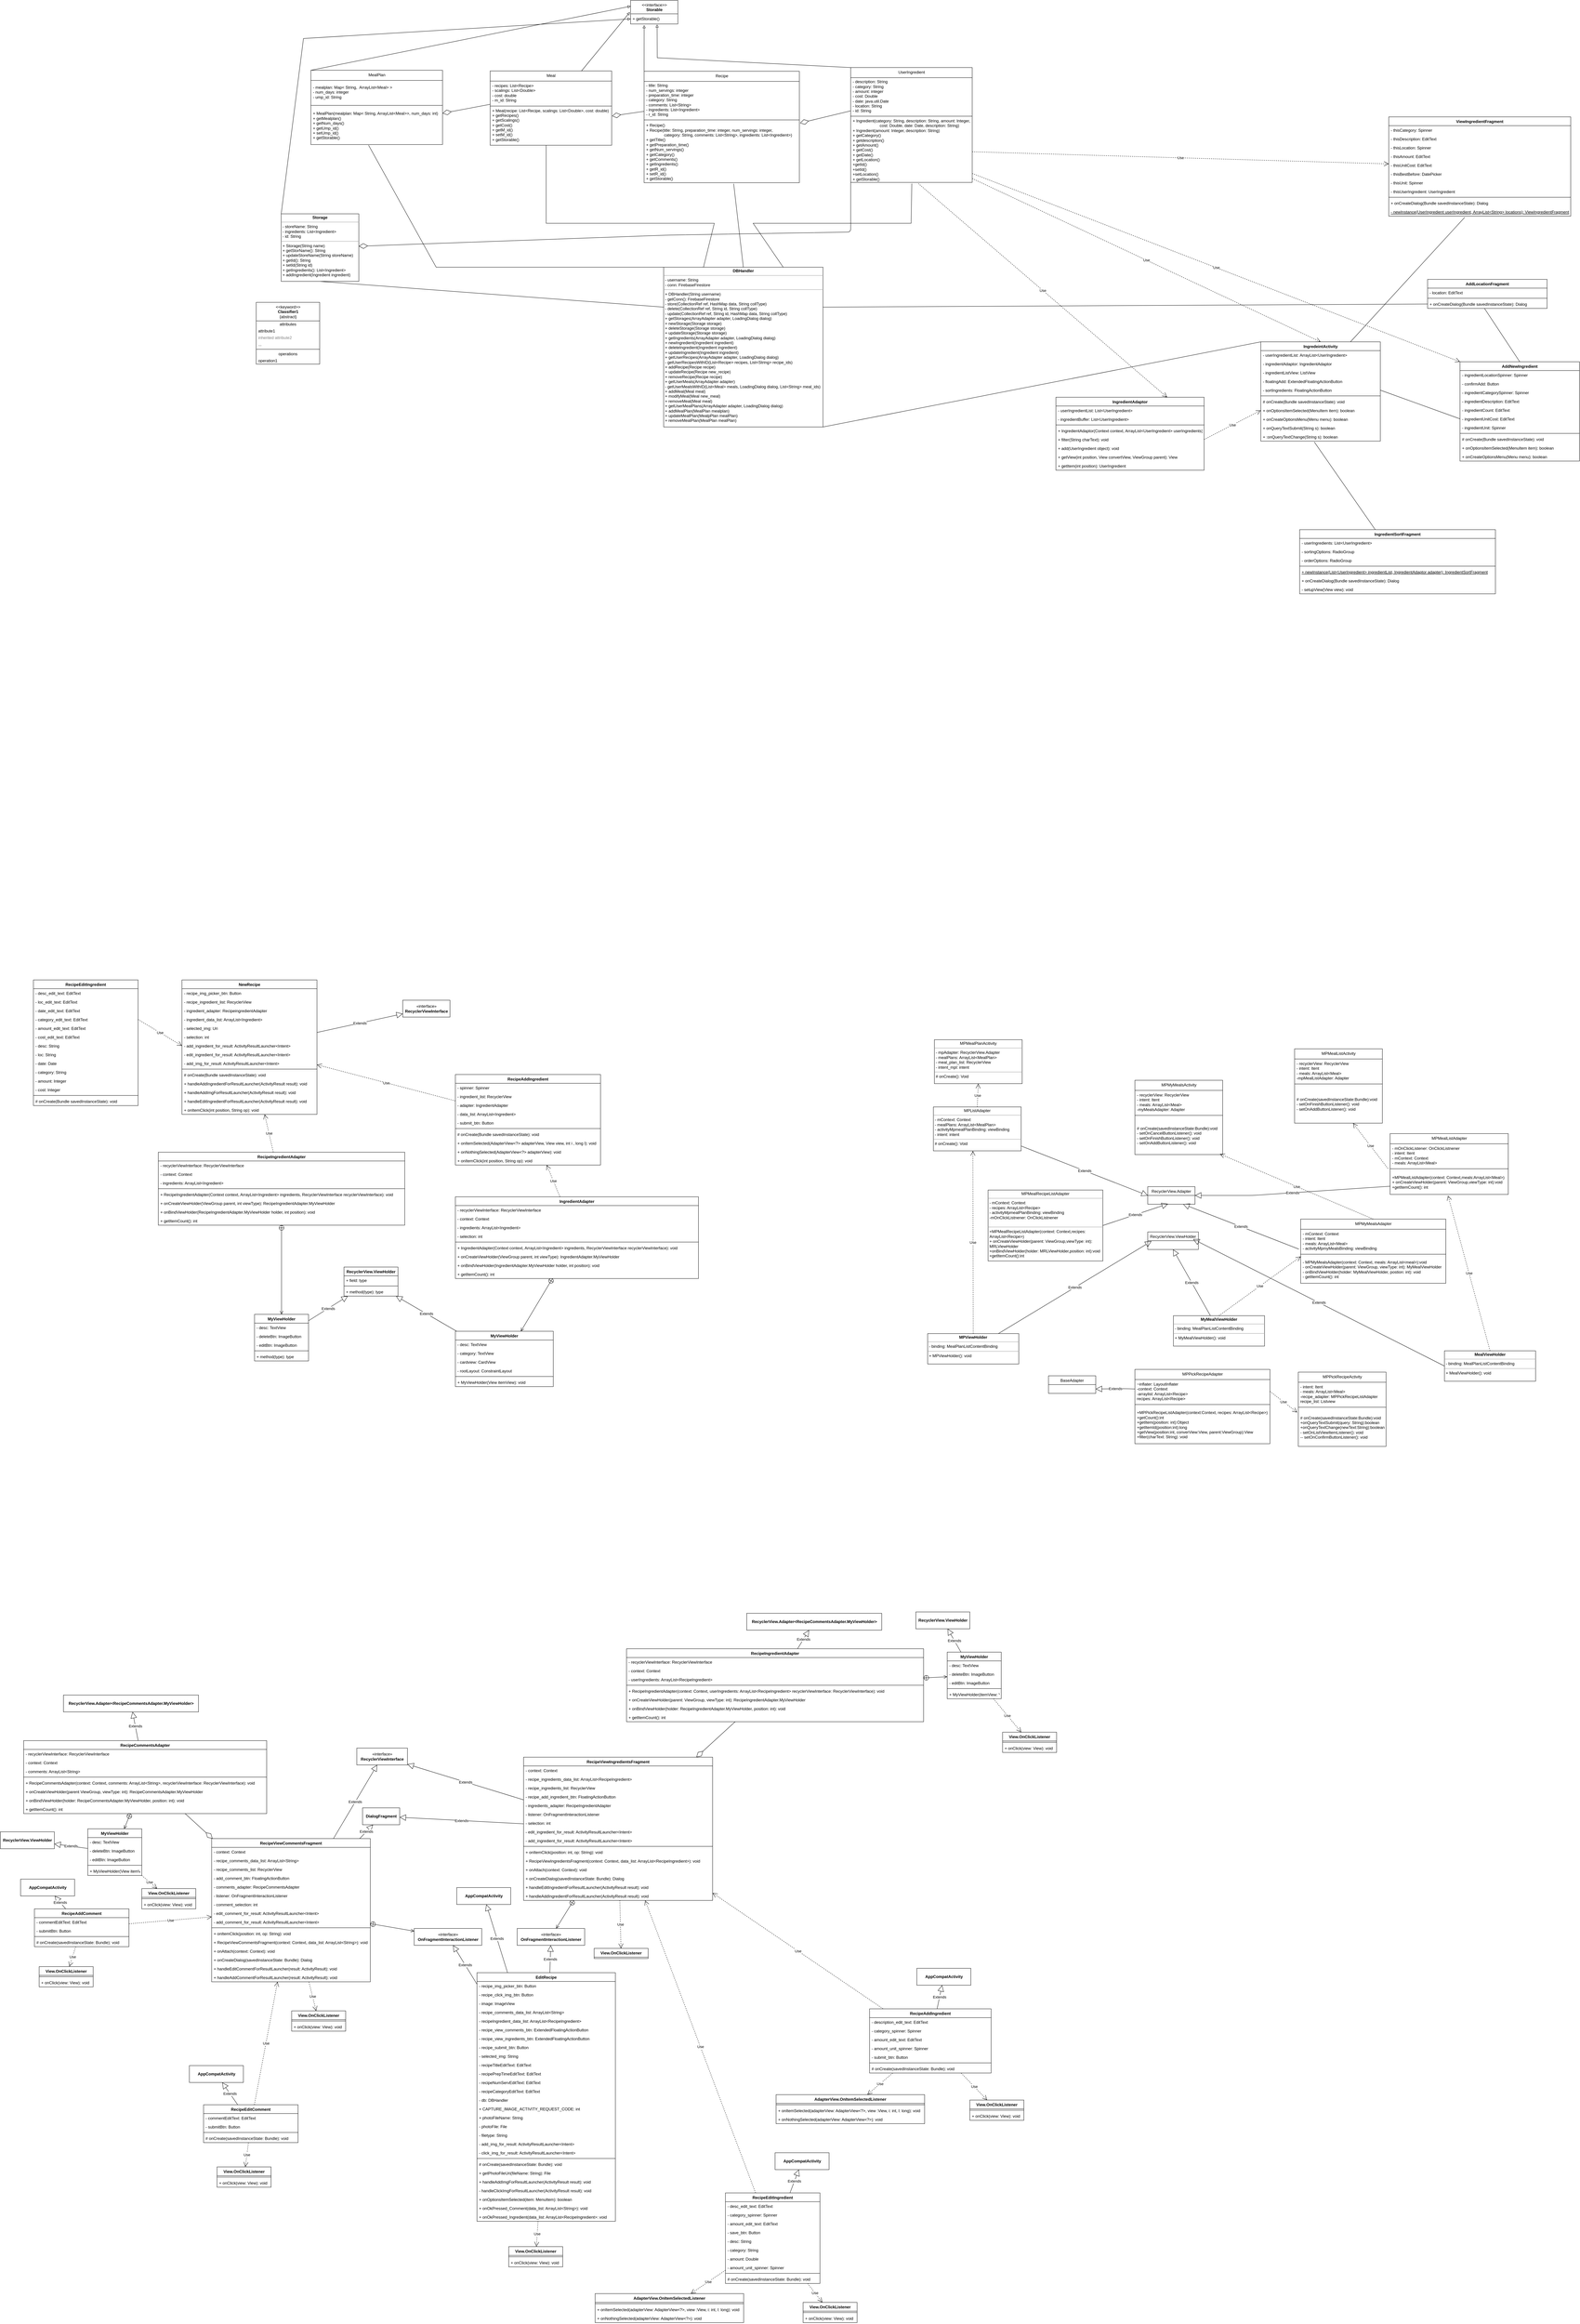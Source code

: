 <mxfile>
    <diagram id="C5RBs43oDa-KdzZeNtuy" name="Page-1">
        <mxGraphModel dx="3536" dy="2440" grid="0" gridSize="10" guides="1" tooltips="1" connect="1" arrows="1" fold="1" page="1" pageScale="1" pageWidth="4681" pageHeight="3300" math="0" shadow="0">
            <root>
                <mxCell id="WIyWlLk6GJQsqaUBKTNV-0"/>
                <mxCell id="WIyWlLk6GJQsqaUBKTNV-1" parent="WIyWlLk6GJQsqaUBKTNV-0"/>
                <mxCell id="24" value="&lt;p style=&quot;margin: 0px ; margin-top: 4px ; text-align: center&quot;&gt;&lt;b&gt;MyMealViewHolder&lt;/b&gt;&lt;/p&gt;&lt;hr size=&quot;1&quot;&gt;&lt;p style=&quot;margin: 0px ; margin-left: 4px&quot;&gt;- binding: MealPlanListContentBinding&lt;/p&gt;&lt;hr size=&quot;1&quot;&gt;&lt;p style=&quot;margin: 0px ; margin-left: 4px&quot;&gt;+ MyMealViewHolder(): void&lt;/p&gt;" style="verticalAlign=top;align=left;overflow=fill;fontSize=12;fontFamily=Helvetica;html=1;" parent="WIyWlLk6GJQsqaUBKTNV-1" vertex="1">
                    <mxGeometry x="3475" y="3964" width="270" height="90" as="geometry"/>
                </mxCell>
                <mxCell id="43" value="&lt;p style=&quot;margin: 0px ; margin-top: 4px ; text-align: center&quot;&gt;MPMealPlanAcitivity&lt;/p&gt;&lt;hr size=&quot;1&quot;&gt;&lt;p style=&quot;margin: 0px ; margin-left: 4px&quot;&gt;- mpAdapter: RecyclerView.Adapter&lt;/p&gt;&lt;p style=&quot;margin: 0px ; margin-left: 4px&quot;&gt;- mealPlans: ArrayList&amp;lt;MealPlan&amp;gt;&lt;/p&gt;&lt;p style=&quot;margin: 0px ; margin-left: 4px&quot;&gt;- meal_plan_list: RecyclerView&lt;/p&gt;&lt;p style=&quot;margin: 0px ; margin-left: 4px&quot;&gt;- intent_mpl: intent&lt;/p&gt;&lt;hr size=&quot;1&quot;&gt;&lt;p style=&quot;margin: 0px ; margin-left: 4px&quot;&gt;# onCreate(): Void&lt;/p&gt;" style="verticalAlign=top;align=left;overflow=fill;fontSize=12;fontFamily=Helvetica;html=1;" parent="WIyWlLk6GJQsqaUBKTNV-1" vertex="1">
                    <mxGeometry x="2767" y="3147" width="260" height="130" as="geometry"/>
                </mxCell>
                <mxCell id="224" style="edgeStyle=none;rounded=0;html=1;exitX=0;exitY=0;exitDx=0;exitDy=0;entryX=0;entryY=0.5;entryDx=0;entryDy=0;endArrow=block;endFill=0;" parent="WIyWlLk6GJQsqaUBKTNV-1" source="50" target="76" edge="1">
                    <mxGeometry relative="1" as="geometry">
                        <Array as="points">
                            <mxPoint x="898" y="183"/>
                        </Array>
                    </mxGeometry>
                </mxCell>
                <mxCell id="50" value="&lt;p style=&quot;margin: 0px ; margin-top: 4px ; text-align: center&quot;&gt;&lt;b&gt;Storage&lt;/b&gt;&lt;/p&gt;&lt;hr size=&quot;1&quot;&gt;&lt;p style=&quot;margin: 0px ; margin-left: 4px&quot;&gt;- storeName: String&lt;/p&gt;&lt;p style=&quot;margin: 0px ; margin-left: 4px&quot;&gt;- ingredients: List&amp;lt;Ingredient&amp;gt;&lt;/p&gt;&lt;p style=&quot;margin: 0px ; margin-left: 4px&quot;&gt;- id: String&lt;/p&gt;&lt;hr size=&quot;1&quot;&gt;&lt;p style=&quot;margin: 0px ; margin-left: 4px&quot;&gt;+ Storage(String name)&lt;/p&gt;&lt;p style=&quot;margin: 0px ; margin-left: 4px&quot;&gt;+ getStorName(): String&lt;/p&gt;&lt;p style=&quot;margin: 0px ; margin-left: 4px&quot;&gt;+ updateStoreName(String storeName)&lt;/p&gt;&lt;p style=&quot;margin: 0px ; margin-left: 4px&quot;&gt;+ getId(): String&lt;/p&gt;&lt;p style=&quot;margin: 0px ; margin-left: 4px&quot;&gt;+ setId(String id)&lt;/p&gt;&lt;p style=&quot;margin: 0px ; margin-left: 4px&quot;&gt;+ getIngredients(): List&amp;lt;Ingredient&amp;gt;&lt;/p&gt;&lt;p style=&quot;margin: 0px ; margin-left: 4px&quot;&gt;+ addIngredient(Ingredient ingredient)&lt;/p&gt;&lt;p style=&quot;margin: 0px ; margin-left: 4px&quot;&gt;&lt;br&gt;&lt;/p&gt;" style="verticalAlign=top;align=left;overflow=fill;fontSize=12;fontFamily=Helvetica;html=1;" parent="WIyWlLk6GJQsqaUBKTNV-1" vertex="1">
                    <mxGeometry x="832" y="702" width="230" height="200" as="geometry"/>
                </mxCell>
                <mxCell id="51" value="NewRecipe" style="swimlane;fontStyle=1;align=center;verticalAlign=top;childLayout=stackLayout;horizontal=1;startSize=26;horizontalStack=0;resizeParent=1;resizeParentMax=0;resizeLast=0;collapsible=1;marginBottom=0;" parent="WIyWlLk6GJQsqaUBKTNV-1" vertex="1">
                    <mxGeometry x="538" y="2970" width="400" height="398" as="geometry"/>
                </mxCell>
                <mxCell id="52" value="- recipe_img_picker_btn: Button" style="text;strokeColor=none;fillColor=none;align=left;verticalAlign=top;spacingLeft=4;spacingRight=4;overflow=hidden;rotatable=0;points=[[0,0.5],[1,0.5]];portConstraint=eastwest;" parent="51" vertex="1">
                    <mxGeometry y="26" width="400" height="26" as="geometry"/>
                </mxCell>
                <mxCell id="55" value="- recipe_ingredient_list: RecyclerView" style="text;strokeColor=none;fillColor=none;align=left;verticalAlign=top;spacingLeft=4;spacingRight=4;overflow=hidden;rotatable=0;points=[[0,0.5],[1,0.5]];portConstraint=eastwest;" parent="51" vertex="1">
                    <mxGeometry y="52" width="400" height="26" as="geometry"/>
                </mxCell>
                <mxCell id="56" value="- ingredient_adapter: RecipeingredientAdapter" style="text;strokeColor=none;fillColor=none;align=left;verticalAlign=top;spacingLeft=4;spacingRight=4;overflow=hidden;rotatable=0;points=[[0,0.5],[1,0.5]];portConstraint=eastwest;" parent="51" vertex="1">
                    <mxGeometry y="78" width="400" height="26" as="geometry"/>
                </mxCell>
                <mxCell id="57" value="- ingredient_data_list: ArrayList&lt;Ingredient&gt;" style="text;strokeColor=none;fillColor=none;align=left;verticalAlign=top;spacingLeft=4;spacingRight=4;overflow=hidden;rotatable=0;points=[[0,0.5],[1,0.5]];portConstraint=eastwest;" parent="51" vertex="1">
                    <mxGeometry y="104" width="400" height="26" as="geometry"/>
                </mxCell>
                <mxCell id="58" value="- selected_img: Uri" style="text;strokeColor=none;fillColor=none;align=left;verticalAlign=top;spacingLeft=4;spacingRight=4;overflow=hidden;rotatable=0;points=[[0,0.5],[1,0.5]];portConstraint=eastwest;" parent="51" vertex="1">
                    <mxGeometry y="130" width="400" height="26" as="geometry"/>
                </mxCell>
                <mxCell id="59" value="- selection: int" style="text;strokeColor=none;fillColor=none;align=left;verticalAlign=top;spacingLeft=4;spacingRight=4;overflow=hidden;rotatable=0;points=[[0,0.5],[1,0.5]];portConstraint=eastwest;" parent="51" vertex="1">
                    <mxGeometry y="156" width="400" height="26" as="geometry"/>
                </mxCell>
                <mxCell id="60" value="- add_ingredient_for_result: ActivityResultLauncher&lt;Intent&gt;" style="text;strokeColor=none;fillColor=none;align=left;verticalAlign=top;spacingLeft=4;spacingRight=4;overflow=hidden;rotatable=0;points=[[0,0.5],[1,0.5]];portConstraint=eastwest;" parent="51" vertex="1">
                    <mxGeometry y="182" width="400" height="26" as="geometry"/>
                </mxCell>
                <mxCell id="61" value="- edit_ingredient_for_result: ActivityResultLauncher&lt;Intent&gt;" style="text;strokeColor=none;fillColor=none;align=left;verticalAlign=top;spacingLeft=4;spacingRight=4;overflow=hidden;rotatable=0;points=[[0,0.5],[1,0.5]];portConstraint=eastwest;" parent="51" vertex="1">
                    <mxGeometry y="208" width="400" height="26" as="geometry"/>
                </mxCell>
                <mxCell id="62" value="- add_img_for_result: ActivityResultLauncher&lt;Intent&gt;" style="text;strokeColor=none;fillColor=none;align=left;verticalAlign=top;spacingLeft=4;spacingRight=4;overflow=hidden;rotatable=0;points=[[0,0.5],[1,0.5]];portConstraint=eastwest;" parent="51" vertex="1">
                    <mxGeometry y="234" width="400" height="26" as="geometry"/>
                </mxCell>
                <mxCell id="53" value="" style="line;strokeWidth=1;fillColor=none;align=left;verticalAlign=middle;spacingTop=-1;spacingLeft=3;spacingRight=3;rotatable=0;labelPosition=right;points=[];portConstraint=eastwest;" parent="51" vertex="1">
                    <mxGeometry y="260" width="400" height="8" as="geometry"/>
                </mxCell>
                <mxCell id="54" value="# onCreate(Bundle savedInstanceState): void" style="text;strokeColor=none;fillColor=none;align=left;verticalAlign=top;spacingLeft=4;spacingRight=4;overflow=hidden;rotatable=0;points=[[0,0.5],[1,0.5]];portConstraint=eastwest;" parent="51" vertex="1">
                    <mxGeometry y="268" width="400" height="26" as="geometry"/>
                </mxCell>
                <mxCell id="63" value="+ handleAddIngredientForResultLauncher(ActivityResult result): void" style="text;strokeColor=none;fillColor=none;align=left;verticalAlign=top;spacingLeft=4;spacingRight=4;overflow=hidden;rotatable=0;points=[[0,0.5],[1,0.5]];portConstraint=eastwest;" parent="51" vertex="1">
                    <mxGeometry y="294" width="400" height="26" as="geometry"/>
                </mxCell>
                <mxCell id="64" value="+ handleAddImgForResultLauncher(ActivityResult result): void" style="text;strokeColor=none;fillColor=none;align=left;verticalAlign=top;spacingLeft=4;spacingRight=4;overflow=hidden;rotatable=0;points=[[0,0.5],[1,0.5]];portConstraint=eastwest;" parent="51" vertex="1">
                    <mxGeometry y="320" width="400" height="26" as="geometry"/>
                </mxCell>
                <mxCell id="65" value="+ handleEditIngredientForResultLauncher(ActivityResult result): void" style="text;strokeColor=none;fillColor=none;align=left;verticalAlign=top;spacingLeft=4;spacingRight=4;overflow=hidden;rotatable=0;points=[[0,0.5],[1,0.5]];portConstraint=eastwest;" parent="51" vertex="1">
                    <mxGeometry y="346" width="400" height="26" as="geometry"/>
                </mxCell>
                <mxCell id="66" value="+ onItemClick(int position, String op): void" style="text;strokeColor=none;fillColor=none;align=left;verticalAlign=top;spacingLeft=4;spacingRight=4;overflow=hidden;rotatable=0;points=[[0,0.5],[1,0.5]];portConstraint=eastwest;" parent="51" vertex="1">
                    <mxGeometry y="372" width="400" height="26" as="geometry"/>
                </mxCell>
                <mxCell id="67" value="«interface»&lt;br&gt;&lt;b&gt;RecyclerViewInterface&lt;/b&gt;" style="html=1;" parent="WIyWlLk6GJQsqaUBKTNV-1" vertex="1">
                    <mxGeometry x="1192" y="3030" width="140" height="50" as="geometry"/>
                </mxCell>
                <mxCell id="68" value="Extends" style="endArrow=block;endSize=16;endFill=0;html=1;" parent="WIyWlLk6GJQsqaUBKTNV-1" source="51" target="67" edge="1">
                    <mxGeometry width="160" relative="1" as="geometry">
                        <mxPoint x="808" y="2920" as="sourcePoint"/>
                        <mxPoint x="848" y="2910" as="targetPoint"/>
                    </mxGeometry>
                </mxCell>
                <mxCell id="69" value="RecipeIngredientAdapter" style="swimlane;fontStyle=1;align=center;verticalAlign=top;childLayout=stackLayout;horizontal=1;startSize=26;horizontalStack=0;resizeParent=1;resizeParentMax=0;resizeLast=0;collapsible=1;marginBottom=0;" parent="WIyWlLk6GJQsqaUBKTNV-1" vertex="1">
                    <mxGeometry x="468" y="3480" width="730" height="216" as="geometry"/>
                </mxCell>
                <mxCell id="70" value="- recyclerViewInterface: RecyclerViewInterface" style="text;strokeColor=none;fillColor=none;align=left;verticalAlign=top;spacingLeft=4;spacingRight=4;overflow=hidden;rotatable=0;points=[[0,0.5],[1,0.5]];portConstraint=eastwest;" parent="69" vertex="1">
                    <mxGeometry y="26" width="730" height="26" as="geometry"/>
                </mxCell>
                <mxCell id="73" value="- context: Context" style="text;strokeColor=none;fillColor=none;align=left;verticalAlign=top;spacingLeft=4;spacingRight=4;overflow=hidden;rotatable=0;points=[[0,0.5],[1,0.5]];portConstraint=eastwest;" parent="69" vertex="1">
                    <mxGeometry y="52" width="730" height="26" as="geometry"/>
                </mxCell>
                <mxCell id="74" value="- ingredients: ArrayList&lt;Ingredient&gt;" style="text;strokeColor=none;fillColor=none;align=left;verticalAlign=top;spacingLeft=4;spacingRight=4;overflow=hidden;rotatable=0;points=[[0,0.5],[1,0.5]];portConstraint=eastwest;" parent="69" vertex="1">
                    <mxGeometry y="78" width="730" height="26" as="geometry"/>
                </mxCell>
                <mxCell id="71" value="" style="line;strokeWidth=1;fillColor=none;align=left;verticalAlign=middle;spacingTop=-1;spacingLeft=3;spacingRight=3;rotatable=0;labelPosition=right;points=[];portConstraint=eastwest;" parent="69" vertex="1">
                    <mxGeometry y="104" width="730" height="8" as="geometry"/>
                </mxCell>
                <mxCell id="72" value="+ RecipeIngredientAdapter(Context context, ArrayList&lt;Ingredient&gt; ingredients, RecyclerViewInterface recyclerViewInterface): void" style="text;strokeColor=none;fillColor=none;align=left;verticalAlign=top;spacingLeft=4;spacingRight=4;overflow=hidden;rotatable=0;points=[[0,0.5],[1,0.5]];portConstraint=eastwest;" parent="69" vertex="1">
                    <mxGeometry y="112" width="730" height="26" as="geometry"/>
                </mxCell>
                <mxCell id="77" value="+ onCreateViewHolder(ViewGroup parent, int viewType): RecipeIngredientAdapter.MyViewHolder" style="text;strokeColor=none;fillColor=none;align=left;verticalAlign=top;spacingLeft=4;spacingRight=4;overflow=hidden;rotatable=0;points=[[0,0.5],[1,0.5]];portConstraint=eastwest;" parent="69" vertex="1">
                    <mxGeometry y="138" width="730" height="26" as="geometry"/>
                </mxCell>
                <mxCell id="79" value="+ onBindViewHolder(RecipeIngredientAdapter.MyViewHolder holder, int position): void" style="text;strokeColor=none;fillColor=none;align=left;verticalAlign=top;spacingLeft=4;spacingRight=4;overflow=hidden;rotatable=0;points=[[0,0.5],[1,0.5]];portConstraint=eastwest;" parent="69" vertex="1">
                    <mxGeometry y="164" width="730" height="26" as="geometry"/>
                </mxCell>
                <mxCell id="80" value="+ getItemCount(): int" style="text;strokeColor=none;fillColor=none;align=left;verticalAlign=top;spacingLeft=4;spacingRight=4;overflow=hidden;rotatable=0;points=[[0,0.5],[1,0.5]];portConstraint=eastwest;" parent="69" vertex="1">
                    <mxGeometry y="190" width="730" height="26" as="geometry"/>
                </mxCell>
                <mxCell id="75" value="&amp;lt;&amp;lt;interface&amp;gt;&amp;gt;&lt;br&gt;&lt;b&gt;Storable&lt;/b&gt;" style="swimlane;fontStyle=0;align=center;verticalAlign=top;childLayout=stackLayout;horizontal=1;startSize=40;horizontalStack=0;resizeParent=1;resizeParentMax=0;resizeLast=0;collapsible=0;marginBottom=0;html=1;" parent="WIyWlLk6GJQsqaUBKTNV-1" vertex="1">
                    <mxGeometry x="1867" y="70" width="140" height="70" as="geometry"/>
                </mxCell>
                <mxCell id="76" value="+ getStorable()" style="text;html=1;strokeColor=none;fillColor=none;align=left;verticalAlign=middle;spacingLeft=4;spacingRight=4;overflow=hidden;rotatable=0;points=[[0,0.5],[1,0.5]];portConstraint=eastwest;" parent="75" vertex="1">
                    <mxGeometry y="40" width="140" height="30" as="geometry"/>
                </mxCell>
                <mxCell id="158" style="edgeStyle=none;rounded=0;sketch=0;jumpStyle=none;html=1;exitX=0;exitY=0;exitDx=0;exitDy=0;endArrow=block;endFill=0;entryX=0;entryY=0.25;entryDx=0;entryDy=0;" parent="WIyWlLk6GJQsqaUBKTNV-1" source="81" target="75" edge="1">
                    <mxGeometry relative="1" as="geometry">
                        <mxPoint x="1588" y="176" as="targetPoint"/>
                        <Array as="points"/>
                    </mxGeometry>
                </mxCell>
                <mxCell id="81" value="MealPlan" style="swimlane;fontStyle=0;align=center;verticalAlign=top;childLayout=stackLayout;horizontal=1;startSize=30;horizontalStack=0;resizeParent=1;resizeParentMax=0;resizeLast=0;collapsible=0;marginBottom=0;html=1;" parent="WIyWlLk6GJQsqaUBKTNV-1" vertex="1">
                    <mxGeometry x="920" y="277" width="390" height="220" as="geometry"/>
                </mxCell>
                <mxCell id="82" value="- mealplan: Map&amp;lt; String,&amp;nbsp; ArrayList&amp;lt;Meal&amp;gt; &amp;gt;&lt;br&gt;- num_days: integer&lt;br&gt;- ump_id: String" style="text;html=1;strokeColor=none;fillColor=none;align=left;verticalAlign=middle;spacingLeft=4;spacingRight=4;overflow=hidden;rotatable=0;points=[[0,0.5],[1,0.5]];portConstraint=eastwest;" parent="81" vertex="1">
                    <mxGeometry y="30" width="390" height="70" as="geometry"/>
                </mxCell>
                <mxCell id="83" value="" style="line;strokeWidth=1;fillColor=none;align=left;verticalAlign=middle;spacingTop=-1;spacingLeft=3;spacingRight=3;rotatable=0;labelPosition=right;points=[];portConstraint=eastwest;" parent="81" vertex="1">
                    <mxGeometry y="100" width="390" height="8" as="geometry"/>
                </mxCell>
                <mxCell id="84" value="+ MealPlan(mealplan: Map&amp;lt; String, ArrayList&amp;lt;Meal&amp;gt;&amp;gt;, num_days: int)&lt;br&gt;+ getMealplan()&lt;br&gt;+ getNum_days()&lt;br&gt;+ getUmp_id()&lt;br&gt;+ setUmp_id()&lt;br&gt;+ getStorable()" style="text;html=1;strokeColor=none;fillColor=none;align=left;verticalAlign=middle;spacingLeft=4;spacingRight=4;overflow=hidden;rotatable=0;points=[[0,0.5],[1,0.5]];portConstraint=eastwest;" parent="81" vertex="1">
                    <mxGeometry y="108" width="390" height="112" as="geometry"/>
                </mxCell>
                <mxCell id="12" value="Meal" style="swimlane;fontStyle=0;align=center;verticalAlign=top;childLayout=stackLayout;horizontal=1;startSize=30;horizontalStack=0;resizeParent=1;resizeParentMax=0;resizeLast=0;collapsible=0;marginBottom=0;html=1;" parent="WIyWlLk6GJQsqaUBKTNV-1" vertex="1">
                    <mxGeometry x="1451" y="279" width="360" height="220" as="geometry"/>
                </mxCell>
                <mxCell id="16" value="- recipes: List&amp;lt;Recipe&amp;gt;&lt;br&gt;- scalings: List&amp;lt;Double&amp;gt;&lt;br&gt;- cost: double&lt;br&gt;- m_id: String" style="text;html=1;strokeColor=none;fillColor=none;align=left;verticalAlign=middle;spacingLeft=4;spacingRight=4;overflow=hidden;rotatable=0;points=[[0,0.5],[1,0.5]];portConstraint=eastwest;" parent="12" vertex="1">
                    <mxGeometry y="30" width="360" height="70" as="geometry"/>
                </mxCell>
                <mxCell id="17" value="" style="line;strokeWidth=1;fillColor=none;align=left;verticalAlign=middle;spacingTop=-1;spacingLeft=3;spacingRight=3;rotatable=0;labelPosition=right;points=[];portConstraint=eastwest;" parent="12" vertex="1">
                    <mxGeometry y="100" width="360" height="8" as="geometry"/>
                </mxCell>
                <mxCell id="19" value="+ Meal(recipe: List&amp;lt;Recipe, scalings: List&amp;lt;Double&amp;gt;, cost: double)&lt;br&gt;+ getRecipes()&lt;br&gt;+ getScalings()&lt;br&gt;+ getCost()&lt;br&gt;+ getM_id()&lt;br&gt;+ setM_id()&lt;br&gt;+ getStorable()&lt;br&gt;&lt;br&gt;" style="text;html=1;strokeColor=none;fillColor=none;align=left;verticalAlign=middle;spacingLeft=4;spacingRight=4;overflow=hidden;rotatable=0;points=[[0,0.5],[1,0.5]];portConstraint=eastwest;" parent="12" vertex="1">
                    <mxGeometry y="108" width="360" height="112" as="geometry"/>
                </mxCell>
                <mxCell id="85" value="MyViewHolder" style="swimlane;fontStyle=1;align=center;verticalAlign=top;childLayout=stackLayout;horizontal=1;startSize=26;horizontalStack=0;resizeParent=1;resizeParentMax=0;resizeLast=0;collapsible=1;marginBottom=0;" parent="WIyWlLk6GJQsqaUBKTNV-1" vertex="1">
                    <mxGeometry x="753" y="3960" width="160" height="138" as="geometry"/>
                </mxCell>
                <mxCell id="86" value="- desc: TextView" style="text;strokeColor=none;fillColor=none;align=left;verticalAlign=top;spacingLeft=4;spacingRight=4;overflow=hidden;rotatable=0;points=[[0,0.5],[1,0.5]];portConstraint=eastwest;" parent="85" vertex="1">
                    <mxGeometry y="26" width="160" height="26" as="geometry"/>
                </mxCell>
                <mxCell id="95" value="- deleteBtn: ImageButton" style="text;strokeColor=none;fillColor=none;align=left;verticalAlign=top;spacingLeft=4;spacingRight=4;overflow=hidden;rotatable=0;points=[[0,0.5],[1,0.5]];portConstraint=eastwest;" parent="85" vertex="1">
                    <mxGeometry y="52" width="160" height="26" as="geometry"/>
                </mxCell>
                <mxCell id="96" value="- editBtn: ImageButton" style="text;strokeColor=none;fillColor=none;align=left;verticalAlign=top;spacingLeft=4;spacingRight=4;overflow=hidden;rotatable=0;points=[[0,0.5],[1,0.5]];portConstraint=eastwest;" parent="85" vertex="1">
                    <mxGeometry y="78" width="160" height="26" as="geometry"/>
                </mxCell>
                <mxCell id="87" value="" style="line;strokeWidth=1;fillColor=none;align=left;verticalAlign=middle;spacingTop=-1;spacingLeft=3;spacingRight=3;rotatable=0;labelPosition=right;points=[];portConstraint=eastwest;" parent="85" vertex="1">
                    <mxGeometry y="104" width="160" height="8" as="geometry"/>
                </mxCell>
                <mxCell id="88" value="+ method(type): type" style="text;strokeColor=none;fillColor=none;align=left;verticalAlign=top;spacingLeft=4;spacingRight=4;overflow=hidden;rotatable=0;points=[[0,0.5],[1,0.5]];portConstraint=eastwest;" parent="85" vertex="1">
                    <mxGeometry y="112" width="160" height="26" as="geometry"/>
                </mxCell>
                <mxCell id="89" value="RecyclerView.ViewHolder" style="swimlane;fontStyle=1;align=center;verticalAlign=top;childLayout=stackLayout;horizontal=1;startSize=26;horizontalStack=0;resizeParent=1;resizeParentMax=0;resizeLast=0;collapsible=1;marginBottom=0;" parent="WIyWlLk6GJQsqaUBKTNV-1" vertex="1">
                    <mxGeometry x="1018" y="3820" width="160" height="86" as="geometry"/>
                </mxCell>
                <mxCell id="90" value="+ field: type" style="text;strokeColor=none;fillColor=none;align=left;verticalAlign=top;spacingLeft=4;spacingRight=4;overflow=hidden;rotatable=0;points=[[0,0.5],[1,0.5]];portConstraint=eastwest;" parent="89" vertex="1">
                    <mxGeometry y="26" width="160" height="26" as="geometry"/>
                </mxCell>
                <mxCell id="91" value="" style="line;strokeWidth=1;fillColor=none;align=left;verticalAlign=middle;spacingTop=-1;spacingLeft=3;spacingRight=3;rotatable=0;labelPosition=right;points=[];portConstraint=eastwest;" parent="89" vertex="1">
                    <mxGeometry y="52" width="160" height="8" as="geometry"/>
                </mxCell>
                <mxCell id="92" value="+ method(type): type" style="text;strokeColor=none;fillColor=none;align=left;verticalAlign=top;spacingLeft=4;spacingRight=4;overflow=hidden;rotatable=0;points=[[0,0.5],[1,0.5]];portConstraint=eastwest;" parent="89" vertex="1">
                    <mxGeometry y="60" width="160" height="26" as="geometry"/>
                </mxCell>
                <mxCell id="93" value="Extends" style="endArrow=block;endSize=16;endFill=0;html=1;" parent="WIyWlLk6GJQsqaUBKTNV-1" source="85" target="89" edge="1">
                    <mxGeometry width="160" relative="1" as="geometry">
                        <mxPoint x="453" y="4030" as="sourcePoint"/>
                        <mxPoint x="613" y="4030" as="targetPoint"/>
                    </mxGeometry>
                </mxCell>
                <mxCell id="97" value="" style="endArrow=open;startArrow=circlePlus;endFill=0;startFill=0;endSize=8;html=1;" parent="WIyWlLk6GJQsqaUBKTNV-1" source="69" target="85" edge="1">
                    <mxGeometry width="160" relative="1" as="geometry">
                        <mxPoint x="563" y="3890" as="sourcePoint"/>
                        <mxPoint x="723" y="3890" as="targetPoint"/>
                    </mxGeometry>
                </mxCell>
                <mxCell id="98" value="MPMyMealsActivity" style="swimlane;fontStyle=0;align=center;verticalAlign=top;childLayout=stackLayout;horizontal=1;startSize=30;horizontalStack=0;resizeParent=1;resizeParentMax=0;resizeLast=0;collapsible=0;marginBottom=0;html=1;" parent="WIyWlLk6GJQsqaUBKTNV-1" vertex="1">
                    <mxGeometry x="3361" y="3267" width="260" height="220" as="geometry"/>
                </mxCell>
                <mxCell id="99" value="- recyclerView: RecyclerView&lt;br&gt;- intent: Itent&lt;br&gt;- meals: ArrayList&amp;lt;Meal&amp;gt;&lt;br&gt;-myMealsAdapter: Adapter" style="text;html=1;strokeColor=none;fillColor=none;align=left;verticalAlign=middle;spacingLeft=4;spacingRight=4;overflow=hidden;rotatable=0;points=[[0,0.5],[1,0.5]];portConstraint=eastwest;" parent="98" vertex="1">
                    <mxGeometry y="30" width="260" height="70" as="geometry"/>
                </mxCell>
                <mxCell id="100" value="" style="line;strokeWidth=1;fillColor=none;align=left;verticalAlign=middle;spacingTop=-1;spacingLeft=3;spacingRight=3;rotatable=0;labelPosition=right;points=[];portConstraint=eastwest;" parent="98" vertex="1">
                    <mxGeometry y="100" width="260" height="8" as="geometry"/>
                </mxCell>
                <mxCell id="101" value="# onCreate(savedInstanceState:Bundle):void&lt;br&gt;- setOnCancelButtonListener(): void&lt;br&gt;- setOnFinishButtonListener(): void&lt;br&gt;- setOnAddButtonListener(): void" style="text;html=1;strokeColor=none;fillColor=none;align=left;verticalAlign=middle;spacingLeft=4;spacingRight=4;overflow=hidden;rotatable=0;points=[[0,0.5],[1,0.5]];portConstraint=eastwest;" parent="98" vertex="1">
                    <mxGeometry y="108" width="260" height="112" as="geometry"/>
                </mxCell>
                <mxCell id="103" value="MPMealListActivity" style="swimlane;fontStyle=0;align=center;verticalAlign=top;childLayout=stackLayout;horizontal=1;startSize=30;horizontalStack=0;resizeParent=1;resizeParentMax=0;resizeLast=0;collapsible=0;marginBottom=0;html=1;" parent="WIyWlLk6GJQsqaUBKTNV-1" vertex="1">
                    <mxGeometry x="3834" y="3174" width="260" height="220" as="geometry"/>
                </mxCell>
                <mxCell id="104" value="- recyclerView: RecyclerView&lt;br&gt;- intent: Itent&lt;br&gt;- meals: ArrayList&amp;lt;Meal&amp;gt;&lt;br&gt;-mpMealListAdapter: Adapter" style="text;html=1;strokeColor=none;fillColor=none;align=left;verticalAlign=middle;spacingLeft=4;spacingRight=4;overflow=hidden;rotatable=0;points=[[0,0.5],[1,0.5]];portConstraint=eastwest;" parent="103" vertex="1">
                    <mxGeometry y="30" width="260" height="70" as="geometry"/>
                </mxCell>
                <mxCell id="105" value="" style="line;strokeWidth=1;fillColor=none;align=left;verticalAlign=middle;spacingTop=-1;spacingLeft=3;spacingRight=3;rotatable=0;labelPosition=right;points=[];portConstraint=eastwest;" parent="103" vertex="1">
                    <mxGeometry y="100" width="260" height="8" as="geometry"/>
                </mxCell>
                <mxCell id="106" value="# onCreate(savedInstanceState:Bundle):void&lt;br&gt;- setOnFinishButtonListener(): void&lt;br&gt;- setOnAddButtonListener(): void" style="text;html=1;strokeColor=none;fillColor=none;align=left;verticalAlign=middle;spacingLeft=4;spacingRight=4;overflow=hidden;rotatable=0;points=[[0,0.5],[1,0.5]];portConstraint=eastwest;" parent="103" vertex="1">
                    <mxGeometry y="108" width="260" height="112" as="geometry"/>
                </mxCell>
                <mxCell id="107" value="RecipeAddIngredient" style="swimlane;fontStyle=1;align=center;verticalAlign=top;childLayout=stackLayout;horizontal=1;startSize=26;horizontalStack=0;resizeParent=1;resizeParentMax=0;resizeLast=0;collapsible=1;marginBottom=0;" parent="WIyWlLk6GJQsqaUBKTNV-1" vertex="1">
                    <mxGeometry x="1348" y="3250" width="430" height="268" as="geometry"/>
                </mxCell>
                <mxCell id="108" value="- spinner: Spinner" style="text;strokeColor=none;fillColor=none;align=left;verticalAlign=top;spacingLeft=4;spacingRight=4;overflow=hidden;rotatable=0;points=[[0,0.5],[1,0.5]];portConstraint=eastwest;" parent="107" vertex="1">
                    <mxGeometry y="26" width="430" height="26" as="geometry"/>
                </mxCell>
                <mxCell id="113" value="- ingredient_list: RecyclerView" style="text;strokeColor=none;fillColor=none;align=left;verticalAlign=top;spacingLeft=4;spacingRight=4;overflow=hidden;rotatable=0;points=[[0,0.5],[1,0.5]];portConstraint=eastwest;" parent="107" vertex="1">
                    <mxGeometry y="52" width="430" height="26" as="geometry"/>
                </mxCell>
                <mxCell id="114" value="- adapter: IngredientAdapter" style="text;strokeColor=none;fillColor=none;align=left;verticalAlign=top;spacingLeft=4;spacingRight=4;overflow=hidden;rotatable=0;points=[[0,0.5],[1,0.5]];portConstraint=eastwest;" parent="107" vertex="1">
                    <mxGeometry y="78" width="430" height="26" as="geometry"/>
                </mxCell>
                <mxCell id="126" value="- data_list: ArrayList&lt;Ingredient&gt;" style="text;strokeColor=none;fillColor=none;align=left;verticalAlign=top;spacingLeft=4;spacingRight=4;overflow=hidden;rotatable=0;points=[[0,0.5],[1,0.5]];portConstraint=eastwest;" parent="107" vertex="1">
                    <mxGeometry y="104" width="430" height="26" as="geometry"/>
                </mxCell>
                <mxCell id="127" value="- submit_btn: Button" style="text;strokeColor=none;fillColor=none;align=left;verticalAlign=top;spacingLeft=4;spacingRight=4;overflow=hidden;rotatable=0;points=[[0,0.5],[1,0.5]];portConstraint=eastwest;" parent="107" vertex="1">
                    <mxGeometry y="130" width="430" height="26" as="geometry"/>
                </mxCell>
                <mxCell id="109" value="" style="line;strokeWidth=1;fillColor=none;align=left;verticalAlign=middle;spacingTop=-1;spacingLeft=3;spacingRight=3;rotatable=0;labelPosition=right;points=[];portConstraint=eastwest;" parent="107" vertex="1">
                    <mxGeometry y="156" width="430" height="8" as="geometry"/>
                </mxCell>
                <mxCell id="110" value="# onCreate(Bundle savedInstanceState): void" style="text;strokeColor=none;fillColor=none;align=left;verticalAlign=top;spacingLeft=4;spacingRight=4;overflow=hidden;rotatable=0;points=[[0,0.5],[1,0.5]];portConstraint=eastwest;" parent="107" vertex="1">
                    <mxGeometry y="164" width="430" height="26" as="geometry"/>
                </mxCell>
                <mxCell id="136" value="+ onItemSelected(AdapterView&lt;?&gt; adapterView, View view, int i , long l): void" style="text;strokeColor=none;fillColor=none;align=left;verticalAlign=top;spacingLeft=4;spacingRight=4;overflow=hidden;rotatable=0;points=[[0,0.5],[1,0.5]];portConstraint=eastwest;" parent="107" vertex="1">
                    <mxGeometry y="190" width="430" height="26" as="geometry"/>
                </mxCell>
                <mxCell id="138" value="+ onNothingSelected(AdapterView&lt;?&gt; adapterView): void" style="text;strokeColor=none;fillColor=none;align=left;verticalAlign=top;spacingLeft=4;spacingRight=4;overflow=hidden;rotatable=0;points=[[0,0.5],[1,0.5]];portConstraint=eastwest;" parent="107" vertex="1">
                    <mxGeometry y="216" width="430" height="26" as="geometry"/>
                </mxCell>
                <mxCell id="139" value="+ onItemClick(int position, String op): void" style="text;strokeColor=none;fillColor=none;align=left;verticalAlign=top;spacingLeft=4;spacingRight=4;overflow=hidden;rotatable=0;points=[[0,0.5],[1,0.5]];portConstraint=eastwest;" parent="107" vertex="1">
                    <mxGeometry y="242" width="430" height="26" as="geometry"/>
                </mxCell>
                <mxCell id="115" value="MPMyMealsAdapter" style="swimlane;fontStyle=0;align=center;verticalAlign=top;childLayout=stackLayout;horizontal=1;startSize=30;horizontalStack=0;resizeParent=1;resizeParentMax=0;resizeLast=0;collapsible=0;marginBottom=0;html=1;" parent="WIyWlLk6GJQsqaUBKTNV-1" vertex="1">
                    <mxGeometry x="3852" y="3678" width="430" height="190" as="geometry"/>
                </mxCell>
                <mxCell id="116" value="- mContext: Context&lt;br&gt;- intent: Itent&lt;br&gt;- meals: ArrayList&amp;lt;Meal&amp;gt;&lt;br&gt;- activityMpmyMealsBinding: viewBinding" style="text;html=1;strokeColor=none;fillColor=none;align=left;verticalAlign=middle;spacingLeft=4;spacingRight=4;overflow=hidden;rotatable=0;points=[[0,0.5],[1,0.5]];portConstraint=eastwest;" parent="115" vertex="1">
                    <mxGeometry y="30" width="430" height="70" as="geometry"/>
                </mxCell>
                <mxCell id="117" value="" style="line;strokeWidth=1;fillColor=none;align=left;verticalAlign=middle;spacingTop=-1;spacingLeft=3;spacingRight=3;rotatable=0;labelPosition=right;points=[];portConstraint=eastwest;" parent="115" vertex="1">
                    <mxGeometry y="100" width="430" height="8" as="geometry"/>
                </mxCell>
                <mxCell id="118" value="- MPMyMealsAdapter(context: Context, meals: ArrayList&amp;lt;meal&amp;gt;):void&lt;br&gt;- onCreateViewHolder(parent: ViewGroup, viewType: int): MyMealViewHolder&lt;br&gt;- onBindViewHolder(holder: MyMealViewHolder, postion: int): void&lt;br&gt;- getItemCount(): int" style="text;html=1;strokeColor=none;fillColor=none;align=left;verticalAlign=middle;spacingLeft=4;spacingRight=4;overflow=hidden;rotatable=0;points=[[0,0.5],[1,0.5]];portConstraint=eastwest;" parent="115" vertex="1">
                    <mxGeometry y="108" width="430" height="82" as="geometry"/>
                </mxCell>
                <mxCell id="121" value="MPPickRecipeActivity" style="swimlane;fontStyle=0;align=center;verticalAlign=top;childLayout=stackLayout;horizontal=1;startSize=30;horizontalStack=0;resizeParent=1;resizeParentMax=0;resizeLast=0;collapsible=0;marginBottom=0;html=1;" parent="WIyWlLk6GJQsqaUBKTNV-1" vertex="1">
                    <mxGeometry x="3845" y="4131" width="260" height="220" as="geometry"/>
                </mxCell>
                <mxCell id="122" value="- intent: Itent&lt;br&gt;- meals: ArrayList&amp;lt;Meal&amp;gt;&lt;br&gt;-recipe_adapter: MPPickRecipeListAdapter&lt;br&gt;recipe_list: Listview" style="text;html=1;strokeColor=none;fillColor=none;align=left;verticalAlign=middle;spacingLeft=4;spacingRight=4;overflow=hidden;rotatable=0;points=[[0,0.5],[1,0.5]];portConstraint=eastwest;" parent="121" vertex="1">
                    <mxGeometry y="30" width="260" height="70" as="geometry"/>
                </mxCell>
                <mxCell id="123" value="" style="line;strokeWidth=1;fillColor=none;align=left;verticalAlign=middle;spacingTop=-1;spacingLeft=3;spacingRight=3;rotatable=0;labelPosition=right;points=[];portConstraint=eastwest;" parent="121" vertex="1">
                    <mxGeometry y="100" width="260" height="8" as="geometry"/>
                </mxCell>
                <mxCell id="124" value="# onCreate(savedInstanceState:Bundle):void&lt;br&gt;+onQueryTextSubmit(query: String):boolean&lt;br&gt;+onQueryTextChange(newText:String):boolean&lt;br&gt;- setOnListViewItemListener(): void&lt;br&gt;-- setOnConfirmButtonListener(): void" style="text;html=1;strokeColor=none;fillColor=none;align=left;verticalAlign=middle;spacingLeft=4;spacingRight=4;overflow=hidden;rotatable=0;points=[[0,0.5],[1,0.5]];portConstraint=eastwest;" parent="121" vertex="1">
                    <mxGeometry y="108" width="260" height="112" as="geometry"/>
                </mxCell>
                <mxCell id="125" value="Use" style="endArrow=open;endSize=12;dashed=1;html=1;" parent="WIyWlLk6GJQsqaUBKTNV-1" source="69" target="51" edge="1">
                    <mxGeometry width="160" relative="1" as="geometry">
                        <mxPoint x="658" y="3420" as="sourcePoint"/>
                        <mxPoint x="818" y="3420" as="targetPoint"/>
                    </mxGeometry>
                </mxCell>
                <mxCell id="132" value="MPPickRecipeAdapter" style="swimlane;fontStyle=0;align=center;verticalAlign=top;childLayout=stackLayout;horizontal=1;startSize=30;horizontalStack=0;resizeParent=1;resizeParentMax=0;resizeLast=0;collapsible=0;marginBottom=0;html=1;" parent="WIyWlLk6GJQsqaUBKTNV-1" vertex="1">
                    <mxGeometry x="3361" y="4123" width="400" height="220" as="geometry"/>
                </mxCell>
                <mxCell id="133" value="~inflater: LayoutInflater&lt;br&gt;-context: Context&lt;br&gt;-arraylist: ArrayList&amp;lt;Recipe&amp;gt;&lt;br&gt;recipes: ArrayList&amp;lt;Recipe&amp;gt;" style="text;html=1;strokeColor=none;fillColor=none;align=left;verticalAlign=middle;spacingLeft=4;spacingRight=4;overflow=hidden;rotatable=0;points=[[0,0.5],[1,0.5]];portConstraint=eastwest;" parent="132" vertex="1">
                    <mxGeometry y="30" width="400" height="70" as="geometry"/>
                </mxCell>
                <mxCell id="134" value="" style="line;strokeWidth=1;fillColor=none;align=left;verticalAlign=middle;spacingTop=-1;spacingLeft=3;spacingRight=3;rotatable=0;labelPosition=right;points=[];portConstraint=eastwest;" parent="132" vertex="1">
                    <mxGeometry y="100" width="400" height="8" as="geometry"/>
                </mxCell>
                <mxCell id="135" value="+MPPickRecipeListAdapter(context:Context, recipes: ArrayList&amp;lt;Recipe&amp;gt;)&lt;br&gt;+getCount():int&lt;br&gt;+getItem(position: int):Object&lt;br&gt;+getItemId(position:int):long&lt;br&gt;+getView(position:int, converView:View, parent:ViewGroup):View&lt;br&gt;+filter(charText: String) :void" style="text;html=1;strokeColor=none;fillColor=none;align=left;verticalAlign=middle;spacingLeft=4;spacingRight=4;overflow=hidden;rotatable=0;points=[[0,0.5],[1,0.5]];portConstraint=eastwest;" parent="132" vertex="1">
                    <mxGeometry y="108" width="400" height="112" as="geometry"/>
                </mxCell>
                <mxCell id="227" style="edgeStyle=none;rounded=0;html=1;exitX=0.5;exitY=0;exitDx=0;exitDy=0;entryX=0.577;entryY=1.017;entryDx=0;entryDy=0;entryPerimeter=0;endArrow=none;endFill=0;" parent="WIyWlLk6GJQsqaUBKTNV-1" source="137" target="168" edge="1">
                    <mxGeometry relative="1" as="geometry"/>
                </mxCell>
                <mxCell id="228" style="edgeStyle=none;rounded=0;html=1;exitX=0;exitY=0;exitDx=0;exitDy=0;entryX=0.438;entryY=1.016;entryDx=0;entryDy=0;entryPerimeter=0;endArrow=none;endFill=0;" parent="WIyWlLk6GJQsqaUBKTNV-1" source="137" target="84" edge="1">
                    <mxGeometry relative="1" as="geometry">
                        <Array as="points">
                            <mxPoint x="1291" y="860"/>
                        </Array>
                    </mxGeometry>
                </mxCell>
                <mxCell id="229" style="edgeStyle=none;rounded=0;html=1;exitX=0.25;exitY=0;exitDx=0;exitDy=0;entryX=0.461;entryY=1.004;entryDx=0;entryDy=0;entryPerimeter=0;endArrow=none;endFill=0;" parent="WIyWlLk6GJQsqaUBKTNV-1" source="137" target="19" edge="1">
                    <mxGeometry relative="1" as="geometry">
                        <Array as="points">
                            <mxPoint x="2115" y="730"/>
                            <mxPoint x="1617" y="730"/>
                        </Array>
                    </mxGeometry>
                </mxCell>
                <mxCell id="230" style="edgeStyle=none;rounded=0;html=1;exitX=0.75;exitY=0;exitDx=0;exitDy=0;entryX=0.503;entryY=1.016;entryDx=0;entryDy=0;entryPerimeter=0;endArrow=none;endFill=0;" parent="WIyWlLk6GJQsqaUBKTNV-1" source="137" target="216" edge="1">
                    <mxGeometry relative="1" as="geometry">
                        <Array as="points">
                            <mxPoint x="2230" y="730"/>
                            <mxPoint x="2698" y="730"/>
                        </Array>
                    </mxGeometry>
                </mxCell>
                <mxCell id="231" style="edgeStyle=none;rounded=0;html=1;exitX=0;exitY=0.25;exitDx=0;exitDy=0;entryX=0.5;entryY=1;entryDx=0;entryDy=0;endArrow=none;endFill=0;" parent="WIyWlLk6GJQsqaUBKTNV-1" source="137" target="50" edge="1">
                    <mxGeometry relative="1" as="geometry">
                        <Array as="points"/>
                    </mxGeometry>
                </mxCell>
                <mxCell id="137" value="&lt;p style=&quot;margin: 0px ; margin-top: 4px ; text-align: center&quot;&gt;&lt;b&gt;DBHandler&lt;/b&gt;&lt;/p&gt;&lt;hr size=&quot;1&quot;&gt;&lt;p style=&quot;margin: 0px ; margin-left: 4px&quot;&gt;- username: String&lt;/p&gt;&lt;p style=&quot;margin: 0px ; margin-left: 4px&quot;&gt;- conn: FirebaseFirestore&lt;/p&gt;&lt;hr size=&quot;1&quot;&gt;&lt;p style=&quot;margin: 0px ; margin-left: 4px&quot;&gt;+ DBHandler(String username)&lt;/p&gt;&lt;p style=&quot;margin: 0px ; margin-left: 4px&quot;&gt;- getConn(): FirebaseFirestore&lt;/p&gt;&lt;p style=&quot;margin: 0px ; margin-left: 4px&quot;&gt;- store(CollectionRef ref, HashMap data, String collType)&lt;/p&gt;&lt;p style=&quot;margin: 0px ; margin-left: 4px&quot;&gt;- delete(CollectionRef ref, String id, String collType)&lt;/p&gt;&lt;p style=&quot;margin: 0px ; margin-left: 4px&quot;&gt;- update(CollectionRef ref, String id, HashMap data, String collType)&lt;/p&gt;&lt;p style=&quot;margin: 0px ; margin-left: 4px&quot;&gt;+ getStorages(ArrayAdapter adapter, LoadingDialog dialog)&lt;/p&gt;&lt;p style=&quot;margin: 0px ; margin-left: 4px&quot;&gt;+ newStorage(Storage storage)&lt;/p&gt;&lt;p style=&quot;margin: 0px ; margin-left: 4px&quot;&gt;+ deleteStorage(Storage storage)&lt;/p&gt;&lt;p style=&quot;margin: 0px ; margin-left: 4px&quot;&gt;+ updateStorage(Storage storage)&lt;/p&gt;&lt;p style=&quot;margin: 0px ; margin-left: 4px&quot;&gt;+ getIngredients(ArrayAdapter adapter, LoadingDialog dialog)&lt;/p&gt;&lt;p style=&quot;margin: 0px ; margin-left: 4px&quot;&gt;+ newIngredient(Ingredient ingredient)&lt;/p&gt;&lt;p style=&quot;margin: 0px ; margin-left: 4px&quot;&gt;+ deleteIngredient(Ingredient ingredient)&lt;/p&gt;&lt;p style=&quot;margin: 0px ; margin-left: 4px&quot;&gt;+ updateIngredient(Ingredient ingredient)&lt;/p&gt;&lt;p style=&quot;margin: 0px ; margin-left: 4px&quot;&gt;+ getUserRecipes(ArrayAdapter adapter, LoadingDialog dialog)&lt;/p&gt;&lt;p style=&quot;margin: 0px ; margin-left: 4px&quot;&gt;- getUserRecipesWithID(List&amp;lt;Recipe&amp;gt; recipes, List&amp;lt;String&amp;gt; recipe_ids)&lt;/p&gt;&lt;p style=&quot;margin: 0px ; margin-left: 4px&quot;&gt;+ addRecipe(Recipe recipe)&lt;/p&gt;&lt;p style=&quot;margin: 0px ; margin-left: 4px&quot;&gt;+ updateRecipe(Recipe new_recipe)&lt;/p&gt;&lt;p style=&quot;margin: 0px ; margin-left: 4px&quot;&gt;+ removeRecipe(Recipe recipe)&lt;/p&gt;&lt;p style=&quot;margin: 0px ; margin-left: 4px&quot;&gt;+ getUserMeals(ArrayAdapter adapter)&lt;/p&gt;&lt;p style=&quot;margin: 0px ; margin-left: 4px&quot;&gt;- getUserMealsWithID(List&amp;lt;Meal&amp;gt; meals, LoadingDialog dialog, List&amp;lt;String&amp;gt; meal_ids)&lt;/p&gt;&lt;p style=&quot;margin: 0px ; margin-left: 4px&quot;&gt;+ addMeal(Meal meal)&lt;/p&gt;&lt;p style=&quot;margin: 0px ; margin-left: 4px&quot;&gt;+ modifyMeal(Meal new_meal)&lt;/p&gt;&lt;p style=&quot;margin: 0px ; margin-left: 4px&quot;&gt;+ removeMeal(Meal meal)&lt;/p&gt;&lt;p style=&quot;margin: 0px ; margin-left: 4px&quot;&gt;+ getUserMealPlans(ArrayAdapter adapter, LoadingDialog dialog)&lt;/p&gt;&lt;p style=&quot;margin: 0px ; margin-left: 4px&quot;&gt;+ addMealPlan(MealPlan mealplan)&lt;/p&gt;&lt;p style=&quot;margin: 0px ; margin-left: 4px&quot;&gt;+ updateMealPlan(MealpPlan mealPlan)&lt;/p&gt;&lt;p style=&quot;margin: 0px ; margin-left: 4px&quot;&gt;+ removeMealPlan(MealPlan mealPlan)&lt;/p&gt;&lt;p style=&quot;margin: 0px ; margin-left: 4px&quot;&gt;&lt;br&gt;&lt;/p&gt;" style="verticalAlign=top;align=left;overflow=fill;fontSize=12;fontFamily=Helvetica;html=1;" parent="WIyWlLk6GJQsqaUBKTNV-1" vertex="1">
                    <mxGeometry x="1965" y="860" width="472" height="473" as="geometry"/>
                </mxCell>
                <mxCell id="140" value="IngredientAdapter" style="swimlane;fontStyle=1;align=center;verticalAlign=top;childLayout=stackLayout;horizontal=1;startSize=26;horizontalStack=0;resizeParent=1;resizeParentMax=0;resizeLast=0;collapsible=1;marginBottom=0;" parent="WIyWlLk6GJQsqaUBKTNV-1" vertex="1">
                    <mxGeometry x="1348" y="3612" width="720" height="242" as="geometry"/>
                </mxCell>
                <mxCell id="141" value="- recyclerViewInterface: RecyclerViewInterface" style="text;strokeColor=none;fillColor=none;align=left;verticalAlign=top;spacingLeft=4;spacingRight=4;overflow=hidden;rotatable=0;points=[[0,0.5],[1,0.5]];portConstraint=eastwest;" parent="140" vertex="1">
                    <mxGeometry y="26" width="720" height="26" as="geometry"/>
                </mxCell>
                <mxCell id="144" value="- context: Context" style="text;strokeColor=none;fillColor=none;align=left;verticalAlign=top;spacingLeft=4;spacingRight=4;overflow=hidden;rotatable=0;points=[[0,0.5],[1,0.5]];portConstraint=eastwest;" parent="140" vertex="1">
                    <mxGeometry y="52" width="720" height="26" as="geometry"/>
                </mxCell>
                <mxCell id="145" value="- ingredients: ArrayList&lt;Ingredient&gt;" style="text;strokeColor=none;fillColor=none;align=left;verticalAlign=top;spacingLeft=4;spacingRight=4;overflow=hidden;rotatable=0;points=[[0,0.5],[1,0.5]];portConstraint=eastwest;" parent="140" vertex="1">
                    <mxGeometry y="78" width="720" height="26" as="geometry"/>
                </mxCell>
                <mxCell id="146" value="- selection: int" style="text;strokeColor=none;fillColor=none;align=left;verticalAlign=top;spacingLeft=4;spacingRight=4;overflow=hidden;rotatable=0;points=[[0,0.5],[1,0.5]];portConstraint=eastwest;" parent="140" vertex="1">
                    <mxGeometry y="104" width="720" height="26" as="geometry"/>
                </mxCell>
                <mxCell id="142" value="" style="line;strokeWidth=1;fillColor=none;align=left;verticalAlign=middle;spacingTop=-1;spacingLeft=3;spacingRight=3;rotatable=0;labelPosition=right;points=[];portConstraint=eastwest;" parent="140" vertex="1">
                    <mxGeometry y="130" width="720" height="8" as="geometry"/>
                </mxCell>
                <mxCell id="143" value="+ IngredientAdapter(Context context, ArrayList&lt;Ingredient&gt; ingredients, RecyclerViewInterface recyclerViewInterface): void" style="text;strokeColor=none;fillColor=none;align=left;verticalAlign=top;spacingLeft=4;spacingRight=4;overflow=hidden;rotatable=0;points=[[0,0.5],[1,0.5]];portConstraint=eastwest;" parent="140" vertex="1">
                    <mxGeometry y="138" width="720" height="26" as="geometry"/>
                </mxCell>
                <mxCell id="147" value="+ onCreateViewHolder(ViewGroup parent, int viewType): IngredientAdapter.MyViewHolder" style="text;strokeColor=none;fillColor=none;align=left;verticalAlign=top;spacingLeft=4;spacingRight=4;overflow=hidden;rotatable=0;points=[[0,0.5],[1,0.5]];portConstraint=eastwest;" parent="140" vertex="1">
                    <mxGeometry y="164" width="720" height="26" as="geometry"/>
                </mxCell>
                <mxCell id="149" value="+ onBindViewHolder(IngredientAdapter.MyViewHolder holder, int position): void" style="text;strokeColor=none;fillColor=none;align=left;verticalAlign=top;spacingLeft=4;spacingRight=4;overflow=hidden;rotatable=0;points=[[0,0.5],[1,0.5]];portConstraint=eastwest;" parent="140" vertex="1">
                    <mxGeometry y="190" width="720" height="26" as="geometry"/>
                </mxCell>
                <mxCell id="150" value="+ getItemCount(): int" style="text;strokeColor=none;fillColor=none;align=left;verticalAlign=top;spacingLeft=4;spacingRight=4;overflow=hidden;rotatable=0;points=[[0,0.5],[1,0.5]];portConstraint=eastwest;" parent="140" vertex="1">
                    <mxGeometry y="216" width="720" height="26" as="geometry"/>
                </mxCell>
                <mxCell id="148" value="&lt;p style=&quot;margin: 0px ; margin-top: 4px ; text-align: center&quot;&gt;MPListAdapter&lt;/p&gt;&lt;hr size=&quot;1&quot;&gt;&lt;p style=&quot;margin: 0px ; margin-left: 4px&quot;&gt;- mContext: Context&lt;/p&gt;&lt;p style=&quot;margin: 0px ; margin-left: 4px&quot;&gt;- mealPlans: ArrayList&amp;lt;MealPlan&amp;gt;&lt;/p&gt;&lt;p style=&quot;margin: 0px ; margin-left: 4px&quot;&gt;- activityMpmealPlanBinding: viewBinding&lt;/p&gt;&lt;p style=&quot;margin: 0px ; margin-left: 4px&quot;&gt;- intent: intent&lt;/p&gt;&lt;hr size=&quot;1&quot;&gt;&lt;p style=&quot;margin: 0px ; margin-left: 4px&quot;&gt;# onCreate(): Void&lt;/p&gt;" style="verticalAlign=top;align=left;overflow=fill;fontSize=12;fontFamily=Helvetica;html=1;" parent="WIyWlLk6GJQsqaUBKTNV-1" vertex="1">
                    <mxGeometry x="2764" y="3346" width="260" height="130" as="geometry"/>
                </mxCell>
                <mxCell id="151" value="&lt;p style=&quot;margin: 0px ; margin-top: 4px ; text-align: center&quot;&gt;MPMealRecipeListAdapter&lt;/p&gt;&lt;hr size=&quot;1&quot;&gt;&lt;p style=&quot;margin: 0px ; margin-left: 4px&quot;&gt;- mContext: Context&lt;/p&gt;&lt;p style=&quot;margin: 0px ; margin-left: 4px&quot;&gt;- recipes: ArrayList&amp;lt;Recipe&amp;gt;&lt;/p&gt;&lt;p style=&quot;margin: 0px ; margin-left: 4px&quot;&gt;- activityMpmealPlanBinding: viewBinding&lt;/p&gt;&lt;p style=&quot;margin: 0px ; margin-left: 4px&quot;&gt;-mOnClickListnener: OnClickListnener&lt;/p&gt;&lt;p style=&quot;margin: 0px ; margin-left: 4px&quot;&gt;&lt;br&gt;&lt;/p&gt;&lt;hr size=&quot;1&quot;&gt;&lt;p style=&quot;margin: 0px ; margin-left: 4px&quot;&gt;+MPMealRecipeListAdapter(context: Context,recipes:&lt;/p&gt;&lt;p style=&quot;margin: 0px ; margin-left: 4px&quot;&gt;ArrayList&amp;lt;Recipe&amp;gt;)&lt;/p&gt;&lt;p style=&quot;margin: 0px ; margin-left: 4px&quot;&gt;+ onCreateViewHolder(parent: ViewGroup,viewType: int):&lt;/p&gt;&lt;p style=&quot;margin: 0px ; margin-left: 4px&quot;&gt;MRLViewHolder&lt;/p&gt;&lt;p style=&quot;margin: 0px ; margin-left: 4px&quot;&gt;+onBindViewHolder(holder: MRLViewHolder,position: int):void&lt;/p&gt;&lt;p style=&quot;margin: 0px ; margin-left: 4px&quot;&gt;+getItemCount():int&lt;/p&gt;" style="verticalAlign=top;align=left;overflow=fill;fontSize=12;fontFamily=Helvetica;html=1;" parent="WIyWlLk6GJQsqaUBKTNV-1" vertex="1">
                    <mxGeometry x="2926" y="3592" width="340" height="210" as="geometry"/>
                </mxCell>
                <mxCell id="152" value="MyViewHolder" style="swimlane;fontStyle=1;align=center;verticalAlign=top;childLayout=stackLayout;horizontal=1;startSize=26;horizontalStack=0;resizeParent=1;resizeParentMax=0;resizeLast=0;collapsible=1;marginBottom=0;" parent="WIyWlLk6GJQsqaUBKTNV-1" vertex="1">
                    <mxGeometry x="1348" y="4010" width="290" height="164" as="geometry"/>
                </mxCell>
                <mxCell id="153" value="- desc: TextView" style="text;strokeColor=none;fillColor=none;align=left;verticalAlign=top;spacingLeft=4;spacingRight=4;overflow=hidden;rotatable=0;points=[[0,0.5],[1,0.5]];portConstraint=eastwest;" parent="152" vertex="1">
                    <mxGeometry y="26" width="290" height="26" as="geometry"/>
                </mxCell>
                <mxCell id="159" value="- category: TextView" style="text;strokeColor=none;fillColor=none;align=left;verticalAlign=top;spacingLeft=4;spacingRight=4;overflow=hidden;rotatable=0;points=[[0,0.5],[1,0.5]];portConstraint=eastwest;" parent="152" vertex="1">
                    <mxGeometry y="52" width="290" height="26" as="geometry"/>
                </mxCell>
                <mxCell id="160" value="- cardview: CardView" style="text;strokeColor=none;fillColor=none;align=left;verticalAlign=top;spacingLeft=4;spacingRight=4;overflow=hidden;rotatable=0;points=[[0,0.5],[1,0.5]];portConstraint=eastwest;" parent="152" vertex="1">
                    <mxGeometry y="78" width="290" height="26" as="geometry"/>
                </mxCell>
                <mxCell id="161" value="- rootLayout: ConstraintLayout" style="text;strokeColor=none;fillColor=none;align=left;verticalAlign=top;spacingLeft=4;spacingRight=4;overflow=hidden;rotatable=0;points=[[0,0.5],[1,0.5]];portConstraint=eastwest;" parent="152" vertex="1">
                    <mxGeometry y="104" width="290" height="26" as="geometry"/>
                </mxCell>
                <mxCell id="154" value="" style="line;strokeWidth=1;fillColor=none;align=left;verticalAlign=middle;spacingTop=-1;spacingLeft=3;spacingRight=3;rotatable=0;labelPosition=right;points=[];portConstraint=eastwest;" parent="152" vertex="1">
                    <mxGeometry y="130" width="290" height="8" as="geometry"/>
                </mxCell>
                <mxCell id="155" value="+ MyViewHolder(View itemView): void" style="text;strokeColor=none;fillColor=none;align=left;verticalAlign=top;spacingLeft=4;spacingRight=4;overflow=hidden;rotatable=0;points=[[0,0.5],[1,0.5]];portConstraint=eastwest;" parent="152" vertex="1">
                    <mxGeometry y="138" width="290" height="26" as="geometry"/>
                </mxCell>
                <mxCell id="156" value="Extends" style="endArrow=block;endSize=16;endFill=0;html=1;" parent="WIyWlLk6GJQsqaUBKTNV-1" source="152" target="89" edge="1">
                    <mxGeometry width="160" relative="1" as="geometry">
                        <mxPoint x="1028" y="4020" as="sourcePoint"/>
                        <mxPoint x="1188" y="4020" as="targetPoint"/>
                    </mxGeometry>
                </mxCell>
                <mxCell id="162" value="" style="endArrow=open;startArrow=circlePlus;endFill=0;startFill=0;endSize=8;html=1;" parent="WIyWlLk6GJQsqaUBKTNV-1" source="140" target="152" edge="1">
                    <mxGeometry width="160" relative="1" as="geometry">
                        <mxPoint x="1628" y="3950" as="sourcePoint"/>
                        <mxPoint x="1788" y="3950" as="targetPoint"/>
                    </mxGeometry>
                </mxCell>
                <mxCell id="163" value="Use" style="endArrow=open;endSize=12;dashed=1;html=1;" parent="WIyWlLk6GJQsqaUBKTNV-1" source="140" target="107" edge="1">
                    <mxGeometry width="160" relative="1" as="geometry">
                        <mxPoint x="1188" y="3340" as="sourcePoint"/>
                        <mxPoint x="1348" y="3340" as="targetPoint"/>
                    </mxGeometry>
                </mxCell>
                <mxCell id="164" value="Use" style="endArrow=open;endSize=12;dashed=1;html=1;" parent="WIyWlLk6GJQsqaUBKTNV-1" source="107" target="51" edge="1">
                    <mxGeometry width="160" relative="1" as="geometry">
                        <mxPoint x="1038" y="3230" as="sourcePoint"/>
                        <mxPoint x="1198" y="3230" as="targetPoint"/>
                    </mxGeometry>
                </mxCell>
                <mxCell id="225" style="edgeStyle=none;rounded=0;html=1;exitX=0;exitY=0;exitDx=0;exitDy=0;entryX=0.287;entryY=1.122;entryDx=0;entryDy=0;entryPerimeter=0;endArrow=block;endFill=0;" parent="WIyWlLk6GJQsqaUBKTNV-1" source="165" target="76" edge="1">
                    <mxGeometry relative="1" as="geometry"/>
                </mxCell>
                <mxCell id="165" value="Recipe" style="swimlane;fontStyle=0;align=center;verticalAlign=top;childLayout=stackLayout;horizontal=1;startSize=30;horizontalStack=0;resizeParent=1;resizeParentMax=0;resizeLast=0;collapsible=0;marginBottom=0;html=1;" parent="WIyWlLk6GJQsqaUBKTNV-1" vertex="1">
                    <mxGeometry x="1907" y="280" width="460" height="330" as="geometry"/>
                </mxCell>
                <mxCell id="166" value="- title: String&lt;br&gt;- num_servings: integer&lt;br&gt;- preparation_time: integer&lt;br&gt;- category: String&lt;br&gt;- comments: List&amp;lt;String&amp;gt;&lt;br&gt;- ingredients: List&amp;lt;Ingredient&amp;gt;&lt;br&gt;- r_id: String" style="text;html=1;strokeColor=none;fillColor=none;align=left;verticalAlign=middle;spacingLeft=4;spacingRight=4;overflow=hidden;rotatable=0;points=[[0,0.5],[1,0.5]];portConstraint=eastwest;" parent="165" vertex="1">
                    <mxGeometry y="30" width="460" height="110" as="geometry"/>
                </mxCell>
                <mxCell id="167" value="" style="line;strokeWidth=1;fillColor=none;align=left;verticalAlign=middle;spacingTop=-1;spacingLeft=3;spacingRight=3;rotatable=0;labelPosition=right;points=[];portConstraint=eastwest;" parent="165" vertex="1">
                    <mxGeometry y="140" width="460" height="8" as="geometry"/>
                </mxCell>
                <mxCell id="168" value="+ Recipe()&lt;br&gt;+ Recipe(title: String, preparation_time: integer, num_servings: integer,&amp;nbsp; &lt;br&gt;&lt;span style=&quot;white-space: pre&quot;&gt;&#9;&lt;/span&gt;&lt;span style=&quot;white-space: pre&quot;&gt;&#9;&lt;/span&gt;category: String, comments: List&amp;lt;String&amp;gt;, ingredients: List&amp;lt;Ingredient&amp;gt;)&lt;br&gt;+ getTitle()&lt;br&gt;+ getPreparation_time()&lt;br&gt;+ getNum_servings()&lt;br&gt;+ getCategory()&lt;br&gt;+ getComments()&lt;br&gt;+ getIngredients()&lt;br&gt;+ getR_id()&lt;br&gt;+ setR_id()&lt;br&gt;+ getStorable()" style="text;html=1;strokeColor=none;fillColor=none;align=left;verticalAlign=middle;spacingLeft=4;spacingRight=4;overflow=hidden;rotatable=0;points=[[0,0.5],[1,0.5]];portConstraint=eastwest;" parent="165" vertex="1">
                    <mxGeometry y="148" width="460" height="182" as="geometry"/>
                </mxCell>
                <mxCell id="169" value="RecipeEditIngredient" style="swimlane;fontStyle=1;align=center;verticalAlign=top;childLayout=stackLayout;horizontal=1;startSize=26;horizontalStack=0;resizeParent=1;resizeParentMax=0;resizeLast=0;collapsible=1;marginBottom=0;" parent="WIyWlLk6GJQsqaUBKTNV-1" vertex="1">
                    <mxGeometry x="98" y="2970" width="310" height="372" as="geometry"/>
                </mxCell>
                <mxCell id="170" value="- desc_edit_text: EditText" style="text;strokeColor=none;fillColor=none;align=left;verticalAlign=top;spacingLeft=4;spacingRight=4;overflow=hidden;rotatable=0;points=[[0,0.5],[1,0.5]];portConstraint=eastwest;" parent="169" vertex="1">
                    <mxGeometry y="26" width="310" height="26" as="geometry"/>
                </mxCell>
                <mxCell id="173" value="- loc_edit_text: EditText" style="text;strokeColor=none;fillColor=none;align=left;verticalAlign=top;spacingLeft=4;spacingRight=4;overflow=hidden;rotatable=0;points=[[0,0.5],[1,0.5]];portConstraint=eastwest;" parent="169" vertex="1">
                    <mxGeometry y="52" width="310" height="26" as="geometry"/>
                </mxCell>
                <mxCell id="174" value="- date_edit_text: EditText" style="text;strokeColor=none;fillColor=none;align=left;verticalAlign=top;spacingLeft=4;spacingRight=4;overflow=hidden;rotatable=0;points=[[0,0.5],[1,0.5]];portConstraint=eastwest;" parent="169" vertex="1">
                    <mxGeometry y="78" width="310" height="26" as="geometry"/>
                </mxCell>
                <mxCell id="175" value="- category_edit_text: EditText" style="text;strokeColor=none;fillColor=none;align=left;verticalAlign=top;spacingLeft=4;spacingRight=4;overflow=hidden;rotatable=0;points=[[0,0.5],[1,0.5]];portConstraint=eastwest;" parent="169" vertex="1">
                    <mxGeometry y="104" width="310" height="26" as="geometry"/>
                </mxCell>
                <mxCell id="176" value="- amount_edit_text: EditText" style="text;strokeColor=none;fillColor=none;align=left;verticalAlign=top;spacingLeft=4;spacingRight=4;overflow=hidden;rotatable=0;points=[[0,0.5],[1,0.5]];portConstraint=eastwest;" parent="169" vertex="1">
                    <mxGeometry y="130" width="310" height="26" as="geometry"/>
                </mxCell>
                <mxCell id="177" value="- cost_edit_text: EditText" style="text;strokeColor=none;fillColor=none;align=left;verticalAlign=top;spacingLeft=4;spacingRight=4;overflow=hidden;rotatable=0;points=[[0,0.5],[1,0.5]];portConstraint=eastwest;" parent="169" vertex="1">
                    <mxGeometry y="156" width="310" height="26" as="geometry"/>
                </mxCell>
                <mxCell id="178" value="- desc: String" style="text;strokeColor=none;fillColor=none;align=left;verticalAlign=top;spacingLeft=4;spacingRight=4;overflow=hidden;rotatable=0;points=[[0,0.5],[1,0.5]];portConstraint=eastwest;" parent="169" vertex="1">
                    <mxGeometry y="182" width="310" height="26" as="geometry"/>
                </mxCell>
                <mxCell id="179" value="- loc: String" style="text;strokeColor=none;fillColor=none;align=left;verticalAlign=top;spacingLeft=4;spacingRight=4;overflow=hidden;rotatable=0;points=[[0,0.5],[1,0.5]];portConstraint=eastwest;" parent="169" vertex="1">
                    <mxGeometry y="208" width="310" height="26" as="geometry"/>
                </mxCell>
                <mxCell id="180" value="- date: Date" style="text;strokeColor=none;fillColor=none;align=left;verticalAlign=top;spacingLeft=4;spacingRight=4;overflow=hidden;rotatable=0;points=[[0,0.5],[1,0.5]];portConstraint=eastwest;" parent="169" vertex="1">
                    <mxGeometry y="234" width="310" height="26" as="geometry"/>
                </mxCell>
                <mxCell id="181" value="- category: String" style="text;strokeColor=none;fillColor=none;align=left;verticalAlign=top;spacingLeft=4;spacingRight=4;overflow=hidden;rotatable=0;points=[[0,0.5],[1,0.5]];portConstraint=eastwest;" parent="169" vertex="1">
                    <mxGeometry y="260" width="310" height="26" as="geometry"/>
                </mxCell>
                <mxCell id="182" value="- amount: Integer" style="text;strokeColor=none;fillColor=none;align=left;verticalAlign=top;spacingLeft=4;spacingRight=4;overflow=hidden;rotatable=0;points=[[0,0.5],[1,0.5]];portConstraint=eastwest;" parent="169" vertex="1">
                    <mxGeometry y="286" width="310" height="26" as="geometry"/>
                </mxCell>
                <mxCell id="183" value="- cost: Integer" style="text;strokeColor=none;fillColor=none;align=left;verticalAlign=top;spacingLeft=4;spacingRight=4;overflow=hidden;rotatable=0;points=[[0,0.5],[1,0.5]];portConstraint=eastwest;" parent="169" vertex="1">
                    <mxGeometry y="312" width="310" height="26" as="geometry"/>
                </mxCell>
                <mxCell id="171" value="" style="line;strokeWidth=1;fillColor=none;align=left;verticalAlign=middle;spacingTop=-1;spacingLeft=3;spacingRight=3;rotatable=0;labelPosition=right;points=[];portConstraint=eastwest;" parent="169" vertex="1">
                    <mxGeometry y="338" width="310" height="8" as="geometry"/>
                </mxCell>
                <mxCell id="172" value="# onCreate(Bundle savedInstanceState): void" style="text;strokeColor=none;fillColor=none;align=left;verticalAlign=top;spacingLeft=4;spacingRight=4;overflow=hidden;rotatable=0;points=[[0,0.5],[1,0.5]];portConstraint=eastwest;" parent="169" vertex="1">
                    <mxGeometry y="346" width="310" height="26" as="geometry"/>
                </mxCell>
                <mxCell id="184" value="Use" style="endArrow=open;endSize=12;dashed=1;html=1;exitX=1;exitY=0.5;exitDx=0;exitDy=0;entryX=0;entryY=0.5;entryDx=0;entryDy=0;" parent="WIyWlLk6GJQsqaUBKTNV-1" source="175" target="60" edge="1">
                    <mxGeometry width="160" relative="1" as="geometry">
                        <mxPoint x="478" y="3130" as="sourcePoint"/>
                        <mxPoint x="471" y="3173" as="targetPoint"/>
                    </mxGeometry>
                </mxCell>
                <mxCell id="185" value="MPMealListAdapter" style="swimlane;fontStyle=0;align=center;verticalAlign=top;childLayout=stackLayout;horizontal=1;startSize=30;horizontalStack=0;resizeParent=1;resizeParentMax=0;resizeLast=0;collapsible=0;marginBottom=0;html=1;" parent="WIyWlLk6GJQsqaUBKTNV-1" vertex="1">
                    <mxGeometry x="4117" y="3425" width="350" height="180" as="geometry"/>
                </mxCell>
                <mxCell id="186" value="- mOnClickListener: OnClickListnener&lt;br&gt;- intent: Itent&lt;br&gt;- mContext: Context&lt;br&gt;- meals: ArrayList&amp;lt;Meal&amp;gt;" style="text;html=1;strokeColor=none;fillColor=none;align=left;verticalAlign=middle;spacingLeft=4;spacingRight=4;overflow=hidden;rotatable=0;points=[[0,0.5],[1,0.5]];portConstraint=eastwest;" parent="185" vertex="1">
                    <mxGeometry y="30" width="350" height="70" as="geometry"/>
                </mxCell>
                <mxCell id="187" value="" style="line;strokeWidth=1;fillColor=none;align=left;verticalAlign=middle;spacingTop=-1;spacingLeft=3;spacingRight=3;rotatable=0;labelPosition=right;points=[];portConstraint=eastwest;" parent="185" vertex="1">
                    <mxGeometry y="100" width="350" height="8" as="geometry"/>
                </mxCell>
                <mxCell id="188" value="+MPMealListAdapter(context: Context,meals:ArrayList&amp;lt;Meal&amp;gt;)&lt;br&gt;+ onCreateViewHolder(parent: ViewGroup,viewType: int):void&lt;br&gt;+getItemCount(): int" style="text;html=1;strokeColor=none;fillColor=none;align=left;verticalAlign=middle;spacingLeft=4;spacingRight=4;overflow=hidden;rotatable=0;points=[[0,0.5],[1,0.5]];portConstraint=eastwest;" parent="185" vertex="1">
                    <mxGeometry y="108" width="350" height="72" as="geometry"/>
                </mxCell>
                <mxCell id="193" value="RecyclerView.ViewHolder" style="swimlane;fontStyle=0;childLayout=stackLayout;horizontal=1;startSize=26;fillColor=none;horizontalStack=0;resizeParent=1;resizeParentMax=0;resizeLast=0;collapsible=1;marginBottom=0;" parent="WIyWlLk6GJQsqaUBKTNV-1" vertex="1">
                    <mxGeometry x="3399" y="3716" width="150" height="52" as="geometry"/>
                </mxCell>
                <mxCell id="197" value="RecyclerView.Adapter" style="swimlane;fontStyle=0;childLayout=stackLayout;horizontal=1;startSize=26;fillColor=none;horizontalStack=0;resizeParent=1;resizeParentMax=0;resizeLast=0;collapsible=1;marginBottom=0;" parent="WIyWlLk6GJQsqaUBKTNV-1" vertex="1">
                    <mxGeometry x="3399" y="3582" width="140" height="52" as="geometry"/>
                </mxCell>
                <mxCell id="198" value="Extends" style="endArrow=block;endSize=16;endFill=0;html=1;entryX=0;entryY=0.5;entryDx=0;entryDy=0;" parent="WIyWlLk6GJQsqaUBKTNV-1" source="148" target="197" edge="1">
                    <mxGeometry width="160" relative="1" as="geometry">
                        <mxPoint x="2713" y="3850" as="sourcePoint"/>
                        <mxPoint x="2873" y="3850" as="targetPoint"/>
                    </mxGeometry>
                </mxCell>
                <mxCell id="199" value="Extends" style="endArrow=block;endSize=16;endFill=0;html=1;exitX=1;exitY=0.5;exitDx=0;exitDy=0;" parent="WIyWlLk6GJQsqaUBKTNV-1" source="151" edge="1">
                    <mxGeometry width="160" relative="1" as="geometry">
                        <mxPoint x="2773" y="3890" as="sourcePoint"/>
                        <mxPoint x="3459" y="3633" as="targetPoint"/>
                    </mxGeometry>
                </mxCell>
                <mxCell id="201" value="Extends" style="endArrow=block;endSize=16;endFill=0;html=1;exitX=-0.012;exitY=0.843;exitDx=0;exitDy=0;exitPerimeter=0;entryX=0.75;entryY=1;entryDx=0;entryDy=0;" parent="WIyWlLk6GJQsqaUBKTNV-1" source="116" target="197" edge="1">
                    <mxGeometry width="160" relative="1" as="geometry">
                        <mxPoint x="2803" y="4090" as="sourcePoint"/>
                        <mxPoint x="2723" y="3670" as="targetPoint"/>
                    </mxGeometry>
                </mxCell>
                <mxCell id="202" value="BaseAdapter" style="swimlane;fontStyle=0;childLayout=stackLayout;horizontal=1;startSize=26;fillColor=none;horizontalStack=0;resizeParent=1;resizeParentMax=0;resizeLast=0;collapsible=1;marginBottom=0;" parent="WIyWlLk6GJQsqaUBKTNV-1" vertex="1">
                    <mxGeometry x="3105" y="4142" width="140" height="52" as="geometry"/>
                </mxCell>
                <mxCell id="203" value="Extends" style="endArrow=block;endSize=16;endFill=0;html=1;entryX=1;entryY=0.75;entryDx=0;entryDy=0;" parent="WIyWlLk6GJQsqaUBKTNV-1" source="133" target="202" edge="1">
                    <mxGeometry width="160" relative="1" as="geometry">
                        <mxPoint x="3013" y="3755" as="sourcePoint"/>
                        <mxPoint x="2733" y="3682" as="targetPoint"/>
                        <Array as="points">
                            <mxPoint x="3333" y="4180"/>
                        </Array>
                    </mxGeometry>
                </mxCell>
                <mxCell id="204" value="Extends" style="endArrow=block;endSize=16;endFill=0;html=1;entryX=1;entryY=0.5;entryDx=0;entryDy=0;" parent="WIyWlLk6GJQsqaUBKTNV-1" source="188" target="197" edge="1">
                    <mxGeometry width="160" relative="1" as="geometry">
                        <mxPoint x="3473" y="4180.152" as="sourcePoint"/>
                        <mxPoint x="2763" y="4209" as="targetPoint"/>
                        <Array as="points">
                            <mxPoint x="3709" y="3608"/>
                            <mxPoint x="3649" y="3608"/>
                        </Array>
                    </mxGeometry>
                </mxCell>
                <mxCell id="205" value="Extends" style="endArrow=block;endSize=16;endFill=0;html=1;exitX=0;exitY=0.5;exitDx=0;exitDy=0;entryX=0.897;entryY=0.412;entryDx=0;entryDy=0;entryPerimeter=0;" parent="WIyWlLk6GJQsqaUBKTNV-1" source="212" target="193" edge="1">
                    <mxGeometry width="160" relative="1" as="geometry">
                        <mxPoint x="3283" y="3810" as="sourcePoint"/>
                        <mxPoint x="2723" y="3780" as="targetPoint"/>
                    </mxGeometry>
                </mxCell>
                <mxCell id="206" value="Extends" style="endArrow=block;endSize=16;endFill=0;html=1;entryX=0.5;entryY=1;entryDx=0;entryDy=0;" parent="WIyWlLk6GJQsqaUBKTNV-1" source="24" target="193" edge="1">
                    <mxGeometry width="160" relative="1" as="geometry">
                        <mxPoint x="2763" y="4040" as="sourcePoint"/>
                        <mxPoint x="2923" y="4040" as="targetPoint"/>
                    </mxGeometry>
                </mxCell>
                <mxCell id="207" value="Use" style="endArrow=open;endSize=12;dashed=1;html=1;entryX=0.969;entryY=0.985;entryDx=0;entryDy=0;entryPerimeter=0;exitX=0.5;exitY=0;exitDx=0;exitDy=0;" parent="WIyWlLk6GJQsqaUBKTNV-1" source="115" target="101" edge="1">
                    <mxGeometry width="160" relative="1" as="geometry">
                        <mxPoint x="4122.728" y="5232" as="sourcePoint"/>
                        <mxPoint x="4083.673" y="5138" as="targetPoint"/>
                        <Array as="points"/>
                    </mxGeometry>
                </mxCell>
                <mxCell id="208" value="Use" style="endArrow=open;endSize=12;dashed=1;html=1;exitX=-0.018;exitY=-0.063;exitDx=0;exitDy=0;exitPerimeter=0;" parent="WIyWlLk6GJQsqaUBKTNV-1" source="188" target="106" edge="1">
                    <mxGeometry width="160" relative="1" as="geometry">
                        <mxPoint x="3968" y="3760" as="sourcePoint"/>
                        <mxPoint x="4003" y="3590" as="targetPoint"/>
                        <Array as="points"/>
                    </mxGeometry>
                </mxCell>
                <mxCell id="209" value="&lt;p style=&quot;margin: 0px ; margin-top: 4px ; text-align: center&quot;&gt;&lt;b&gt;MPViewHolder&lt;/b&gt;&lt;/p&gt;&lt;hr size=&quot;1&quot;&gt;&lt;p style=&quot;margin: 0px ; margin-left: 4px&quot;&gt;- binding: MealPlanListContentBinding&lt;/p&gt;&lt;hr size=&quot;1&quot;&gt;&lt;p style=&quot;margin: 0px ; margin-left: 4px&quot;&gt;+ MPViewHolder(): void&lt;/p&gt;" style="verticalAlign=top;align=left;overflow=fill;fontSize=12;fontFamily=Helvetica;html=1;" parent="WIyWlLk6GJQsqaUBKTNV-1" vertex="1">
                    <mxGeometry x="2747" y="4017" width="270" height="90" as="geometry"/>
                </mxCell>
                <mxCell id="210" value="Extends" style="endArrow=block;endSize=16;endFill=0;html=1;entryX=0.073;entryY=0.527;entryDx=0;entryDy=0;entryPerimeter=0;" parent="WIyWlLk6GJQsqaUBKTNV-1" source="209" target="193" edge="1">
                    <mxGeometry width="160" relative="1" as="geometry">
                        <mxPoint x="2963" y="3810" as="sourcePoint"/>
                        <mxPoint x="2723" y="3780" as="targetPoint"/>
                    </mxGeometry>
                </mxCell>
                <mxCell id="212" value="&lt;p style=&quot;margin: 0px ; margin-top: 4px ; text-align: center&quot;&gt;&lt;b&gt;MealViewHolder&lt;/b&gt;&lt;/p&gt;&lt;hr size=&quot;1&quot;&gt;&lt;p style=&quot;margin: 0px ; margin-left: 4px&quot;&gt;- binding: MealPlanListContentBinding&lt;/p&gt;&lt;hr size=&quot;1&quot;&gt;&lt;p style=&quot;margin: 0px ; margin-left: 4px&quot;&gt;+ MealViewHolder(): void&lt;/p&gt;" style="verticalAlign=top;align=left;overflow=fill;fontSize=12;fontFamily=Helvetica;html=1;" parent="WIyWlLk6GJQsqaUBKTNV-1" vertex="1">
                    <mxGeometry x="4278" y="4068" width="270" height="90" as="geometry"/>
                </mxCell>
                <mxCell id="223" style="edgeStyle=none;rounded=0;html=1;exitX=0;exitY=0;exitDx=0;exitDy=0;entryX=0.561;entryY=1.057;entryDx=0;entryDy=0;entryPerimeter=0;endArrow=block;endFill=0;" parent="WIyWlLk6GJQsqaUBKTNV-1" source="213" target="76" edge="1">
                    <mxGeometry relative="1" as="geometry">
                        <Array as="points">
                            <mxPoint x="1946" y="240"/>
                        </Array>
                    </mxGeometry>
                </mxCell>
                <mxCell id="213" value="UserIngredient" style="swimlane;fontStyle=0;align=center;verticalAlign=top;childLayout=stackLayout;horizontal=1;startSize=30;horizontalStack=0;resizeParent=1;resizeParentMax=0;resizeLast=0;collapsible=0;marginBottom=0;html=1;" parent="WIyWlLk6GJQsqaUBKTNV-1" vertex="1">
                    <mxGeometry x="2519" y="269" width="360" height="340" as="geometry"/>
                </mxCell>
                <mxCell id="214" value="- description: String&lt;br&gt;- category: String&lt;br&gt;- amount: integer&lt;br&gt;- cost: Double&lt;br&gt;- date: java.util.Date&lt;br&gt;- location: String&lt;br&gt;- id: String" style="text;html=1;strokeColor=none;fillColor=none;align=left;verticalAlign=middle;spacingLeft=4;spacingRight=4;overflow=hidden;rotatable=0;points=[[0,0.5],[1,0.5]];portConstraint=eastwest;" parent="213" vertex="1">
                    <mxGeometry y="30" width="360" height="110" as="geometry"/>
                </mxCell>
                <mxCell id="215" value="" style="line;strokeWidth=1;fillColor=none;align=left;verticalAlign=middle;spacingTop=-1;spacingLeft=3;spacingRight=3;rotatable=0;labelPosition=right;points=[];portConstraint=eastwest;" parent="213" vertex="1">
                    <mxGeometry y="140" width="360" height="8" as="geometry"/>
                </mxCell>
                <mxCell id="216" value="+ Ingredient(category: String, description: String, amount: Integer, &lt;br&gt;&lt;span style=&quot;white-space: pre&quot;&gt;&#9;&lt;/span&gt;&lt;span style=&quot;white-space: pre&quot;&gt;&#9;&lt;/span&gt;&lt;span style=&quot;white-space: pre&quot;&gt;&#9;&lt;/span&gt;cost: Double, date: Date, description: String)&lt;br&gt;+ Ingredient(amount: Integer, description: String)&lt;br&gt;+ getCategory()&lt;br&gt;+ getdescription()&lt;br&gt;+ getAmount()&lt;br&gt;+ getCost()&lt;br&gt;+ getDate()&lt;br&gt;+ getLocation()&lt;br&gt;+getId()&lt;br&gt;+setId()&lt;br&gt;+setLocation()&lt;br&gt;+ getStorable()" style="text;html=1;strokeColor=none;fillColor=none;align=left;verticalAlign=middle;spacingLeft=4;spacingRight=4;overflow=hidden;rotatable=0;points=[[0,0.5],[1,0.5]];portConstraint=eastwest;" parent="213" vertex="1">
                    <mxGeometry y="148" width="360" height="192" as="geometry"/>
                </mxCell>
                <mxCell id="217" value="Use" style="endArrow=open;endSize=12;dashed=1;html=1;exitX=0.5;exitY=0;exitDx=0;exitDy=0;entryX=0.45;entryY=1.001;entryDx=0;entryDy=0;entryPerimeter=0;" parent="WIyWlLk6GJQsqaUBKTNV-1" source="209" target="148" edge="1">
                    <mxGeometry width="160" relative="1" as="geometry">
                        <mxPoint x="2963" y="3810" as="sourcePoint"/>
                        <mxPoint x="3123" y="3810" as="targetPoint"/>
                    </mxGeometry>
                </mxCell>
                <mxCell id="218" value="Use" style="endArrow=open;endSize=12;dashed=1;html=1;entryX=0;entryY=0.037;entryDx=0;entryDy=0;entryPerimeter=0;exitX=0.5;exitY=0;exitDx=0;exitDy=0;" parent="WIyWlLk6GJQsqaUBKTNV-1" source="24" target="118" edge="1">
                    <mxGeometry width="160" relative="1" as="geometry">
                        <mxPoint x="3853" y="3810" as="sourcePoint"/>
                        <mxPoint x="4013" y="3810" as="targetPoint"/>
                    </mxGeometry>
                </mxCell>
                <mxCell id="219" value="Use" style="endArrow=open;endSize=12;dashed=1;html=1;entryX=0.49;entryY=1.048;entryDx=0;entryDy=0;entryPerimeter=0;exitX=0.5;exitY=0;exitDx=0;exitDy=0;" parent="WIyWlLk6GJQsqaUBKTNV-1" source="212" target="188" edge="1">
                    <mxGeometry width="160" relative="1" as="geometry">
                        <mxPoint x="3853" y="3810" as="sourcePoint"/>
                        <mxPoint x="4013" y="3810" as="targetPoint"/>
                    </mxGeometry>
                </mxCell>
                <mxCell id="221" value="Use" style="endArrow=open;endSize=12;dashed=1;html=1;entryX=0.5;entryY=1;entryDx=0;entryDy=0;exitX=0.5;exitY=0;exitDx=0;exitDy=0;" parent="WIyWlLk6GJQsqaUBKTNV-1" source="148" target="43" edge="1">
                    <mxGeometry width="160" relative="1" as="geometry">
                        <mxPoint x="3403" y="3810" as="sourcePoint"/>
                        <mxPoint x="3563" y="3810" as="targetPoint"/>
                    </mxGeometry>
                </mxCell>
                <mxCell id="222" value="Use" style="endArrow=open;endSize=12;dashed=1;html=1;entryX=-0.013;entryY=0.1;entryDx=0;entryDy=0;entryPerimeter=0;exitX=1;exitY=0.5;exitDx=0;exitDy=0;" parent="WIyWlLk6GJQsqaUBKTNV-1" source="133" target="124" edge="1">
                    <mxGeometry width="160" relative="1" as="geometry">
                        <mxPoint x="3523" y="4030" as="sourcePoint"/>
                        <mxPoint x="3683" y="4030" as="targetPoint"/>
                    </mxGeometry>
                </mxCell>
                <mxCell id="234" value="" style="endArrow=diamondThin;endFill=0;endSize=24;html=1;entryX=1.004;entryY=0.029;entryDx=0;entryDy=0;entryPerimeter=0;" parent="WIyWlLk6GJQsqaUBKTNV-1" source="214" target="168" edge="1">
                    <mxGeometry width="160" relative="1" as="geometry">
                        <mxPoint x="1942" y="682" as="sourcePoint"/>
                        <mxPoint x="2102" y="682" as="targetPoint"/>
                    </mxGeometry>
                </mxCell>
                <mxCell id="235" style="edgeStyle=none;rounded=0;sketch=0;jumpStyle=none;html=1;endArrow=block;endFill=0;entryX=-0.016;entryY=-0.159;entryDx=0;entryDy=0;entryPerimeter=0;" parent="WIyWlLk6GJQsqaUBKTNV-1" source="12" target="76" edge="1">
                    <mxGeometry relative="1" as="geometry">
                        <mxPoint x="2251" y="107" as="targetPoint"/>
                        <Array as="points"/>
                        <mxPoint x="1562" y="320" as="sourcePoint"/>
                    </mxGeometry>
                </mxCell>
                <mxCell id="236" value="" style="endArrow=diamondThin;endFill=0;endSize=24;html=1;entryX=1.003;entryY=0.227;entryDx=0;entryDy=0;entryPerimeter=0;" parent="WIyWlLk6GJQsqaUBKTNV-1" source="166" target="19" edge="1">
                    <mxGeometry width="160" relative="1" as="geometry">
                        <mxPoint x="1834" y="464" as="sourcePoint"/>
                        <mxPoint x="1672.529" y="517.278" as="targetPoint"/>
                    </mxGeometry>
                </mxCell>
                <mxCell id="238" value="" style="endArrow=diamondThin;endFill=0;endSize=24;html=1;" parent="WIyWlLk6GJQsqaUBKTNV-1" source="16" target="84" edge="1">
                    <mxGeometry width="160" relative="1" as="geometry">
                        <mxPoint x="1380" y="363" as="sourcePoint"/>
                        <mxPoint x="1285.08" y="376.854" as="targetPoint"/>
                    </mxGeometry>
                </mxCell>
                <mxCell id="239" value="" style="endArrow=diamondThin;endFill=0;endSize=24;html=1;exitX=0;exitY=0.5;exitDx=0;exitDy=0;" parent="WIyWlLk6GJQsqaUBKTNV-1" source="216" target="50" edge="1">
                    <mxGeometry width="160" relative="1" as="geometry">
                        <mxPoint x="2929" y="336" as="sourcePoint"/>
                        <mxPoint x="2834.08" y="349.854" as="targetPoint"/>
                        <Array as="points">
                            <mxPoint x="2519" y="756"/>
                            <mxPoint x="1978" y="765"/>
                        </Array>
                    </mxGeometry>
                </mxCell>
                <mxCell id="C4h8fSao8w5x4Rgidkt3-240" value="IngredeintActivity" style="swimlane;fontStyle=1;align=center;verticalAlign=top;childLayout=stackLayout;horizontal=1;startSize=26;horizontalStack=0;resizeParent=1;resizeParentMax=0;resizeLast=0;collapsible=1;marginBottom=0;" parent="WIyWlLk6GJQsqaUBKTNV-1" vertex="1">
                    <mxGeometry x="3734" y="1081" width="354" height="294" as="geometry"/>
                </mxCell>
                <mxCell id="C4h8fSao8w5x4Rgidkt3-241" value="- userIngredientList: ArrayList&lt;UserIngredient&gt;" style="text;strokeColor=none;fillColor=none;align=left;verticalAlign=top;spacingLeft=4;spacingRight=4;overflow=hidden;rotatable=0;points=[[0,0.5],[1,0.5]];portConstraint=eastwest;" parent="C4h8fSao8w5x4Rgidkt3-240" vertex="1">
                    <mxGeometry y="26" width="354" height="26" as="geometry"/>
                </mxCell>
                <mxCell id="C4h8fSao8w5x4Rgidkt3-242" value="- ingredientAdaptor: IngredientAdaptor" style="text;strokeColor=none;fillColor=none;align=left;verticalAlign=top;spacingLeft=4;spacingRight=4;overflow=hidden;rotatable=0;points=[[0,0.5],[1,0.5]];portConstraint=eastwest;" parent="C4h8fSao8w5x4Rgidkt3-240" vertex="1">
                    <mxGeometry y="52" width="354" height="26" as="geometry"/>
                </mxCell>
                <mxCell id="C4h8fSao8w5x4Rgidkt3-243" value="- ingredientListView: ListView" style="text;strokeColor=none;fillColor=none;align=left;verticalAlign=top;spacingLeft=4;spacingRight=4;overflow=hidden;rotatable=0;points=[[0,0.5],[1,0.5]];portConstraint=eastwest;" parent="C4h8fSao8w5x4Rgidkt3-240" vertex="1">
                    <mxGeometry y="78" width="354" height="26" as="geometry"/>
                </mxCell>
                <mxCell id="C4h8fSao8w5x4Rgidkt3-246" value="- floatingAdd: ExtendedFloatingActionButton" style="text;strokeColor=none;fillColor=none;align=left;verticalAlign=top;spacingLeft=4;spacingRight=4;overflow=hidden;rotatable=0;points=[[0,0.5],[1,0.5]];portConstraint=eastwest;" parent="C4h8fSao8w5x4Rgidkt3-240" vertex="1">
                    <mxGeometry y="104" width="354" height="26" as="geometry"/>
                </mxCell>
                <mxCell id="C4h8fSao8w5x4Rgidkt3-247" value="- sortIngredients: FloatingActionButton" style="text;strokeColor=none;fillColor=none;align=left;verticalAlign=top;spacingLeft=4;spacingRight=4;overflow=hidden;rotatable=0;points=[[0,0.5],[1,0.5]];portConstraint=eastwest;" parent="C4h8fSao8w5x4Rgidkt3-240" vertex="1">
                    <mxGeometry y="130" width="354" height="26" as="geometry"/>
                </mxCell>
                <mxCell id="C4h8fSao8w5x4Rgidkt3-244" value="" style="line;strokeWidth=1;fillColor=none;align=left;verticalAlign=middle;spacingTop=-1;spacingLeft=3;spacingRight=3;rotatable=0;labelPosition=right;points=[];portConstraint=eastwest;" parent="C4h8fSao8w5x4Rgidkt3-240" vertex="1">
                    <mxGeometry y="156" width="354" height="8" as="geometry"/>
                </mxCell>
                <mxCell id="C4h8fSao8w5x4Rgidkt3-245" value="# onCreate(Bundle savedInstanceState): void" style="text;strokeColor=none;fillColor=none;align=left;verticalAlign=top;spacingLeft=4;spacingRight=4;overflow=hidden;rotatable=0;points=[[0,0.5],[1,0.5]];portConstraint=eastwest;" parent="C4h8fSao8w5x4Rgidkt3-240" vertex="1">
                    <mxGeometry y="164" width="354" height="26" as="geometry"/>
                </mxCell>
                <mxCell id="C4h8fSao8w5x4Rgidkt3-248" value="+ onOptionsItemSelected(MenuItem item): boolean" style="text;strokeColor=none;fillColor=none;align=left;verticalAlign=top;spacingLeft=4;spacingRight=4;overflow=hidden;rotatable=0;points=[[0,0.5],[1,0.5]];portConstraint=eastwest;" parent="C4h8fSao8w5x4Rgidkt3-240" vertex="1">
                    <mxGeometry y="190" width="354" height="26" as="geometry"/>
                </mxCell>
                <mxCell id="C4h8fSao8w5x4Rgidkt3-249" value="+ onCreateOptionsMenu(Menu menu): boolean" style="text;strokeColor=none;fillColor=none;align=left;verticalAlign=top;spacingLeft=4;spacingRight=4;overflow=hidden;rotatable=0;points=[[0,0.5],[1,0.5]];portConstraint=eastwest;" parent="C4h8fSao8w5x4Rgidkt3-240" vertex="1">
                    <mxGeometry y="216" width="354" height="26" as="geometry"/>
                </mxCell>
                <mxCell id="C4h8fSao8w5x4Rgidkt3-250" value="+ onQueryTextSubmit(String s): boolean" style="text;strokeColor=none;fillColor=none;align=left;verticalAlign=top;spacingLeft=4;spacingRight=4;overflow=hidden;rotatable=0;points=[[0,0.5],[1,0.5]];portConstraint=eastwest;" parent="C4h8fSao8w5x4Rgidkt3-240" vertex="1">
                    <mxGeometry y="242" width="354" height="26" as="geometry"/>
                </mxCell>
                <mxCell id="C4h8fSao8w5x4Rgidkt3-251" value="+ :onQueryTextChange(String s): boolean" style="text;strokeColor=none;fillColor=none;align=left;verticalAlign=top;spacingLeft=4;spacingRight=4;overflow=hidden;rotatable=0;points=[[0,0.5],[1,0.5]];portConstraint=eastwest;" parent="C4h8fSao8w5x4Rgidkt3-240" vertex="1">
                    <mxGeometry y="268" width="354" height="26" as="geometry"/>
                </mxCell>
                <mxCell id="C4h8fSao8w5x4Rgidkt3-252" value="AddNewIngredient" style="swimlane;fontStyle=1;align=center;verticalAlign=top;childLayout=stackLayout;horizontal=1;startSize=26;horizontalStack=0;resizeParent=1;resizeParentMax=0;resizeLast=0;collapsible=1;marginBottom=0;" parent="WIyWlLk6GJQsqaUBKTNV-1" vertex="1">
                    <mxGeometry x="4324" y="1140" width="354" height="294" as="geometry"/>
                </mxCell>
                <mxCell id="C4h8fSao8w5x4Rgidkt3-253" value="- ingredientLocationSpinner: Spinner" style="text;strokeColor=none;fillColor=none;align=left;verticalAlign=top;spacingLeft=4;spacingRight=4;overflow=hidden;rotatable=0;points=[[0,0.5],[1,0.5]];portConstraint=eastwest;" parent="C4h8fSao8w5x4Rgidkt3-252" vertex="1">
                    <mxGeometry y="26" width="354" height="26" as="geometry"/>
                </mxCell>
                <mxCell id="C4h8fSao8w5x4Rgidkt3-254" value="- confirmAdd: Button" style="text;strokeColor=none;fillColor=none;align=left;verticalAlign=top;spacingLeft=4;spacingRight=4;overflow=hidden;rotatable=0;points=[[0,0.5],[1,0.5]];portConstraint=eastwest;" parent="C4h8fSao8w5x4Rgidkt3-252" vertex="1">
                    <mxGeometry y="52" width="354" height="26" as="geometry"/>
                </mxCell>
                <mxCell id="C4h8fSao8w5x4Rgidkt3-255" value="- ingredientCategorySpinner: Spinner" style="text;strokeColor=none;fillColor=none;align=left;verticalAlign=top;spacingLeft=4;spacingRight=4;overflow=hidden;rotatable=0;points=[[0,0.5],[1,0.5]];portConstraint=eastwest;" parent="C4h8fSao8w5x4Rgidkt3-252" vertex="1">
                    <mxGeometry y="78" width="354" height="26" as="geometry"/>
                </mxCell>
                <mxCell id="C4h8fSao8w5x4Rgidkt3-256" value="- ingredientDescription: EditText" style="text;strokeColor=none;fillColor=none;align=left;verticalAlign=top;spacingLeft=4;spacingRight=4;overflow=hidden;rotatable=0;points=[[0,0.5],[1,0.5]];portConstraint=eastwest;" parent="C4h8fSao8w5x4Rgidkt3-252" vertex="1">
                    <mxGeometry y="104" width="354" height="26" as="geometry"/>
                </mxCell>
                <mxCell id="C4h8fSao8w5x4Rgidkt3-257" value="- ingredientCount: EditText" style="text;strokeColor=none;fillColor=none;align=left;verticalAlign=top;spacingLeft=4;spacingRight=4;overflow=hidden;rotatable=0;points=[[0,0.5],[1,0.5]];portConstraint=eastwest;" parent="C4h8fSao8w5x4Rgidkt3-252" vertex="1">
                    <mxGeometry y="130" width="354" height="26" as="geometry"/>
                </mxCell>
                <mxCell id="C4h8fSao8w5x4Rgidkt3-264" value="- ingredientUnitCost: EditText" style="text;strokeColor=none;fillColor=none;align=left;verticalAlign=top;spacingLeft=4;spacingRight=4;overflow=hidden;rotatable=0;points=[[0,0.5],[1,0.5]];portConstraint=eastwest;" parent="C4h8fSao8w5x4Rgidkt3-252" vertex="1">
                    <mxGeometry y="156" width="354" height="26" as="geometry"/>
                </mxCell>
                <mxCell id="C4h8fSao8w5x4Rgidkt3-265" value="- ingredientUnit: Spinner" style="text;strokeColor=none;fillColor=none;align=left;verticalAlign=top;spacingLeft=4;spacingRight=4;overflow=hidden;rotatable=0;points=[[0,0.5],[1,0.5]];portConstraint=eastwest;" parent="C4h8fSao8w5x4Rgidkt3-252" vertex="1">
                    <mxGeometry y="182" width="354" height="26" as="geometry"/>
                </mxCell>
                <mxCell id="C4h8fSao8w5x4Rgidkt3-258" value="" style="line;strokeWidth=1;fillColor=none;align=left;verticalAlign=middle;spacingTop=-1;spacingLeft=3;spacingRight=3;rotatable=0;labelPosition=right;points=[];portConstraint=eastwest;" parent="C4h8fSao8w5x4Rgidkt3-252" vertex="1">
                    <mxGeometry y="208" width="354" height="8" as="geometry"/>
                </mxCell>
                <mxCell id="C4h8fSao8w5x4Rgidkt3-259" value="# onCreate(Bundle savedInstanceState): void" style="text;strokeColor=none;fillColor=none;align=left;verticalAlign=top;spacingLeft=4;spacingRight=4;overflow=hidden;rotatable=0;points=[[0,0.5],[1,0.5]];portConstraint=eastwest;" parent="C4h8fSao8w5x4Rgidkt3-252" vertex="1">
                    <mxGeometry y="216" width="354" height="26" as="geometry"/>
                </mxCell>
                <mxCell id="C4h8fSao8w5x4Rgidkt3-260" value="+ onOptionsItemSelected(MenuItem item): boolean" style="text;strokeColor=none;fillColor=none;align=left;verticalAlign=top;spacingLeft=4;spacingRight=4;overflow=hidden;rotatable=0;points=[[0,0.5],[1,0.5]];portConstraint=eastwest;" parent="C4h8fSao8w5x4Rgidkt3-252" vertex="1">
                    <mxGeometry y="242" width="354" height="26" as="geometry"/>
                </mxCell>
                <mxCell id="C4h8fSao8w5x4Rgidkt3-261" value="+ onCreateOptionsMenu(Menu menu): boolean" style="text;strokeColor=none;fillColor=none;align=left;verticalAlign=top;spacingLeft=4;spacingRight=4;overflow=hidden;rotatable=0;points=[[0,0.5],[1,0.5]];portConstraint=eastwest;" parent="C4h8fSao8w5x4Rgidkt3-252" vertex="1">
                    <mxGeometry y="268" width="354" height="26" as="geometry"/>
                </mxCell>
                <mxCell id="C4h8fSao8w5x4Rgidkt3-266" value="AddLocationFragment" style="swimlane;fontStyle=1;align=center;verticalAlign=top;childLayout=stackLayout;horizontal=1;startSize=26;horizontalStack=0;resizeParent=1;resizeParentMax=0;resizeLast=0;collapsible=1;marginBottom=0;" parent="WIyWlLk6GJQsqaUBKTNV-1" vertex="1">
                    <mxGeometry x="4228" y="896" width="354" height="86" as="geometry"/>
                </mxCell>
                <mxCell id="C4h8fSao8w5x4Rgidkt3-267" value="- location: EditText" style="text;strokeColor=none;fillColor=none;align=left;verticalAlign=top;spacingLeft=4;spacingRight=4;overflow=hidden;rotatable=0;points=[[0,0.5],[1,0.5]];portConstraint=eastwest;" parent="C4h8fSao8w5x4Rgidkt3-266" vertex="1">
                    <mxGeometry y="26" width="354" height="26" as="geometry"/>
                </mxCell>
                <mxCell id="C4h8fSao8w5x4Rgidkt3-274" value="" style="line;strokeWidth=1;fillColor=none;align=left;verticalAlign=middle;spacingTop=-1;spacingLeft=3;spacingRight=3;rotatable=0;labelPosition=right;points=[];portConstraint=eastwest;" parent="C4h8fSao8w5x4Rgidkt3-266" vertex="1">
                    <mxGeometry y="52" width="354" height="8" as="geometry"/>
                </mxCell>
                <mxCell id="C4h8fSao8w5x4Rgidkt3-275" value="+ onCreateDialog(Bundle savedInstanceState): Dialog" style="text;strokeColor=none;fillColor=none;align=left;verticalAlign=top;spacingLeft=4;spacingRight=4;overflow=hidden;rotatable=0;points=[[0,0.5],[1,0.5]];portConstraint=eastwest;" parent="C4h8fSao8w5x4Rgidkt3-266" vertex="1">
                    <mxGeometry y="60" width="354" height="26" as="geometry"/>
                </mxCell>
                <mxCell id="C4h8fSao8w5x4Rgidkt3-278" value="ViewIngredientFragment" style="swimlane;fontStyle=1;align=center;verticalAlign=top;childLayout=stackLayout;horizontal=1;startSize=26;horizontalStack=0;resizeParent=1;resizeParentMax=0;resizeLast=0;collapsible=1;marginBottom=0;" parent="WIyWlLk6GJQsqaUBKTNV-1" vertex="1">
                    <mxGeometry x="4113" y="415" width="539" height="294" as="geometry"/>
                </mxCell>
                <mxCell id="C4h8fSao8w5x4Rgidkt3-279" value="- thisCategory: Spinner" style="text;strokeColor=none;fillColor=none;align=left;verticalAlign=top;spacingLeft=4;spacingRight=4;overflow=hidden;rotatable=0;points=[[0,0.5],[1,0.5]];portConstraint=eastwest;" parent="C4h8fSao8w5x4Rgidkt3-278" vertex="1">
                    <mxGeometry y="26" width="539" height="26" as="geometry"/>
                </mxCell>
                <mxCell id="C4h8fSao8w5x4Rgidkt3-280" value="- thisDescription: EditText" style="text;strokeColor=none;fillColor=none;align=left;verticalAlign=top;spacingLeft=4;spacingRight=4;overflow=hidden;rotatable=0;points=[[0,0.5],[1,0.5]];portConstraint=eastwest;" parent="C4h8fSao8w5x4Rgidkt3-278" vertex="1">
                    <mxGeometry y="52" width="539" height="26" as="geometry"/>
                </mxCell>
                <mxCell id="C4h8fSao8w5x4Rgidkt3-281" value="- thisLocation: Spinner" style="text;strokeColor=none;fillColor=none;align=left;verticalAlign=top;spacingLeft=4;spacingRight=4;overflow=hidden;rotatable=0;points=[[0,0.5],[1,0.5]];portConstraint=eastwest;" parent="C4h8fSao8w5x4Rgidkt3-278" vertex="1">
                    <mxGeometry y="78" width="539" height="26" as="geometry"/>
                </mxCell>
                <mxCell id="C4h8fSao8w5x4Rgidkt3-282" value="- thisAmount: EditText" style="text;strokeColor=none;fillColor=none;align=left;verticalAlign=top;spacingLeft=4;spacingRight=4;overflow=hidden;rotatable=0;points=[[0,0.5],[1,0.5]];portConstraint=eastwest;" parent="C4h8fSao8w5x4Rgidkt3-278" vertex="1">
                    <mxGeometry y="104" width="539" height="26" as="geometry"/>
                </mxCell>
                <mxCell id="C4h8fSao8w5x4Rgidkt3-283" value="- thisUnitCost: EditText" style="text;strokeColor=none;fillColor=none;align=left;verticalAlign=top;spacingLeft=4;spacingRight=4;overflow=hidden;rotatable=0;points=[[0,0.5],[1,0.5]];portConstraint=eastwest;" parent="C4h8fSao8w5x4Rgidkt3-278" vertex="1">
                    <mxGeometry y="130" width="539" height="26" as="geometry"/>
                </mxCell>
                <mxCell id="C4h8fSao8w5x4Rgidkt3-284" value="- thisBestBefore: DatePicker" style="text;strokeColor=none;fillColor=none;align=left;verticalAlign=top;spacingLeft=4;spacingRight=4;overflow=hidden;rotatable=0;points=[[0,0.5],[1,0.5]];portConstraint=eastwest;" parent="C4h8fSao8w5x4Rgidkt3-278" vertex="1">
                    <mxGeometry y="156" width="539" height="26" as="geometry"/>
                </mxCell>
                <mxCell id="C4h8fSao8w5x4Rgidkt3-285" value="- thisUnit: Spinner" style="text;strokeColor=none;fillColor=none;align=left;verticalAlign=top;spacingLeft=4;spacingRight=4;overflow=hidden;rotatable=0;points=[[0,0.5],[1,0.5]];portConstraint=eastwest;" parent="C4h8fSao8w5x4Rgidkt3-278" vertex="1">
                    <mxGeometry y="182" width="539" height="26" as="geometry"/>
                </mxCell>
                <mxCell id="C4h8fSao8w5x4Rgidkt3-290" value="- thisUserIngredient: UserIngredient" style="text;strokeColor=none;fillColor=none;align=left;verticalAlign=top;spacingLeft=4;spacingRight=4;overflow=hidden;rotatable=0;points=[[0,0.5],[1,0.5]];portConstraint=eastwest;" parent="C4h8fSao8w5x4Rgidkt3-278" vertex="1">
                    <mxGeometry y="208" width="539" height="26" as="geometry"/>
                </mxCell>
                <mxCell id="C4h8fSao8w5x4Rgidkt3-286" value="" style="line;strokeWidth=1;fillColor=none;align=left;verticalAlign=middle;spacingTop=-1;spacingLeft=3;spacingRight=3;rotatable=0;labelPosition=right;points=[];portConstraint=eastwest;" parent="C4h8fSao8w5x4Rgidkt3-278" vertex="1">
                    <mxGeometry y="234" width="539" height="8" as="geometry"/>
                </mxCell>
                <mxCell id="C4h8fSao8w5x4Rgidkt3-287" value="+ onCreateDialog(Bundle savedInstanceState): Dialog" style="text;strokeColor=none;fillColor=none;align=left;verticalAlign=top;spacingLeft=4;spacingRight=4;overflow=hidden;rotatable=0;points=[[0,0.5],[1,0.5]];portConstraint=eastwest;" parent="C4h8fSao8w5x4Rgidkt3-278" vertex="1">
                    <mxGeometry y="242" width="539" height="26" as="geometry"/>
                </mxCell>
                <mxCell id="C4h8fSao8w5x4Rgidkt3-289" value="- newInstance(UserIngredient userIngredient, ArrayList&lt;String&gt; locations): ViewIngredientFragment" style="text;strokeColor=none;fillColor=none;align=left;verticalAlign=top;spacingLeft=4;spacingRight=4;overflow=hidden;rotatable=0;points=[[0,0.5],[1,0.5]];portConstraint=eastwest;fontStyle=4" parent="C4h8fSao8w5x4Rgidkt3-278" vertex="1">
                    <mxGeometry y="268" width="539" height="26" as="geometry"/>
                </mxCell>
                <mxCell id="C4h8fSao8w5x4Rgidkt3-291" value="IngredientAdaptor" style="swimlane;fontStyle=1;align=center;verticalAlign=top;childLayout=stackLayout;horizontal=1;startSize=26;horizontalStack=0;resizeParent=1;resizeParentMax=0;resizeLast=0;collapsible=1;marginBottom=0;" parent="WIyWlLk6GJQsqaUBKTNV-1" vertex="1">
                    <mxGeometry x="3127" y="1245" width="439" height="216" as="geometry"/>
                </mxCell>
                <mxCell id="C4h8fSao8w5x4Rgidkt3-292" value="- userIngredientList: List&lt;UserIngredient&gt;" style="text;strokeColor=none;fillColor=none;align=left;verticalAlign=top;spacingLeft=4;spacingRight=4;overflow=hidden;rotatable=0;points=[[0,0.5],[1,0.5]];portConstraint=eastwest;" parent="C4h8fSao8w5x4Rgidkt3-291" vertex="1">
                    <mxGeometry y="26" width="439" height="26" as="geometry"/>
                </mxCell>
                <mxCell id="C4h8fSao8w5x4Rgidkt3-295" value="- ingredientBuffer: List&lt;UserIngredient&gt;" style="text;strokeColor=none;fillColor=none;align=left;verticalAlign=top;spacingLeft=4;spacingRight=4;overflow=hidden;rotatable=0;points=[[0,0.5],[1,0.5]];portConstraint=eastwest;" parent="C4h8fSao8w5x4Rgidkt3-291" vertex="1">
                    <mxGeometry y="52" width="439" height="26" as="geometry"/>
                </mxCell>
                <mxCell id="C4h8fSao8w5x4Rgidkt3-293" value="" style="line;strokeWidth=1;fillColor=none;align=left;verticalAlign=middle;spacingTop=-1;spacingLeft=3;spacingRight=3;rotatable=0;labelPosition=right;points=[];portConstraint=eastwest;" parent="C4h8fSao8w5x4Rgidkt3-291" vertex="1">
                    <mxGeometry y="78" width="439" height="8" as="geometry"/>
                </mxCell>
                <mxCell id="C4h8fSao8w5x4Rgidkt3-294" value="+ IngredientAdaptor(Context context, ArrayList&lt;UserIngredient&gt; userIngredients)" style="text;strokeColor=none;fillColor=none;align=left;verticalAlign=top;spacingLeft=4;spacingRight=4;overflow=hidden;rotatable=0;points=[[0,0.5],[1,0.5]];portConstraint=eastwest;" parent="C4h8fSao8w5x4Rgidkt3-291" vertex="1">
                    <mxGeometry y="86" width="439" height="26" as="geometry"/>
                </mxCell>
                <mxCell id="C4h8fSao8w5x4Rgidkt3-296" value="+ filter(String charText): void" style="text;strokeColor=none;fillColor=none;align=left;verticalAlign=top;spacingLeft=4;spacingRight=4;overflow=hidden;rotatable=0;points=[[0,0.5],[1,0.5]];portConstraint=eastwest;" parent="C4h8fSao8w5x4Rgidkt3-291" vertex="1">
                    <mxGeometry y="112" width="439" height="26" as="geometry"/>
                </mxCell>
                <mxCell id="C4h8fSao8w5x4Rgidkt3-297" value="+ add(UserIngredient object): void " style="text;strokeColor=none;fillColor=none;align=left;verticalAlign=top;spacingLeft=4;spacingRight=4;overflow=hidden;rotatable=0;points=[[0,0.5],[1,0.5]];portConstraint=eastwest;" parent="C4h8fSao8w5x4Rgidkt3-291" vertex="1">
                    <mxGeometry y="138" width="439" height="26" as="geometry"/>
                </mxCell>
                <mxCell id="C4h8fSao8w5x4Rgidkt3-298" value="+ getView(int position, View convertView, ViewGroup parent): View" style="text;strokeColor=none;fillColor=none;align=left;verticalAlign=top;spacingLeft=4;spacingRight=4;overflow=hidden;rotatable=0;points=[[0,0.5],[1,0.5]];portConstraint=eastwest;" parent="C4h8fSao8w5x4Rgidkt3-291" vertex="1">
                    <mxGeometry y="164" width="439" height="26" as="geometry"/>
                </mxCell>
                <mxCell id="C4h8fSao8w5x4Rgidkt3-299" value="+ getItem(int position): UserIngredient" style="text;strokeColor=none;fillColor=none;align=left;verticalAlign=top;spacingLeft=4;spacingRight=4;overflow=hidden;rotatable=0;points=[[0,0.5],[1,0.5]];portConstraint=eastwest;" parent="C4h8fSao8w5x4Rgidkt3-291" vertex="1">
                    <mxGeometry y="190" width="439" height="26" as="geometry"/>
                </mxCell>
                <mxCell id="C4h8fSao8w5x4Rgidkt3-300" value="IngredientSortFragment" style="swimlane;fontStyle=1;align=center;verticalAlign=top;childLayout=stackLayout;horizontal=1;startSize=26;horizontalStack=0;resizeParent=1;resizeParentMax=0;resizeLast=0;collapsible=1;marginBottom=0;" parent="WIyWlLk6GJQsqaUBKTNV-1" vertex="1">
                    <mxGeometry x="3849" y="1637" width="580" height="190" as="geometry"/>
                </mxCell>
                <mxCell id="C4h8fSao8w5x4Rgidkt3-301" value="- userIngredients: List&lt;UserIngredient&gt;" style="text;strokeColor=none;fillColor=none;align=left;verticalAlign=top;spacingLeft=4;spacingRight=4;overflow=hidden;rotatable=0;points=[[0,0.5],[1,0.5]];portConstraint=eastwest;" parent="C4h8fSao8w5x4Rgidkt3-300" vertex="1">
                    <mxGeometry y="26" width="580" height="26" as="geometry"/>
                </mxCell>
                <mxCell id="C4h8fSao8w5x4Rgidkt3-302" value="- sortingOptions: RadioGroup" style="text;strokeColor=none;fillColor=none;align=left;verticalAlign=top;spacingLeft=4;spacingRight=4;overflow=hidden;rotatable=0;points=[[0,0.5],[1,0.5]];portConstraint=eastwest;" parent="C4h8fSao8w5x4Rgidkt3-300" vertex="1">
                    <mxGeometry y="52" width="580" height="26" as="geometry"/>
                </mxCell>
                <mxCell id="C4h8fSao8w5x4Rgidkt3-312" value="- orderOptions: RadioGroup" style="text;strokeColor=none;fillColor=none;align=left;verticalAlign=top;spacingLeft=4;spacingRight=4;overflow=hidden;rotatable=0;points=[[0,0.5],[1,0.5]];portConstraint=eastwest;" parent="C4h8fSao8w5x4Rgidkt3-300" vertex="1">
                    <mxGeometry y="78" width="580" height="26" as="geometry"/>
                </mxCell>
                <mxCell id="C4h8fSao8w5x4Rgidkt3-309" value="" style="line;strokeWidth=1;fillColor=none;align=left;verticalAlign=middle;spacingTop=-1;spacingLeft=3;spacingRight=3;rotatable=0;labelPosition=right;points=[];portConstraint=eastwest;" parent="C4h8fSao8w5x4Rgidkt3-300" vertex="1">
                    <mxGeometry y="104" width="580" height="8" as="geometry"/>
                </mxCell>
                <mxCell id="C4h8fSao8w5x4Rgidkt3-311" value="+ newInstance(List&lt;UserIngredient&gt; ingredientList, IngredientAdaptor adapter): IngredientSortFragment" style="text;strokeColor=none;fillColor=none;align=left;verticalAlign=top;spacingLeft=4;spacingRight=4;overflow=hidden;rotatable=0;points=[[0,0.5],[1,0.5]];portConstraint=eastwest;fontStyle=4" parent="C4h8fSao8w5x4Rgidkt3-300" vertex="1">
                    <mxGeometry y="112" width="580" height="26" as="geometry"/>
                </mxCell>
                <mxCell id="C4h8fSao8w5x4Rgidkt3-310" value="+ onCreateDialog(Bundle savedInstanceState): Dialog" style="text;strokeColor=none;fillColor=none;align=left;verticalAlign=top;spacingLeft=4;spacingRight=4;overflow=hidden;rotatable=0;points=[[0,0.5],[1,0.5]];portConstraint=eastwest;" parent="C4h8fSao8w5x4Rgidkt3-300" vertex="1">
                    <mxGeometry y="138" width="580" height="26" as="geometry"/>
                </mxCell>
                <mxCell id="C4h8fSao8w5x4Rgidkt3-314" value="- setupView(View view): void" style="text;strokeColor=none;fillColor=none;align=left;verticalAlign=top;spacingLeft=4;spacingRight=4;overflow=hidden;rotatable=0;points=[[0,0.5],[1,0.5]];portConstraint=eastwest;" parent="C4h8fSao8w5x4Rgidkt3-300" vertex="1">
                    <mxGeometry y="164" width="580" height="26" as="geometry"/>
                </mxCell>
                <mxCell id="C4h8fSao8w5x4Rgidkt3-315" value="Use" style="endArrow=open;endSize=12;dashed=1;html=1;exitX=1;exitY=0.5;exitDx=0;exitDy=0;entryX=0;entryY=0.5;entryDx=0;entryDy=0;" parent="WIyWlLk6GJQsqaUBKTNV-1" source="C4h8fSao8w5x4Rgidkt3-296" target="C4h8fSao8w5x4Rgidkt3-248" edge="1">
                    <mxGeometry width="160" relative="1" as="geometry">
                        <mxPoint x="1905.058" y="4620" as="sourcePoint"/>
                        <mxPoint x="1866.003" y="4526" as="targetPoint"/>
                    </mxGeometry>
                </mxCell>
                <mxCell id="IlGxa89pfGHeycp9NF5k-445" value="RecipeViewCommentsFragment" style="swimlane;fontStyle=1;align=center;verticalAlign=top;childLayout=stackLayout;horizontal=1;startSize=26;horizontalStack=0;resizeParent=1;resizeParentMax=0;resizeLast=0;collapsible=1;marginBottom=0;" parent="WIyWlLk6GJQsqaUBKTNV-1" vertex="1">
                    <mxGeometry x="626" y="5512" width="470" height="424" as="geometry">
                        <mxRectangle x="649" y="5721" width="220" height="30" as="alternateBounds"/>
                    </mxGeometry>
                </mxCell>
                <mxCell id="IlGxa89pfGHeycp9NF5k-446" value="- context: Context" style="text;strokeColor=none;fillColor=none;align=left;verticalAlign=top;spacingLeft=4;spacingRight=4;overflow=hidden;rotatable=0;points=[[0,0.5],[1,0.5]];portConstraint=eastwest;" parent="IlGxa89pfGHeycp9NF5k-445" vertex="1">
                    <mxGeometry y="26" width="470" height="26" as="geometry"/>
                </mxCell>
                <mxCell id="IlGxa89pfGHeycp9NF5k-447" value="- recipe_comments_data_list: ArrayList&lt;String&gt;" style="text;strokeColor=none;fillColor=none;align=left;verticalAlign=top;spacingLeft=4;spacingRight=4;overflow=hidden;rotatable=0;points=[[0,0.5],[1,0.5]];portConstraint=eastwest;" parent="IlGxa89pfGHeycp9NF5k-445" vertex="1">
                    <mxGeometry y="52" width="470" height="26" as="geometry"/>
                </mxCell>
                <mxCell id="IlGxa89pfGHeycp9NF5k-448" value="- recipe_comments_list: RecyclerView" style="text;strokeColor=none;fillColor=none;align=left;verticalAlign=top;spacingLeft=4;spacingRight=4;overflow=hidden;rotatable=0;points=[[0,0.5],[1,0.5]];portConstraint=eastwest;" parent="IlGxa89pfGHeycp9NF5k-445" vertex="1">
                    <mxGeometry y="78" width="470" height="26" as="geometry"/>
                </mxCell>
                <mxCell id="IlGxa89pfGHeycp9NF5k-449" value="- add_comment_btn: FloatingActionButton" style="text;strokeColor=none;fillColor=none;align=left;verticalAlign=top;spacingLeft=4;spacingRight=4;overflow=hidden;rotatable=0;points=[[0,0.5],[1,0.5]];portConstraint=eastwest;" parent="IlGxa89pfGHeycp9NF5k-445" vertex="1">
                    <mxGeometry y="104" width="470" height="26" as="geometry"/>
                </mxCell>
                <mxCell id="IlGxa89pfGHeycp9NF5k-450" value="- comments_adapter: RecipeCommentsAdapter" style="text;strokeColor=none;fillColor=none;align=left;verticalAlign=top;spacingLeft=4;spacingRight=4;overflow=hidden;rotatable=0;points=[[0,0.5],[1,0.5]];portConstraint=eastwest;" parent="IlGxa89pfGHeycp9NF5k-445" vertex="1">
                    <mxGeometry y="130" width="470" height="26" as="geometry"/>
                </mxCell>
                <mxCell id="IlGxa89pfGHeycp9NF5k-451" value="- listener: OnFragmentInteractionListener" style="text;strokeColor=none;fillColor=none;align=left;verticalAlign=top;spacingLeft=4;spacingRight=4;overflow=hidden;rotatable=0;points=[[0,0.5],[1,0.5]];portConstraint=eastwest;" parent="IlGxa89pfGHeycp9NF5k-445" vertex="1">
                    <mxGeometry y="156" width="470" height="26" as="geometry"/>
                </mxCell>
                <mxCell id="IlGxa89pfGHeycp9NF5k-452" value="- comment_selection: int" style="text;strokeColor=none;fillColor=none;align=left;verticalAlign=top;spacingLeft=4;spacingRight=4;overflow=hidden;rotatable=0;points=[[0,0.5],[1,0.5]];portConstraint=eastwest;" parent="IlGxa89pfGHeycp9NF5k-445" vertex="1">
                    <mxGeometry y="182" width="470" height="26" as="geometry"/>
                </mxCell>
                <mxCell id="IlGxa89pfGHeycp9NF5k-453" value="- edit_comment_for_result: ActivityResultLauncher&lt;Intent&gt;" style="text;strokeColor=none;fillColor=none;align=left;verticalAlign=top;spacingLeft=4;spacingRight=4;overflow=hidden;rotatable=0;points=[[0,0.5],[1,0.5]];portConstraint=eastwest;" parent="IlGxa89pfGHeycp9NF5k-445" vertex="1">
                    <mxGeometry y="208" width="470" height="26" as="geometry"/>
                </mxCell>
                <mxCell id="IlGxa89pfGHeycp9NF5k-454" value="- add_comment_for_result: ActivityResultLauncher&lt;Intent&gt;" style="text;strokeColor=none;fillColor=none;align=left;verticalAlign=top;spacingLeft=4;spacingRight=4;overflow=hidden;rotatable=0;points=[[0,0.5],[1,0.5]];portConstraint=eastwest;" parent="IlGxa89pfGHeycp9NF5k-445" vertex="1">
                    <mxGeometry y="234" width="470" height="26" as="geometry"/>
                </mxCell>
                <mxCell id="IlGxa89pfGHeycp9NF5k-455" value="" style="line;strokeWidth=1;fillColor=none;align=left;verticalAlign=middle;spacingTop=-1;spacingLeft=3;spacingRight=3;rotatable=0;labelPosition=right;points=[];portConstraint=eastwest;strokeColor=inherit;" parent="IlGxa89pfGHeycp9NF5k-445" vertex="1">
                    <mxGeometry y="260" width="470" height="8" as="geometry"/>
                </mxCell>
                <mxCell id="IlGxa89pfGHeycp9NF5k-456" value="+ onItemClick(position: int, op: String): void" style="text;strokeColor=none;fillColor=none;align=left;verticalAlign=top;spacingLeft=4;spacingRight=4;overflow=hidden;rotatable=0;points=[[0,0.5],[1,0.5]];portConstraint=eastwest;" parent="IlGxa89pfGHeycp9NF5k-445" vertex="1">
                    <mxGeometry y="268" width="470" height="26" as="geometry"/>
                </mxCell>
                <mxCell id="IlGxa89pfGHeycp9NF5k-457" value="+ RecipeViewCommentsFragment(context: Context, data_list: ArrayList&lt;String&gt;): void" style="text;strokeColor=none;fillColor=none;align=left;verticalAlign=top;spacingLeft=4;spacingRight=4;overflow=hidden;rotatable=0;points=[[0,0.5],[1,0.5]];portConstraint=eastwest;" parent="IlGxa89pfGHeycp9NF5k-445" vertex="1">
                    <mxGeometry y="294" width="470" height="26" as="geometry"/>
                </mxCell>
                <mxCell id="IlGxa89pfGHeycp9NF5k-458" value="+ onAttach(context: Context): void" style="text;strokeColor=none;fillColor=none;align=left;verticalAlign=top;spacingLeft=4;spacingRight=4;overflow=hidden;rotatable=0;points=[[0,0.5],[1,0.5]];portConstraint=eastwest;" parent="IlGxa89pfGHeycp9NF5k-445" vertex="1">
                    <mxGeometry y="320" width="470" height="26" as="geometry"/>
                </mxCell>
                <mxCell id="IlGxa89pfGHeycp9NF5k-459" value="+ onCreateDialog(savedInstanceState: Bundle): Dialog" style="text;strokeColor=none;fillColor=none;align=left;verticalAlign=top;spacingLeft=4;spacingRight=4;overflow=hidden;rotatable=0;points=[[0,0.5],[1,0.5]];portConstraint=eastwest;" parent="IlGxa89pfGHeycp9NF5k-445" vertex="1">
                    <mxGeometry y="346" width="470" height="26" as="geometry"/>
                </mxCell>
                <mxCell id="IlGxa89pfGHeycp9NF5k-460" value="+ handleEditCommentForResultLauncher(result: ActivityResult): void" style="text;strokeColor=none;fillColor=none;align=left;verticalAlign=top;spacingLeft=4;spacingRight=4;overflow=hidden;rotatable=0;points=[[0,0.5],[1,0.5]];portConstraint=eastwest;" parent="IlGxa89pfGHeycp9NF5k-445" vertex="1">
                    <mxGeometry y="372" width="470" height="26" as="geometry"/>
                </mxCell>
                <mxCell id="IlGxa89pfGHeycp9NF5k-461" value="+ handleAddCommentForResultLauncher(result: ActivityResult): void" style="text;strokeColor=none;fillColor=none;align=left;verticalAlign=top;spacingLeft=4;spacingRight=4;overflow=hidden;rotatable=0;points=[[0,0.5],[1,0.5]];portConstraint=eastwest;" parent="IlGxa89pfGHeycp9NF5k-445" vertex="1">
                    <mxGeometry y="398" width="470" height="26" as="geometry"/>
                </mxCell>
                <mxCell id="IlGxa89pfGHeycp9NF5k-462" value="«interface»&lt;br&gt;&lt;b&gt;RecyclerViewInterface&lt;/b&gt;" style="html=1;" parent="WIyWlLk6GJQsqaUBKTNV-1" vertex="1">
                    <mxGeometry x="1056" y="5244" width="150" height="50" as="geometry"/>
                </mxCell>
                <mxCell id="IlGxa89pfGHeycp9NF5k-463" value="&lt;b&gt;DialogFragment&lt;/b&gt;" style="html=1;" parent="WIyWlLk6GJQsqaUBKTNV-1" vertex="1">
                    <mxGeometry x="1073" y="5421" width="110" height="50" as="geometry"/>
                </mxCell>
                <mxCell id="IlGxa89pfGHeycp9NF5k-464" value="Extends" style="endArrow=block;endSize=16;endFill=0;html=1;rounded=0;" parent="WIyWlLk6GJQsqaUBKTNV-1" source="IlGxa89pfGHeycp9NF5k-445" target="IlGxa89pfGHeycp9NF5k-463" edge="1">
                    <mxGeometry width="160" relative="1" as="geometry">
                        <mxPoint x="1536" y="6002" as="sourcePoint"/>
                        <mxPoint x="1696" y="6002" as="targetPoint"/>
                    </mxGeometry>
                </mxCell>
                <mxCell id="IlGxa89pfGHeycp9NF5k-465" value="Extends" style="endArrow=block;endSize=16;endFill=0;html=1;rounded=0;" parent="WIyWlLk6GJQsqaUBKTNV-1" source="IlGxa89pfGHeycp9NF5k-445" target="IlGxa89pfGHeycp9NF5k-462" edge="1">
                    <mxGeometry width="160" relative="1" as="geometry">
                        <mxPoint x="1566" y="5982" as="sourcePoint"/>
                        <mxPoint x="1726" y="5982" as="targetPoint"/>
                    </mxGeometry>
                </mxCell>
                <mxCell id="IlGxa89pfGHeycp9NF5k-466" value="«interface»&lt;br&gt;&lt;b&gt;OnFragmentInteractionListener&lt;/b&gt;" style="html=1;" parent="WIyWlLk6GJQsqaUBKTNV-1" vertex="1">
                    <mxGeometry x="1226" y="5778" width="200" height="50" as="geometry"/>
                </mxCell>
                <mxCell id="IlGxa89pfGHeycp9NF5k-467" value="" style="endArrow=open;startArrow=circlePlus;endFill=0;startFill=0;endSize=8;html=1;rounded=0;" parent="WIyWlLk6GJQsqaUBKTNV-1" source="IlGxa89pfGHeycp9NF5k-445" target="IlGxa89pfGHeycp9NF5k-466" edge="1">
                    <mxGeometry width="160" relative="1" as="geometry">
                        <mxPoint x="996" y="5962" as="sourcePoint"/>
                        <mxPoint x="1196" y="6302" as="targetPoint"/>
                    </mxGeometry>
                </mxCell>
                <mxCell id="IlGxa89pfGHeycp9NF5k-468" value="RecipeViewIngredientsFragment" style="swimlane;fontStyle=1;align=center;verticalAlign=top;childLayout=stackLayout;horizontal=1;startSize=26;horizontalStack=0;resizeParent=1;resizeParentMax=0;resizeLast=0;collapsible=1;marginBottom=0;" parent="WIyWlLk6GJQsqaUBKTNV-1" vertex="1">
                    <mxGeometry x="1550" y="5271" width="560" height="424" as="geometry">
                        <mxRectangle x="1715" y="5304" width="230" height="30" as="alternateBounds"/>
                    </mxGeometry>
                </mxCell>
                <mxCell id="IlGxa89pfGHeycp9NF5k-469" value="- context: Context" style="text;strokeColor=none;fillColor=none;align=left;verticalAlign=top;spacingLeft=4;spacingRight=4;overflow=hidden;rotatable=0;points=[[0,0.5],[1,0.5]];portConstraint=eastwest;" parent="IlGxa89pfGHeycp9NF5k-468" vertex="1">
                    <mxGeometry y="26" width="560" height="26" as="geometry"/>
                </mxCell>
                <mxCell id="IlGxa89pfGHeycp9NF5k-470" value="- recipe_ingredients_data_list: ArrayList&lt;RecipeIngredient&gt;" style="text;strokeColor=none;fillColor=none;align=left;verticalAlign=top;spacingLeft=4;spacingRight=4;overflow=hidden;rotatable=0;points=[[0,0.5],[1,0.5]];portConstraint=eastwest;" parent="IlGxa89pfGHeycp9NF5k-468" vertex="1">
                    <mxGeometry y="52" width="560" height="26" as="geometry"/>
                </mxCell>
                <mxCell id="IlGxa89pfGHeycp9NF5k-471" value="- recipe_ingredients_list: RecyclerView" style="text;strokeColor=none;fillColor=none;align=left;verticalAlign=top;spacingLeft=4;spacingRight=4;overflow=hidden;rotatable=0;points=[[0,0.5],[1,0.5]];portConstraint=eastwest;" parent="IlGxa89pfGHeycp9NF5k-468" vertex="1">
                    <mxGeometry y="78" width="560" height="26" as="geometry"/>
                </mxCell>
                <mxCell id="IlGxa89pfGHeycp9NF5k-472" value="- recipe_add_ingredient_btn: FloatingActionButton" style="text;strokeColor=none;fillColor=none;align=left;verticalAlign=top;spacingLeft=4;spacingRight=4;overflow=hidden;rotatable=0;points=[[0,0.5],[1,0.5]];portConstraint=eastwest;" parent="IlGxa89pfGHeycp9NF5k-468" vertex="1">
                    <mxGeometry y="104" width="560" height="26" as="geometry"/>
                </mxCell>
                <mxCell id="IlGxa89pfGHeycp9NF5k-473" value="- ingredients_adapter: RecipeIngredientAdapter" style="text;strokeColor=none;fillColor=none;align=left;verticalAlign=top;spacingLeft=4;spacingRight=4;overflow=hidden;rotatable=0;points=[[0,0.5],[1,0.5]];portConstraint=eastwest;" parent="IlGxa89pfGHeycp9NF5k-468" vertex="1">
                    <mxGeometry y="130" width="560" height="26" as="geometry"/>
                </mxCell>
                <mxCell id="IlGxa89pfGHeycp9NF5k-474" value="- listener: OnFragmentInteractionListener" style="text;strokeColor=none;fillColor=none;align=left;verticalAlign=top;spacingLeft=4;spacingRight=4;overflow=hidden;rotatable=0;points=[[0,0.5],[1,0.5]];portConstraint=eastwest;" parent="IlGxa89pfGHeycp9NF5k-468" vertex="1">
                    <mxGeometry y="156" width="560" height="26" as="geometry"/>
                </mxCell>
                <mxCell id="IlGxa89pfGHeycp9NF5k-475" value="- selection: int" style="text;strokeColor=none;fillColor=none;align=left;verticalAlign=top;spacingLeft=4;spacingRight=4;overflow=hidden;rotatable=0;points=[[0,0.5],[1,0.5]];portConstraint=eastwest;" parent="IlGxa89pfGHeycp9NF5k-468" vertex="1">
                    <mxGeometry y="182" width="560" height="26" as="geometry"/>
                </mxCell>
                <mxCell id="IlGxa89pfGHeycp9NF5k-476" value="- edit_ingredient_for_result: ActivityResultLauncher&lt;Intent&gt;" style="text;strokeColor=none;fillColor=none;align=left;verticalAlign=top;spacingLeft=4;spacingRight=4;overflow=hidden;rotatable=0;points=[[0,0.5],[1,0.5]];portConstraint=eastwest;" parent="IlGxa89pfGHeycp9NF5k-468" vertex="1">
                    <mxGeometry y="208" width="560" height="26" as="geometry"/>
                </mxCell>
                <mxCell id="IlGxa89pfGHeycp9NF5k-477" value="- add_ingredient_for_result: ActivityResultLauncher&lt;Intent&gt;" style="text;strokeColor=none;fillColor=none;align=left;verticalAlign=top;spacingLeft=4;spacingRight=4;overflow=hidden;rotatable=0;points=[[0,0.5],[1,0.5]];portConstraint=eastwest;" parent="IlGxa89pfGHeycp9NF5k-468" vertex="1">
                    <mxGeometry y="234" width="560" height="26" as="geometry"/>
                </mxCell>
                <mxCell id="IlGxa89pfGHeycp9NF5k-478" value="" style="line;strokeWidth=1;fillColor=none;align=left;verticalAlign=middle;spacingTop=-1;spacingLeft=3;spacingRight=3;rotatable=0;labelPosition=right;points=[];portConstraint=eastwest;strokeColor=inherit;" parent="IlGxa89pfGHeycp9NF5k-468" vertex="1">
                    <mxGeometry y="260" width="560" height="8" as="geometry"/>
                </mxCell>
                <mxCell id="IlGxa89pfGHeycp9NF5k-479" value="+ onItemClick(position: int, op: String): void" style="text;strokeColor=none;fillColor=none;align=left;verticalAlign=top;spacingLeft=4;spacingRight=4;overflow=hidden;rotatable=0;points=[[0,0.5],[1,0.5]];portConstraint=eastwest;" parent="IlGxa89pfGHeycp9NF5k-468" vertex="1">
                    <mxGeometry y="268" width="560" height="26" as="geometry"/>
                </mxCell>
                <mxCell id="IlGxa89pfGHeycp9NF5k-480" value="+ RecipeViewIngredientsFragment(context: Context, data_list: ArrayList&lt;RecipeIngredient&gt;): void" style="text;strokeColor=none;fillColor=none;align=left;verticalAlign=top;spacingLeft=4;spacingRight=4;overflow=hidden;rotatable=0;points=[[0,0.5],[1,0.5]];portConstraint=eastwest;" parent="IlGxa89pfGHeycp9NF5k-468" vertex="1">
                    <mxGeometry y="294" width="560" height="26" as="geometry"/>
                </mxCell>
                <mxCell id="IlGxa89pfGHeycp9NF5k-481" value="+ onAttach(context: Context): void" style="text;strokeColor=none;fillColor=none;align=left;verticalAlign=top;spacingLeft=4;spacingRight=4;overflow=hidden;rotatable=0;points=[[0,0.5],[1,0.5]];portConstraint=eastwest;" parent="IlGxa89pfGHeycp9NF5k-468" vertex="1">
                    <mxGeometry y="320" width="560" height="26" as="geometry"/>
                </mxCell>
                <mxCell id="IlGxa89pfGHeycp9NF5k-482" value="+ onCreateDialog(savedInstanceState: Bundle): Dialog" style="text;strokeColor=none;fillColor=none;align=left;verticalAlign=top;spacingLeft=4;spacingRight=4;overflow=hidden;rotatable=0;points=[[0,0.5],[1,0.5]];portConstraint=eastwest;" parent="IlGxa89pfGHeycp9NF5k-468" vertex="1">
                    <mxGeometry y="346" width="560" height="26" as="geometry"/>
                </mxCell>
                <mxCell id="IlGxa89pfGHeycp9NF5k-483" value="+ handleEditIngredientForResultLauncher(ActivityResult result): void" style="text;strokeColor=none;fillColor=none;align=left;verticalAlign=top;spacingLeft=4;spacingRight=4;overflow=hidden;rotatable=0;points=[[0,0.5],[1,0.5]];portConstraint=eastwest;" parent="IlGxa89pfGHeycp9NF5k-468" vertex="1">
                    <mxGeometry y="372" width="560" height="26" as="geometry"/>
                </mxCell>
                <mxCell id="IlGxa89pfGHeycp9NF5k-484" value="+ handleAddIngredientForResultLauncher(ActivityResult result): void" style="text;strokeColor=none;fillColor=none;align=left;verticalAlign=top;spacingLeft=4;spacingRight=4;overflow=hidden;rotatable=0;points=[[0,0.5],[1,0.5]];portConstraint=eastwest;" parent="IlGxa89pfGHeycp9NF5k-468" vertex="1">
                    <mxGeometry y="398" width="560" height="26" as="geometry"/>
                </mxCell>
                <mxCell id="IlGxa89pfGHeycp9NF5k-485" value="Extends" style="endArrow=block;endSize=16;endFill=0;html=1;rounded=0;" parent="WIyWlLk6GJQsqaUBKTNV-1" source="IlGxa89pfGHeycp9NF5k-468" target="IlGxa89pfGHeycp9NF5k-463" edge="1">
                    <mxGeometry width="160" relative="1" as="geometry">
                        <mxPoint x="1296" y="6112" as="sourcePoint"/>
                        <mxPoint x="1456" y="6112" as="targetPoint"/>
                    </mxGeometry>
                </mxCell>
                <mxCell id="IlGxa89pfGHeycp9NF5k-486" value="Extends" style="endArrow=block;endSize=16;endFill=0;html=1;rounded=0;" parent="WIyWlLk6GJQsqaUBKTNV-1" source="IlGxa89pfGHeycp9NF5k-468" target="IlGxa89pfGHeycp9NF5k-462" edge="1">
                    <mxGeometry width="160" relative="1" as="geometry">
                        <mxPoint x="1186" y="6112" as="sourcePoint"/>
                        <mxPoint x="1346" y="6112" as="targetPoint"/>
                    </mxGeometry>
                </mxCell>
                <mxCell id="IlGxa89pfGHeycp9NF5k-487" value="«interface»&lt;br&gt;&lt;b&gt;OnFragmentInteractionListener&lt;/b&gt;" style="html=1;" parent="WIyWlLk6GJQsqaUBKTNV-1" vertex="1">
                    <mxGeometry x="1531" y="5778" width="200" height="50" as="geometry"/>
                </mxCell>
                <mxCell id="IlGxa89pfGHeycp9NF5k-488" value="" style="endArrow=open;startArrow=circlePlus;endFill=0;startFill=0;endSize=8;html=1;rounded=0;" parent="WIyWlLk6GJQsqaUBKTNV-1" source="IlGxa89pfGHeycp9NF5k-468" target="IlGxa89pfGHeycp9NF5k-487" edge="1">
                    <mxGeometry width="160" relative="1" as="geometry">
                        <mxPoint x="1106" y="6182" as="sourcePoint"/>
                        <mxPoint x="1266" y="6182" as="targetPoint"/>
                    </mxGeometry>
                </mxCell>
                <mxCell id="IlGxa89pfGHeycp9NF5k-489" value="EditRecipe" style="swimlane;fontStyle=1;align=center;verticalAlign=top;childLayout=stackLayout;horizontal=1;startSize=26;horizontalStack=0;resizeParent=1;resizeParentMax=0;resizeLast=0;collapsible=1;marginBottom=0;" parent="WIyWlLk6GJQsqaUBKTNV-1" vertex="1">
                    <mxGeometry x="1412" y="5909" width="410" height="736" as="geometry">
                        <mxRectangle x="1412" y="5909" width="100" height="30" as="alternateBounds"/>
                    </mxGeometry>
                </mxCell>
                <mxCell id="IlGxa89pfGHeycp9NF5k-490" value="- recipe_img_picker_btn: Button" style="text;strokeColor=none;fillColor=none;align=left;verticalAlign=top;spacingLeft=4;spacingRight=4;overflow=hidden;rotatable=0;points=[[0,0.5],[1,0.5]];portConstraint=eastwest;" parent="IlGxa89pfGHeycp9NF5k-489" vertex="1">
                    <mxGeometry y="26" width="410" height="26" as="geometry"/>
                </mxCell>
                <mxCell id="IlGxa89pfGHeycp9NF5k-491" value="- recipe_click_img_btn: Button" style="text;strokeColor=none;fillColor=none;align=left;verticalAlign=top;spacingLeft=4;spacingRight=4;overflow=hidden;rotatable=0;points=[[0,0.5],[1,0.5]];portConstraint=eastwest;" parent="IlGxa89pfGHeycp9NF5k-489" vertex="1">
                    <mxGeometry y="52" width="410" height="26" as="geometry"/>
                </mxCell>
                <mxCell id="IlGxa89pfGHeycp9NF5k-492" value="- image: ImageView" style="text;strokeColor=none;fillColor=none;align=left;verticalAlign=top;spacingLeft=4;spacingRight=4;overflow=hidden;rotatable=0;points=[[0,0.5],[1,0.5]];portConstraint=eastwest;" parent="IlGxa89pfGHeycp9NF5k-489" vertex="1">
                    <mxGeometry y="78" width="410" height="26" as="geometry"/>
                </mxCell>
                <mxCell id="IlGxa89pfGHeycp9NF5k-493" value="- recipe_comments_data_list: ArrayList&lt;String&gt;" style="text;strokeColor=none;fillColor=none;align=left;verticalAlign=top;spacingLeft=4;spacingRight=4;overflow=hidden;rotatable=0;points=[[0,0.5],[1,0.5]];portConstraint=eastwest;" parent="IlGxa89pfGHeycp9NF5k-489" vertex="1">
                    <mxGeometry y="104" width="410" height="26" as="geometry"/>
                </mxCell>
                <mxCell id="IlGxa89pfGHeycp9NF5k-494" value="- recipeIngredient_data_list: ArrayList&lt;RecipeIngredient&gt;" style="text;strokeColor=none;fillColor=none;align=left;verticalAlign=top;spacingLeft=4;spacingRight=4;overflow=hidden;rotatable=0;points=[[0,0.5],[1,0.5]];portConstraint=eastwest;" parent="IlGxa89pfGHeycp9NF5k-489" vertex="1">
                    <mxGeometry y="130" width="410" height="26" as="geometry"/>
                </mxCell>
                <mxCell id="IlGxa89pfGHeycp9NF5k-495" value="- recipe_view_comments_btn: ExtendedFloatingActionButton" style="text;strokeColor=none;fillColor=none;align=left;verticalAlign=top;spacingLeft=4;spacingRight=4;overflow=hidden;rotatable=0;points=[[0,0.5],[1,0.5]];portConstraint=eastwest;" parent="IlGxa89pfGHeycp9NF5k-489" vertex="1">
                    <mxGeometry y="156" width="410" height="26" as="geometry"/>
                </mxCell>
                <mxCell id="IlGxa89pfGHeycp9NF5k-496" value="- recipe_view_ingredients_btn: ExtendedFloatingActionButton" style="text;strokeColor=none;fillColor=none;align=left;verticalAlign=top;spacingLeft=4;spacingRight=4;overflow=hidden;rotatable=0;points=[[0,0.5],[1,0.5]];portConstraint=eastwest;" parent="IlGxa89pfGHeycp9NF5k-489" vertex="1">
                    <mxGeometry y="182" width="410" height="26" as="geometry"/>
                </mxCell>
                <mxCell id="IlGxa89pfGHeycp9NF5k-497" value="- recipe_submit_btn: Button" style="text;strokeColor=none;fillColor=none;align=left;verticalAlign=top;spacingLeft=4;spacingRight=4;overflow=hidden;rotatable=0;points=[[0,0.5],[1,0.5]];portConstraint=eastwest;" parent="IlGxa89pfGHeycp9NF5k-489" vertex="1">
                    <mxGeometry y="208" width="410" height="26" as="geometry"/>
                </mxCell>
                <mxCell id="IlGxa89pfGHeycp9NF5k-498" value="- selected_img: String" style="text;strokeColor=none;fillColor=none;align=left;verticalAlign=top;spacingLeft=4;spacingRight=4;overflow=hidden;rotatable=0;points=[[0,0.5],[1,0.5]];portConstraint=eastwest;" parent="IlGxa89pfGHeycp9NF5k-489" vertex="1">
                    <mxGeometry y="234" width="410" height="26" as="geometry"/>
                </mxCell>
                <mxCell id="IlGxa89pfGHeycp9NF5k-499" value="- recipeTitleEditText: EditText" style="text;strokeColor=none;fillColor=none;align=left;verticalAlign=top;spacingLeft=4;spacingRight=4;overflow=hidden;rotatable=0;points=[[0,0.5],[1,0.5]];portConstraint=eastwest;" parent="IlGxa89pfGHeycp9NF5k-489" vertex="1">
                    <mxGeometry y="260" width="410" height="26" as="geometry"/>
                </mxCell>
                <mxCell id="IlGxa89pfGHeycp9NF5k-500" value="- recipePrepTimeEditText: EditText" style="text;strokeColor=none;fillColor=none;align=left;verticalAlign=top;spacingLeft=4;spacingRight=4;overflow=hidden;rotatable=0;points=[[0,0.5],[1,0.5]];portConstraint=eastwest;" parent="IlGxa89pfGHeycp9NF5k-489" vertex="1">
                    <mxGeometry y="286" width="410" height="26" as="geometry"/>
                </mxCell>
                <mxCell id="IlGxa89pfGHeycp9NF5k-501" value="- recipeNumServEditText: EditText" style="text;strokeColor=none;fillColor=none;align=left;verticalAlign=top;spacingLeft=4;spacingRight=4;overflow=hidden;rotatable=0;points=[[0,0.5],[1,0.5]];portConstraint=eastwest;" parent="IlGxa89pfGHeycp9NF5k-489" vertex="1">
                    <mxGeometry y="312" width="410" height="26" as="geometry"/>
                </mxCell>
                <mxCell id="IlGxa89pfGHeycp9NF5k-502" value="- recipeCategoryEditText: EditText" style="text;strokeColor=none;fillColor=none;align=left;verticalAlign=top;spacingLeft=4;spacingRight=4;overflow=hidden;rotatable=0;points=[[0,0.5],[1,0.5]];portConstraint=eastwest;" parent="IlGxa89pfGHeycp9NF5k-489" vertex="1">
                    <mxGeometry y="338" width="410" height="26" as="geometry"/>
                </mxCell>
                <mxCell id="IlGxa89pfGHeycp9NF5k-503" value="- db: DBHandler" style="text;strokeColor=none;fillColor=none;align=left;verticalAlign=top;spacingLeft=4;spacingRight=4;overflow=hidden;rotatable=0;points=[[0,0.5],[1,0.5]];portConstraint=eastwest;" parent="IlGxa89pfGHeycp9NF5k-489" vertex="1">
                    <mxGeometry y="364" width="410" height="26" as="geometry"/>
                </mxCell>
                <mxCell id="IlGxa89pfGHeycp9NF5k-504" value="+ CAPTURE_IMAGE_ACTIVITY_REQUEST_CODE: int" style="text;strokeColor=none;fillColor=none;align=left;verticalAlign=top;spacingLeft=4;spacingRight=4;overflow=hidden;rotatable=0;points=[[0,0.5],[1,0.5]];portConstraint=eastwest;" parent="IlGxa89pfGHeycp9NF5k-489" vertex="1">
                    <mxGeometry y="390" width="410" height="26" as="geometry"/>
                </mxCell>
                <mxCell id="IlGxa89pfGHeycp9NF5k-505" value="+ photoFileName: String" style="text;strokeColor=none;fillColor=none;align=left;verticalAlign=top;spacingLeft=4;spacingRight=4;overflow=hidden;rotatable=0;points=[[0,0.5],[1,0.5]];portConstraint=eastwest;" parent="IlGxa89pfGHeycp9NF5k-489" vertex="1">
                    <mxGeometry y="416" width="410" height="26" as="geometry"/>
                </mxCell>
                <mxCell id="IlGxa89pfGHeycp9NF5k-506" value="- photoFile: File" style="text;strokeColor=none;fillColor=none;align=left;verticalAlign=top;spacingLeft=4;spacingRight=4;overflow=hidden;rotatable=0;points=[[0,0.5],[1,0.5]];portConstraint=eastwest;" parent="IlGxa89pfGHeycp9NF5k-489" vertex="1">
                    <mxGeometry y="442" width="410" height="26" as="geometry"/>
                </mxCell>
                <mxCell id="IlGxa89pfGHeycp9NF5k-507" value="- filetype: String" style="text;strokeColor=none;fillColor=none;align=left;verticalAlign=top;spacingLeft=4;spacingRight=4;overflow=hidden;rotatable=0;points=[[0,0.5],[1,0.5]];portConstraint=eastwest;" parent="IlGxa89pfGHeycp9NF5k-489" vertex="1">
                    <mxGeometry y="468" width="410" height="26" as="geometry"/>
                </mxCell>
                <mxCell id="IlGxa89pfGHeycp9NF5k-508" value="- add_img_for_result: ActivityResultLauncher&lt;Intent&gt;" style="text;strokeColor=none;fillColor=none;align=left;verticalAlign=top;spacingLeft=4;spacingRight=4;overflow=hidden;rotatable=0;points=[[0,0.5],[1,0.5]];portConstraint=eastwest;" parent="IlGxa89pfGHeycp9NF5k-489" vertex="1">
                    <mxGeometry y="494" width="410" height="26" as="geometry"/>
                </mxCell>
                <mxCell id="IlGxa89pfGHeycp9NF5k-509" value="- click_img_for_result: ActivityResultLauncher&lt;Intent&gt;" style="text;strokeColor=none;fillColor=none;align=left;verticalAlign=top;spacingLeft=4;spacingRight=4;overflow=hidden;rotatable=0;points=[[0,0.5],[1,0.5]];portConstraint=eastwest;" parent="IlGxa89pfGHeycp9NF5k-489" vertex="1">
                    <mxGeometry y="520" width="410" height="26" as="geometry"/>
                </mxCell>
                <mxCell id="IlGxa89pfGHeycp9NF5k-510" value="" style="line;strokeWidth=1;fillColor=none;align=left;verticalAlign=middle;spacingTop=-1;spacingLeft=3;spacingRight=3;rotatable=0;labelPosition=right;points=[];portConstraint=eastwest;strokeColor=inherit;" parent="IlGxa89pfGHeycp9NF5k-489" vertex="1">
                    <mxGeometry y="546" width="410" height="8" as="geometry"/>
                </mxCell>
                <mxCell id="IlGxa89pfGHeycp9NF5k-511" value="# onCreate(savedInstanceState: Bundle): void" style="text;strokeColor=none;fillColor=none;align=left;verticalAlign=top;spacingLeft=4;spacingRight=4;overflow=hidden;rotatable=0;points=[[0,0.5],[1,0.5]];portConstraint=eastwest;" parent="IlGxa89pfGHeycp9NF5k-489" vertex="1">
                    <mxGeometry y="554" width="410" height="26" as="geometry"/>
                </mxCell>
                <mxCell id="IlGxa89pfGHeycp9NF5k-512" value="+ getPhotoFileUri(fileName: String): File" style="text;strokeColor=none;fillColor=none;align=left;verticalAlign=top;spacingLeft=4;spacingRight=4;overflow=hidden;rotatable=0;points=[[0,0.5],[1,0.5]];portConstraint=eastwest;" parent="IlGxa89pfGHeycp9NF5k-489" vertex="1">
                    <mxGeometry y="580" width="410" height="26" as="geometry"/>
                </mxCell>
                <mxCell id="IlGxa89pfGHeycp9NF5k-513" value="+ handleAddImgForResultLauncher(ActivityResult result): void" style="text;strokeColor=none;fillColor=none;align=left;verticalAlign=top;spacingLeft=4;spacingRight=4;overflow=hidden;rotatable=0;points=[[0,0.5],[1,0.5]];portConstraint=eastwest;" parent="IlGxa89pfGHeycp9NF5k-489" vertex="1">
                    <mxGeometry y="606" width="410" height="26" as="geometry"/>
                </mxCell>
                <mxCell id="IlGxa89pfGHeycp9NF5k-514" value="- handleClickImgForResultLauncher(ActivityResult result): void" style="text;strokeColor=none;fillColor=none;align=left;verticalAlign=top;spacingLeft=4;spacingRight=4;overflow=hidden;rotatable=0;points=[[0,0.5],[1,0.5]];portConstraint=eastwest;" parent="IlGxa89pfGHeycp9NF5k-489" vertex="1">
                    <mxGeometry y="632" width="410" height="26" as="geometry"/>
                </mxCell>
                <mxCell id="IlGxa89pfGHeycp9NF5k-515" value="+ onOptionsItemSelected(item: MenuItem): boolean" style="text;strokeColor=none;fillColor=none;align=left;verticalAlign=top;spacingLeft=4;spacingRight=4;overflow=hidden;rotatable=0;points=[[0,0.5],[1,0.5]];portConstraint=eastwest;" parent="IlGxa89pfGHeycp9NF5k-489" vertex="1">
                    <mxGeometry y="658" width="410" height="26" as="geometry"/>
                </mxCell>
                <mxCell id="IlGxa89pfGHeycp9NF5k-516" value="+ onOkPressed_Comment(data_list: ArrayList&lt;String&gt;): void" style="text;strokeColor=none;fillColor=none;align=left;verticalAlign=top;spacingLeft=4;spacingRight=4;overflow=hidden;rotatable=0;points=[[0,0.5],[1,0.5]];portConstraint=eastwest;" parent="IlGxa89pfGHeycp9NF5k-489" vertex="1">
                    <mxGeometry y="684" width="410" height="26" as="geometry"/>
                </mxCell>
                <mxCell id="IlGxa89pfGHeycp9NF5k-517" value="+ onOkPressed_Ingredient(data_list: ArrayList&lt;RecipeIngredient&gt;: void" style="text;strokeColor=none;fillColor=none;align=left;verticalAlign=top;spacingLeft=4;spacingRight=4;overflow=hidden;rotatable=0;points=[[0,0.5],[1,0.5]];portConstraint=eastwest;" parent="IlGxa89pfGHeycp9NF5k-489" vertex="1">
                    <mxGeometry y="710" width="410" height="26" as="geometry"/>
                </mxCell>
                <mxCell id="IlGxa89pfGHeycp9NF5k-518" value="&lt;b&gt;AppCompatActivity&lt;/b&gt;" style="html=1;" parent="WIyWlLk6GJQsqaUBKTNV-1" vertex="1">
                    <mxGeometry x="1352" y="5657" width="160" height="50" as="geometry"/>
                </mxCell>
                <mxCell id="IlGxa89pfGHeycp9NF5k-519" value="Extends" style="endArrow=block;endSize=16;endFill=0;html=1;rounded=0;" parent="WIyWlLk6GJQsqaUBKTNV-1" source="IlGxa89pfGHeycp9NF5k-489" target="IlGxa89pfGHeycp9NF5k-466" edge="1">
                    <mxGeometry width="160" relative="1" as="geometry">
                        <mxPoint x="1316" y="6202" as="sourcePoint"/>
                        <mxPoint x="1476" y="6202" as="targetPoint"/>
                    </mxGeometry>
                </mxCell>
                <mxCell id="IlGxa89pfGHeycp9NF5k-520" value="Extends" style="endArrow=block;endSize=16;endFill=0;html=1;rounded=0;" parent="WIyWlLk6GJQsqaUBKTNV-1" source="IlGxa89pfGHeycp9NF5k-489" target="IlGxa89pfGHeycp9NF5k-487" edge="1">
                    <mxGeometry width="160" relative="1" as="geometry">
                        <mxPoint x="1316" y="6192" as="sourcePoint"/>
                        <mxPoint x="1476" y="6192" as="targetPoint"/>
                    </mxGeometry>
                </mxCell>
                <mxCell id="IlGxa89pfGHeycp9NF5k-521" value="RecipeCommentsAdapter" style="swimlane;fontStyle=1;align=center;verticalAlign=top;childLayout=stackLayout;horizontal=1;startSize=26;horizontalStack=0;resizeParent=1;resizeParentMax=0;resizeLast=0;collapsible=1;marginBottom=0;" parent="WIyWlLk6GJQsqaUBKTNV-1" vertex="1">
                    <mxGeometry x="69" y="5222" width="720" height="216" as="geometry">
                        <mxRectangle x="299" y="5345" width="190" height="30" as="alternateBounds"/>
                    </mxGeometry>
                </mxCell>
                <mxCell id="IlGxa89pfGHeycp9NF5k-522" value="- recyclerViewInterface: RecyclerViewInterface" style="text;strokeColor=none;fillColor=none;align=left;verticalAlign=top;spacingLeft=4;spacingRight=4;overflow=hidden;rotatable=0;points=[[0,0.5],[1,0.5]];portConstraint=eastwest;" parent="IlGxa89pfGHeycp9NF5k-521" vertex="1">
                    <mxGeometry y="26" width="720" height="26" as="geometry"/>
                </mxCell>
                <mxCell id="IlGxa89pfGHeycp9NF5k-523" value="- context: Context" style="text;strokeColor=none;fillColor=none;align=left;verticalAlign=top;spacingLeft=4;spacingRight=4;overflow=hidden;rotatable=0;points=[[0,0.5],[1,0.5]];portConstraint=eastwest;" parent="IlGxa89pfGHeycp9NF5k-521" vertex="1">
                    <mxGeometry y="52" width="720" height="26" as="geometry"/>
                </mxCell>
                <mxCell id="IlGxa89pfGHeycp9NF5k-524" value="- comments: ArrayList&lt;String&gt;" style="text;strokeColor=none;fillColor=none;align=left;verticalAlign=top;spacingLeft=4;spacingRight=4;overflow=hidden;rotatable=0;points=[[0,0.5],[1,0.5]];portConstraint=eastwest;" parent="IlGxa89pfGHeycp9NF5k-521" vertex="1">
                    <mxGeometry y="78" width="720" height="26" as="geometry"/>
                </mxCell>
                <mxCell id="IlGxa89pfGHeycp9NF5k-525" value="" style="line;strokeWidth=1;fillColor=none;align=left;verticalAlign=middle;spacingTop=-1;spacingLeft=3;spacingRight=3;rotatable=0;labelPosition=right;points=[];portConstraint=eastwest;strokeColor=inherit;" parent="IlGxa89pfGHeycp9NF5k-521" vertex="1">
                    <mxGeometry y="104" width="720" height="8" as="geometry"/>
                </mxCell>
                <mxCell id="IlGxa89pfGHeycp9NF5k-526" value="+ RecipeCommentsAdapter(context: Context, comments: ArrayList&lt;String&gt;, recyclerViewInterface: RecyclerViewInterface): void" style="text;strokeColor=none;fillColor=none;align=left;verticalAlign=top;spacingLeft=4;spacingRight=4;overflow=hidden;rotatable=0;points=[[0,0.5],[1,0.5]];portConstraint=eastwest;" parent="IlGxa89pfGHeycp9NF5k-521" vertex="1">
                    <mxGeometry y="112" width="720" height="26" as="geometry"/>
                </mxCell>
                <mxCell id="IlGxa89pfGHeycp9NF5k-527" value="+ onCreateViewHolder(parent ViewGroup, viewType: int): RecipeCommentsAdapter.MyViewHolder" style="text;strokeColor=none;fillColor=none;align=left;verticalAlign=top;spacingLeft=4;spacingRight=4;overflow=hidden;rotatable=0;points=[[0,0.5],[1,0.5]];portConstraint=eastwest;" parent="IlGxa89pfGHeycp9NF5k-521" vertex="1">
                    <mxGeometry y="138" width="720" height="26" as="geometry"/>
                </mxCell>
                <mxCell id="IlGxa89pfGHeycp9NF5k-528" value="+ onBindViewHolder(holder: RecipeCommentsAdapter.MyViewHolder, position: int): void" style="text;strokeColor=none;fillColor=none;align=left;verticalAlign=top;spacingLeft=4;spacingRight=4;overflow=hidden;rotatable=0;points=[[0,0.5],[1,0.5]];portConstraint=eastwest;" parent="IlGxa89pfGHeycp9NF5k-521" vertex="1">
                    <mxGeometry y="164" width="720" height="26" as="geometry"/>
                </mxCell>
                <mxCell id="IlGxa89pfGHeycp9NF5k-529" value="+ getItemCount(): int" style="text;strokeColor=none;fillColor=none;align=left;verticalAlign=top;spacingLeft=4;spacingRight=4;overflow=hidden;rotatable=0;points=[[0,0.5],[1,0.5]];portConstraint=eastwest;" parent="IlGxa89pfGHeycp9NF5k-521" vertex="1">
                    <mxGeometry y="190" width="720" height="26" as="geometry"/>
                </mxCell>
                <mxCell id="IlGxa89pfGHeycp9NF5k-530" value="&lt;b&gt;RecyclerView.Adapter&amp;lt;RecipeCommentsAdapter.MyViewHolder&amp;gt;&lt;/b&gt;" style="html=1;" parent="WIyWlLk6GJQsqaUBKTNV-1" vertex="1">
                    <mxGeometry x="187" y="5087" width="400" height="50" as="geometry"/>
                </mxCell>
                <mxCell id="IlGxa89pfGHeycp9NF5k-531" value="Extends" style="endArrow=block;endSize=16;endFill=0;html=1;rounded=0;" parent="WIyWlLk6GJQsqaUBKTNV-1" source="IlGxa89pfGHeycp9NF5k-521" target="IlGxa89pfGHeycp9NF5k-530" edge="1">
                    <mxGeometry width="160" relative="1" as="geometry">
                        <mxPoint x="891" y="5682" as="sourcePoint"/>
                        <mxPoint x="1051" y="5682" as="targetPoint"/>
                    </mxGeometry>
                </mxCell>
                <mxCell id="IlGxa89pfGHeycp9NF5k-532" value="MyViewHolder" style="swimlane;fontStyle=1;align=center;verticalAlign=top;childLayout=stackLayout;horizontal=1;startSize=26;horizontalStack=0;resizeParent=1;resizeParentMax=0;resizeLast=0;collapsible=1;marginBottom=0;" parent="WIyWlLk6GJQsqaUBKTNV-1" vertex="1">
                    <mxGeometry x="259" y="5483" width="160" height="138" as="geometry">
                        <mxRectangle x="324" y="5442" width="120" height="30" as="alternateBounds"/>
                    </mxGeometry>
                </mxCell>
                <mxCell id="IlGxa89pfGHeycp9NF5k-533" value="- desc: TextView" style="text;strokeColor=none;fillColor=none;align=left;verticalAlign=top;spacingLeft=4;spacingRight=4;overflow=hidden;rotatable=0;points=[[0,0.5],[1,0.5]];portConstraint=eastwest;" parent="IlGxa89pfGHeycp9NF5k-532" vertex="1">
                    <mxGeometry y="26" width="160" height="26" as="geometry"/>
                </mxCell>
                <mxCell id="IlGxa89pfGHeycp9NF5k-534" value="- deleteBtn: ImageButton" style="text;strokeColor=none;fillColor=none;align=left;verticalAlign=top;spacingLeft=4;spacingRight=4;overflow=hidden;rotatable=0;points=[[0,0.5],[1,0.5]];portConstraint=eastwest;" parent="IlGxa89pfGHeycp9NF5k-532" vertex="1">
                    <mxGeometry y="52" width="160" height="26" as="geometry"/>
                </mxCell>
                <mxCell id="IlGxa89pfGHeycp9NF5k-535" value="- editBtn: ImageButton" style="text;strokeColor=none;fillColor=none;align=left;verticalAlign=top;spacingLeft=4;spacingRight=4;overflow=hidden;rotatable=0;points=[[0,0.5],[1,0.5]];portConstraint=eastwest;" parent="IlGxa89pfGHeycp9NF5k-532" vertex="1">
                    <mxGeometry y="78" width="160" height="26" as="geometry"/>
                </mxCell>
                <mxCell id="IlGxa89pfGHeycp9NF5k-536" value="" style="line;strokeWidth=1;fillColor=none;align=left;verticalAlign=middle;spacingTop=-1;spacingLeft=3;spacingRight=3;rotatable=0;labelPosition=right;points=[];portConstraint=eastwest;strokeColor=inherit;" parent="IlGxa89pfGHeycp9NF5k-532" vertex="1">
                    <mxGeometry y="104" width="160" height="8" as="geometry"/>
                </mxCell>
                <mxCell id="IlGxa89pfGHeycp9NF5k-537" value="+ MyViewHolder(View itemView): void" style="text;strokeColor=none;fillColor=none;align=left;verticalAlign=top;spacingLeft=4;spacingRight=4;overflow=hidden;rotatable=0;points=[[0,0.5],[1,0.5]];portConstraint=eastwest;" parent="IlGxa89pfGHeycp9NF5k-532" vertex="1">
                    <mxGeometry y="112" width="160" height="26" as="geometry"/>
                </mxCell>
                <mxCell id="IlGxa89pfGHeycp9NF5k-538" value="&lt;b&gt;RecyclerView.ViewHolder&lt;/b&gt;" style="html=1;" parent="WIyWlLk6GJQsqaUBKTNV-1" vertex="1">
                    <mxGeometry y="5492" width="160" height="50" as="geometry"/>
                </mxCell>
                <mxCell id="IlGxa89pfGHeycp9NF5k-539" value="Extends" style="endArrow=block;endSize=16;endFill=0;html=1;rounded=0;" parent="WIyWlLk6GJQsqaUBKTNV-1" source="IlGxa89pfGHeycp9NF5k-532" target="IlGxa89pfGHeycp9NF5k-538" edge="1">
                    <mxGeometry width="160" relative="1" as="geometry">
                        <mxPoint x="1081" y="5882" as="sourcePoint"/>
                        <mxPoint x="1241" y="5882" as="targetPoint"/>
                    </mxGeometry>
                </mxCell>
                <mxCell id="IlGxa89pfGHeycp9NF5k-540" value="" style="endArrow=open;startArrow=circlePlus;endFill=0;startFill=0;endSize=8;html=1;rounded=0;" parent="WIyWlLk6GJQsqaUBKTNV-1" source="IlGxa89pfGHeycp9NF5k-521" target="IlGxa89pfGHeycp9NF5k-532" edge="1">
                    <mxGeometry width="160" relative="1" as="geometry">
                        <mxPoint x="881" y="5712" as="sourcePoint"/>
                        <mxPoint x="1041" y="5712" as="targetPoint"/>
                    </mxGeometry>
                </mxCell>
                <mxCell id="IlGxa89pfGHeycp9NF5k-541" value="View.OnClickListener" style="swimlane;fontStyle=1;align=center;verticalAlign=top;childLayout=stackLayout;horizontal=1;startSize=26;horizontalStack=0;resizeParent=1;resizeParentMax=0;resizeLast=0;collapsible=1;marginBottom=0;" parent="WIyWlLk6GJQsqaUBKTNV-1" vertex="1">
                    <mxGeometry x="419" y="5660" width="160" height="60" as="geometry">
                        <mxRectangle x="489" y="5680" width="160" height="30" as="alternateBounds"/>
                    </mxGeometry>
                </mxCell>
                <mxCell id="IlGxa89pfGHeycp9NF5k-542" value="" style="line;strokeWidth=1;fillColor=none;align=left;verticalAlign=middle;spacingTop=-1;spacingLeft=3;spacingRight=3;rotatable=0;labelPosition=right;points=[];portConstraint=eastwest;strokeColor=inherit;" parent="IlGxa89pfGHeycp9NF5k-541" vertex="1">
                    <mxGeometry y="26" width="160" height="8" as="geometry"/>
                </mxCell>
                <mxCell id="IlGxa89pfGHeycp9NF5k-543" value="+ onClick(view: View): void" style="text;strokeColor=none;fillColor=none;align=left;verticalAlign=top;spacingLeft=4;spacingRight=4;overflow=hidden;rotatable=0;points=[[0,0.5],[1,0.5]];portConstraint=eastwest;" parent="IlGxa89pfGHeycp9NF5k-541" vertex="1">
                    <mxGeometry y="34" width="160" height="26" as="geometry"/>
                </mxCell>
                <mxCell id="IlGxa89pfGHeycp9NF5k-544" value="Use" style="endArrow=open;endSize=12;dashed=1;html=1;rounded=0;" parent="WIyWlLk6GJQsqaUBKTNV-1" source="IlGxa89pfGHeycp9NF5k-532" target="IlGxa89pfGHeycp9NF5k-541" edge="1">
                    <mxGeometry width="160" relative="1" as="geometry">
                        <mxPoint x="981" y="6092" as="sourcePoint"/>
                        <mxPoint x="1141" y="6092" as="targetPoint"/>
                    </mxGeometry>
                </mxCell>
                <mxCell id="IlGxa89pfGHeycp9NF5k-545" value="" style="endArrow=diamondThin;endFill=0;endSize=24;html=1;rounded=0;" parent="WIyWlLk6GJQsqaUBKTNV-1" source="IlGxa89pfGHeycp9NF5k-521" target="IlGxa89pfGHeycp9NF5k-445" edge="1">
                    <mxGeometry width="160" relative="1" as="geometry">
                        <mxPoint x="976" y="5812" as="sourcePoint"/>
                        <mxPoint x="1136" y="5812" as="targetPoint"/>
                    </mxGeometry>
                </mxCell>
                <mxCell id="IlGxa89pfGHeycp9NF5k-546" value="RecipeIngredientAdapter" style="swimlane;fontStyle=1;align=center;verticalAlign=top;childLayout=stackLayout;horizontal=1;startSize=26;horizontalStack=0;resizeParent=1;resizeParentMax=0;resizeLast=0;collapsible=1;marginBottom=0;" parent="WIyWlLk6GJQsqaUBKTNV-1" vertex="1">
                    <mxGeometry x="1855" y="4950" width="880" height="216" as="geometry">
                        <mxRectangle x="1771" y="5315" width="180" height="30" as="alternateBounds"/>
                    </mxGeometry>
                </mxCell>
                <mxCell id="IlGxa89pfGHeycp9NF5k-547" value="- recyclerViewInterface: RecyclerViewInterface" style="text;strokeColor=none;fillColor=none;align=left;verticalAlign=top;spacingLeft=4;spacingRight=4;overflow=hidden;rotatable=0;points=[[0,0.5],[1,0.5]];portConstraint=eastwest;" parent="IlGxa89pfGHeycp9NF5k-546" vertex="1">
                    <mxGeometry y="26" width="880" height="26" as="geometry"/>
                </mxCell>
                <mxCell id="IlGxa89pfGHeycp9NF5k-548" value="- context: Context" style="text;strokeColor=none;fillColor=none;align=left;verticalAlign=top;spacingLeft=4;spacingRight=4;overflow=hidden;rotatable=0;points=[[0,0.5],[1,0.5]];portConstraint=eastwest;" parent="IlGxa89pfGHeycp9NF5k-546" vertex="1">
                    <mxGeometry y="52" width="880" height="26" as="geometry"/>
                </mxCell>
                <mxCell id="IlGxa89pfGHeycp9NF5k-549" value="- userIngredients: ArrayList&lt;RecipeIngredient&gt;" style="text;strokeColor=none;fillColor=none;align=left;verticalAlign=top;spacingLeft=4;spacingRight=4;overflow=hidden;rotatable=0;points=[[0,0.5],[1,0.5]];portConstraint=eastwest;" parent="IlGxa89pfGHeycp9NF5k-546" vertex="1">
                    <mxGeometry y="78" width="880" height="26" as="geometry"/>
                </mxCell>
                <mxCell id="IlGxa89pfGHeycp9NF5k-550" value="" style="line;strokeWidth=1;fillColor=none;align=left;verticalAlign=middle;spacingTop=-1;spacingLeft=3;spacingRight=3;rotatable=0;labelPosition=right;points=[];portConstraint=eastwest;strokeColor=inherit;" parent="IlGxa89pfGHeycp9NF5k-546" vertex="1">
                    <mxGeometry y="104" width="880" height="8" as="geometry"/>
                </mxCell>
                <mxCell id="IlGxa89pfGHeycp9NF5k-551" value="+ RecipeIngredientAdapter(context: Context, userIngredients: ArrayList&lt;RecipeIngredient&gt; recyclerViewInterface: RecyclerViewInterface): void" style="text;strokeColor=none;fillColor=none;align=left;verticalAlign=top;spacingLeft=4;spacingRight=4;overflow=hidden;rotatable=0;points=[[0,0.5],[1,0.5]];portConstraint=eastwest;" parent="IlGxa89pfGHeycp9NF5k-546" vertex="1">
                    <mxGeometry y="112" width="880" height="26" as="geometry"/>
                </mxCell>
                <mxCell id="IlGxa89pfGHeycp9NF5k-552" value="+ onCreateViewHolder(parent: ViewGroup, viewType: int): RecipeIngredientAdapter.MyViewHolder" style="text;strokeColor=none;fillColor=none;align=left;verticalAlign=top;spacingLeft=4;spacingRight=4;overflow=hidden;rotatable=0;points=[[0,0.5],[1,0.5]];portConstraint=eastwest;" parent="IlGxa89pfGHeycp9NF5k-546" vertex="1">
                    <mxGeometry y="138" width="880" height="26" as="geometry"/>
                </mxCell>
                <mxCell id="IlGxa89pfGHeycp9NF5k-553" value="+ onBindViewHolder(holder: RecipeIngredientAdapter.MyViewHolder, position: int): void" style="text;strokeColor=none;fillColor=none;align=left;verticalAlign=top;spacingLeft=4;spacingRight=4;overflow=hidden;rotatable=0;points=[[0,0.5],[1,0.5]];portConstraint=eastwest;" parent="IlGxa89pfGHeycp9NF5k-546" vertex="1">
                    <mxGeometry y="164" width="880" height="26" as="geometry"/>
                </mxCell>
                <mxCell id="IlGxa89pfGHeycp9NF5k-554" value="+ getItemCount(): int" style="text;strokeColor=none;fillColor=none;align=left;verticalAlign=top;spacingLeft=4;spacingRight=4;overflow=hidden;rotatable=0;points=[[0,0.5],[1,0.5]];portConstraint=eastwest;" parent="IlGxa89pfGHeycp9NF5k-546" vertex="1">
                    <mxGeometry y="190" width="880" height="26" as="geometry"/>
                </mxCell>
                <mxCell id="IlGxa89pfGHeycp9NF5k-555" value="&lt;b&gt;RecyclerView.Adapter&amp;lt;RecipeCommentsAdapter.MyViewHolder&amp;gt;&lt;/b&gt;" style="html=1;" parent="WIyWlLk6GJQsqaUBKTNV-1" vertex="1">
                    <mxGeometry x="2211" y="4845" width="400" height="50" as="geometry"/>
                </mxCell>
                <mxCell id="IlGxa89pfGHeycp9NF5k-556" value="Extends" style="endArrow=block;endSize=16;endFill=0;html=1;rounded=0;" parent="WIyWlLk6GJQsqaUBKTNV-1" source="IlGxa89pfGHeycp9NF5k-546" target="IlGxa89pfGHeycp9NF5k-555" edge="1">
                    <mxGeometry width="160" relative="1" as="geometry">
                        <mxPoint x="1366" y="5612" as="sourcePoint"/>
                        <mxPoint x="1526" y="5612" as="targetPoint"/>
                    </mxGeometry>
                </mxCell>
                <mxCell id="IlGxa89pfGHeycp9NF5k-557" value="MyViewHolder" style="swimlane;fontStyle=1;align=center;verticalAlign=top;childLayout=stackLayout;horizontal=1;startSize=26;horizontalStack=0;resizeParent=1;resizeParentMax=0;resizeLast=0;collapsible=1;marginBottom=0;" parent="WIyWlLk6GJQsqaUBKTNV-1" vertex="1">
                    <mxGeometry x="2805" y="4960" width="160" height="138" as="geometry">
                        <mxRectangle x="2380" y="5776" width="120" height="30" as="alternateBounds"/>
                    </mxGeometry>
                </mxCell>
                <mxCell id="IlGxa89pfGHeycp9NF5k-558" value="- desc: TextView" style="text;strokeColor=none;fillColor=none;align=left;verticalAlign=top;spacingLeft=4;spacingRight=4;overflow=hidden;rotatable=0;points=[[0,0.5],[1,0.5]];portConstraint=eastwest;" parent="IlGxa89pfGHeycp9NF5k-557" vertex="1">
                    <mxGeometry y="26" width="160" height="26" as="geometry"/>
                </mxCell>
                <mxCell id="IlGxa89pfGHeycp9NF5k-559" value="- deleteBtn: ImageButton" style="text;strokeColor=none;fillColor=none;align=left;verticalAlign=top;spacingLeft=4;spacingRight=4;overflow=hidden;rotatable=0;points=[[0,0.5],[1,0.5]];portConstraint=eastwest;" parent="IlGxa89pfGHeycp9NF5k-557" vertex="1">
                    <mxGeometry y="52" width="160" height="26" as="geometry"/>
                </mxCell>
                <mxCell id="IlGxa89pfGHeycp9NF5k-560" value="- editBtn: ImageButton" style="text;strokeColor=none;fillColor=none;align=left;verticalAlign=top;spacingLeft=4;spacingRight=4;overflow=hidden;rotatable=0;points=[[0,0.5],[1,0.5]];portConstraint=eastwest;" parent="IlGxa89pfGHeycp9NF5k-557" vertex="1">
                    <mxGeometry y="78" width="160" height="26" as="geometry"/>
                </mxCell>
                <mxCell id="IlGxa89pfGHeycp9NF5k-561" value="" style="line;strokeWidth=1;fillColor=none;align=left;verticalAlign=middle;spacingTop=-1;spacingLeft=3;spacingRight=3;rotatable=0;labelPosition=right;points=[];portConstraint=eastwest;strokeColor=inherit;" parent="IlGxa89pfGHeycp9NF5k-557" vertex="1">
                    <mxGeometry y="104" width="160" height="8" as="geometry"/>
                </mxCell>
                <mxCell id="IlGxa89pfGHeycp9NF5k-562" value="+ MyViewHolder(itemView: View): void" style="text;strokeColor=none;fillColor=none;align=left;verticalAlign=top;spacingLeft=4;spacingRight=4;overflow=hidden;rotatable=0;points=[[0,0.5],[1,0.5]];portConstraint=eastwest;" parent="IlGxa89pfGHeycp9NF5k-557" vertex="1">
                    <mxGeometry y="112" width="160" height="26" as="geometry"/>
                </mxCell>
                <mxCell id="IlGxa89pfGHeycp9NF5k-563" value="&lt;b&gt;RecyclerView.ViewHolder&lt;/b&gt;" style="html=1;" parent="WIyWlLk6GJQsqaUBKTNV-1" vertex="1">
                    <mxGeometry x="2712" y="4841" width="160" height="50" as="geometry"/>
                </mxCell>
                <mxCell id="IlGxa89pfGHeycp9NF5k-564" value="Extends" style="endArrow=block;endSize=16;endFill=0;html=1;rounded=0;" parent="WIyWlLk6GJQsqaUBKTNV-1" source="IlGxa89pfGHeycp9NF5k-557" target="IlGxa89pfGHeycp9NF5k-563" edge="1">
                    <mxGeometry width="160" relative="1" as="geometry">
                        <mxPoint x="1406" y="5682" as="sourcePoint"/>
                        <mxPoint x="1566" y="5682" as="targetPoint"/>
                    </mxGeometry>
                </mxCell>
                <mxCell id="IlGxa89pfGHeycp9NF5k-565" value="" style="endArrow=open;startArrow=circlePlus;endFill=0;startFill=0;endSize=8;html=1;rounded=0;" parent="WIyWlLk6GJQsqaUBKTNV-1" source="IlGxa89pfGHeycp9NF5k-546" target="IlGxa89pfGHeycp9NF5k-557" edge="1">
                    <mxGeometry width="160" relative="1" as="geometry">
                        <mxPoint x="1516" y="5922" as="sourcePoint"/>
                        <mxPoint x="1676" y="5922" as="targetPoint"/>
                    </mxGeometry>
                </mxCell>
                <mxCell id="IlGxa89pfGHeycp9NF5k-566" value="View.OnClickListener" style="swimlane;fontStyle=1;align=center;verticalAlign=top;childLayout=stackLayout;horizontal=1;startSize=26;horizontalStack=0;resizeParent=1;resizeParentMax=0;resizeLast=0;collapsible=1;marginBottom=0;" parent="WIyWlLk6GJQsqaUBKTNV-1" vertex="1">
                    <mxGeometry x="2969" y="5197" width="160" height="60" as="geometry">
                        <mxRectangle x="2341" y="5929" width="160" height="30" as="alternateBounds"/>
                    </mxGeometry>
                </mxCell>
                <mxCell id="IlGxa89pfGHeycp9NF5k-567" value="" style="line;strokeWidth=1;fillColor=none;align=left;verticalAlign=middle;spacingTop=-1;spacingLeft=3;spacingRight=3;rotatable=0;labelPosition=right;points=[];portConstraint=eastwest;strokeColor=inherit;" parent="IlGxa89pfGHeycp9NF5k-566" vertex="1">
                    <mxGeometry y="26" width="160" height="8" as="geometry"/>
                </mxCell>
                <mxCell id="IlGxa89pfGHeycp9NF5k-568" value="+ onClick(view: View): void" style="text;strokeColor=none;fillColor=none;align=left;verticalAlign=top;spacingLeft=4;spacingRight=4;overflow=hidden;rotatable=0;points=[[0,0.5],[1,0.5]];portConstraint=eastwest;" parent="IlGxa89pfGHeycp9NF5k-566" vertex="1">
                    <mxGeometry y="34" width="160" height="26" as="geometry"/>
                </mxCell>
                <mxCell id="IlGxa89pfGHeycp9NF5k-569" value="Use" style="endArrow=open;endSize=12;dashed=1;html=1;rounded=0;" parent="WIyWlLk6GJQsqaUBKTNV-1" source="IlGxa89pfGHeycp9NF5k-557" target="IlGxa89pfGHeycp9NF5k-566" edge="1">
                    <mxGeometry width="160" relative="1" as="geometry">
                        <mxPoint x="1456" y="5932" as="sourcePoint"/>
                        <mxPoint x="1616" y="5932" as="targetPoint"/>
                    </mxGeometry>
                </mxCell>
                <mxCell id="IlGxa89pfGHeycp9NF5k-570" value="" style="endArrow=diamondThin;endFill=0;endSize=24;html=1;rounded=0;" parent="WIyWlLk6GJQsqaUBKTNV-1" source="IlGxa89pfGHeycp9NF5k-546" target="IlGxa89pfGHeycp9NF5k-468" edge="1">
                    <mxGeometry width="160" relative="1" as="geometry">
                        <mxPoint x="1526" y="5702" as="sourcePoint"/>
                        <mxPoint x="1376" y="5652" as="targetPoint"/>
                    </mxGeometry>
                </mxCell>
                <mxCell id="IlGxa89pfGHeycp9NF5k-571" value="View.OnClickListener" style="swimlane;fontStyle=1;align=center;verticalAlign=top;childLayout=stackLayout;horizontal=1;startSize=26;horizontalStack=0;resizeParent=1;resizeParentMax=0;resizeLast=0;collapsible=1;marginBottom=0;" parent="WIyWlLk6GJQsqaUBKTNV-1" vertex="1">
                    <mxGeometry x="1506" y="6720" width="160" height="60" as="geometry">
                        <mxRectangle x="1226" y="6232" width="160" height="30" as="alternateBounds"/>
                    </mxGeometry>
                </mxCell>
                <mxCell id="IlGxa89pfGHeycp9NF5k-572" value="" style="line;strokeWidth=1;fillColor=none;align=left;verticalAlign=middle;spacingTop=-1;spacingLeft=3;spacingRight=3;rotatable=0;labelPosition=right;points=[];portConstraint=eastwest;strokeColor=inherit;" parent="IlGxa89pfGHeycp9NF5k-571" vertex="1">
                    <mxGeometry y="26" width="160" height="8" as="geometry"/>
                </mxCell>
                <mxCell id="IlGxa89pfGHeycp9NF5k-573" value="+ onClick(view: View): void" style="text;strokeColor=none;fillColor=none;align=left;verticalAlign=top;spacingLeft=4;spacingRight=4;overflow=hidden;rotatable=0;points=[[0,0.5],[1,0.5]];portConstraint=eastwest;" parent="IlGxa89pfGHeycp9NF5k-571" vertex="1">
                    <mxGeometry y="34" width="160" height="26" as="geometry"/>
                </mxCell>
                <mxCell id="IlGxa89pfGHeycp9NF5k-574" value="Use" style="endArrow=open;endSize=12;dashed=1;html=1;rounded=0;" parent="WIyWlLk6GJQsqaUBKTNV-1" source="IlGxa89pfGHeycp9NF5k-489" target="IlGxa89pfGHeycp9NF5k-571" edge="1">
                    <mxGeometry width="160" relative="1" as="geometry">
                        <mxPoint x="1116" y="6122" as="sourcePoint"/>
                        <mxPoint x="1276" y="6122" as="targetPoint"/>
                    </mxGeometry>
                </mxCell>
                <mxCell id="IlGxa89pfGHeycp9NF5k-575" value="RecipeAddComment" style="swimlane;fontStyle=1;align=center;verticalAlign=top;childLayout=stackLayout;horizontal=1;startSize=26;horizontalStack=0;resizeParent=1;resizeParentMax=0;resizeLast=0;collapsible=1;marginBottom=0;" parent="WIyWlLk6GJQsqaUBKTNV-1" vertex="1">
                    <mxGeometry x="101" y="5720" width="280" height="112" as="geometry">
                        <mxRectangle x="218" y="5934" width="160" height="30" as="alternateBounds"/>
                    </mxGeometry>
                </mxCell>
                <mxCell id="IlGxa89pfGHeycp9NF5k-576" value="- commentEditText: EditText" style="text;strokeColor=none;fillColor=none;align=left;verticalAlign=top;spacingLeft=4;spacingRight=4;overflow=hidden;rotatable=0;points=[[0,0.5],[1,0.5]];portConstraint=eastwest;" parent="IlGxa89pfGHeycp9NF5k-575" vertex="1">
                    <mxGeometry y="26" width="280" height="26" as="geometry"/>
                </mxCell>
                <mxCell id="IlGxa89pfGHeycp9NF5k-577" value="- submitBtn: Button" style="text;strokeColor=none;fillColor=none;align=left;verticalAlign=top;spacingLeft=4;spacingRight=4;overflow=hidden;rotatable=0;points=[[0,0.5],[1,0.5]];portConstraint=eastwest;" parent="IlGxa89pfGHeycp9NF5k-575" vertex="1">
                    <mxGeometry y="52" width="280" height="26" as="geometry"/>
                </mxCell>
                <mxCell id="IlGxa89pfGHeycp9NF5k-578" value="" style="line;strokeWidth=1;fillColor=none;align=left;verticalAlign=middle;spacingTop=-1;spacingLeft=3;spacingRight=3;rotatable=0;labelPosition=right;points=[];portConstraint=eastwest;strokeColor=inherit;" parent="IlGxa89pfGHeycp9NF5k-575" vertex="1">
                    <mxGeometry y="78" width="280" height="8" as="geometry"/>
                </mxCell>
                <mxCell id="IlGxa89pfGHeycp9NF5k-579" value="# onCreate(savedInstanceState: Bundle): void" style="text;strokeColor=none;fillColor=none;align=left;verticalAlign=top;spacingLeft=4;spacingRight=4;overflow=hidden;rotatable=0;points=[[0,0.5],[1,0.5]];portConstraint=eastwest;" parent="IlGxa89pfGHeycp9NF5k-575" vertex="1">
                    <mxGeometry y="86" width="280" height="26" as="geometry"/>
                </mxCell>
                <mxCell id="IlGxa89pfGHeycp9NF5k-580" value="&lt;b&gt;AppCompatActivity&lt;/b&gt;" style="html=1;" parent="WIyWlLk6GJQsqaUBKTNV-1" vertex="1">
                    <mxGeometry x="60" y="5632" width="160" height="50" as="geometry"/>
                </mxCell>
                <mxCell id="IlGxa89pfGHeycp9NF5k-581" value="Extends" style="endArrow=block;endSize=16;endFill=0;html=1;rounded=0;" parent="WIyWlLk6GJQsqaUBKTNV-1" source="IlGxa89pfGHeycp9NF5k-575" target="IlGxa89pfGHeycp9NF5k-580" edge="1">
                    <mxGeometry width="160" relative="1" as="geometry">
                        <mxPoint x="509" y="5908" as="sourcePoint"/>
                        <mxPoint x="669" y="5908" as="targetPoint"/>
                    </mxGeometry>
                </mxCell>
                <mxCell id="IlGxa89pfGHeycp9NF5k-582" value="View.OnClickListener" style="swimlane;fontStyle=1;align=center;verticalAlign=top;childLayout=stackLayout;horizontal=1;startSize=26;horizontalStack=0;resizeParent=1;resizeParentMax=0;resizeLast=0;collapsible=1;marginBottom=0;" parent="WIyWlLk6GJQsqaUBKTNV-1" vertex="1">
                    <mxGeometry x="115" y="5891" width="160" height="60" as="geometry">
                        <mxRectangle x="616" y="6032" width="160" height="30" as="alternateBounds"/>
                    </mxGeometry>
                </mxCell>
                <mxCell id="IlGxa89pfGHeycp9NF5k-583" value="" style="line;strokeWidth=1;fillColor=none;align=left;verticalAlign=middle;spacingTop=-1;spacingLeft=3;spacingRight=3;rotatable=0;labelPosition=right;points=[];portConstraint=eastwest;strokeColor=inherit;" parent="IlGxa89pfGHeycp9NF5k-582" vertex="1">
                    <mxGeometry y="26" width="160" height="8" as="geometry"/>
                </mxCell>
                <mxCell id="IlGxa89pfGHeycp9NF5k-584" value="+ onClick(view: View): void" style="text;strokeColor=none;fillColor=none;align=left;verticalAlign=top;spacingLeft=4;spacingRight=4;overflow=hidden;rotatable=0;points=[[0,0.5],[1,0.5]];portConstraint=eastwest;" parent="IlGxa89pfGHeycp9NF5k-582" vertex="1">
                    <mxGeometry y="34" width="160" height="26" as="geometry"/>
                </mxCell>
                <mxCell id="IlGxa89pfGHeycp9NF5k-585" value="Use" style="endArrow=open;endSize=12;dashed=1;html=1;rounded=0;" parent="WIyWlLk6GJQsqaUBKTNV-1" source="IlGxa89pfGHeycp9NF5k-575" target="IlGxa89pfGHeycp9NF5k-582" edge="1">
                    <mxGeometry width="160" relative="1" as="geometry">
                        <mxPoint x="569" y="5988" as="sourcePoint"/>
                        <mxPoint x="729" y="5988" as="targetPoint"/>
                    </mxGeometry>
                </mxCell>
                <mxCell id="IlGxa89pfGHeycp9NF5k-586" value="Use" style="endArrow=open;endSize=12;dashed=1;html=1;rounded=0;" parent="WIyWlLk6GJQsqaUBKTNV-1" source="IlGxa89pfGHeycp9NF5k-575" target="IlGxa89pfGHeycp9NF5k-445" edge="1">
                    <mxGeometry width="160" relative="1" as="geometry">
                        <mxPoint x="826" y="6182" as="sourcePoint"/>
                        <mxPoint x="986" y="6182" as="targetPoint"/>
                    </mxGeometry>
                </mxCell>
                <mxCell id="IlGxa89pfGHeycp9NF5k-587" value="RecipeEditComment" style="swimlane;fontStyle=1;align=center;verticalAlign=top;childLayout=stackLayout;horizontal=1;startSize=26;horizontalStack=0;resizeParent=1;resizeParentMax=0;resizeLast=0;collapsible=1;marginBottom=0;" parent="WIyWlLk6GJQsqaUBKTNV-1" vertex="1">
                    <mxGeometry x="602" y="6300" width="280" height="112" as="geometry">
                        <mxRectangle x="616" y="6232" width="160" height="30" as="alternateBounds"/>
                    </mxGeometry>
                </mxCell>
                <mxCell id="IlGxa89pfGHeycp9NF5k-588" value="- commentEditText: EditText" style="text;strokeColor=none;fillColor=none;align=left;verticalAlign=top;spacingLeft=4;spacingRight=4;overflow=hidden;rotatable=0;points=[[0,0.5],[1,0.5]];portConstraint=eastwest;" parent="IlGxa89pfGHeycp9NF5k-587" vertex="1">
                    <mxGeometry y="26" width="280" height="26" as="geometry"/>
                </mxCell>
                <mxCell id="IlGxa89pfGHeycp9NF5k-589" value="- submitBtn: Button" style="text;strokeColor=none;fillColor=none;align=left;verticalAlign=top;spacingLeft=4;spacingRight=4;overflow=hidden;rotatable=0;points=[[0,0.5],[1,0.5]];portConstraint=eastwest;" parent="IlGxa89pfGHeycp9NF5k-587" vertex="1">
                    <mxGeometry y="52" width="280" height="26" as="geometry"/>
                </mxCell>
                <mxCell id="IlGxa89pfGHeycp9NF5k-590" value="" style="line;strokeWidth=1;fillColor=none;align=left;verticalAlign=middle;spacingTop=-1;spacingLeft=3;spacingRight=3;rotatable=0;labelPosition=right;points=[];portConstraint=eastwest;strokeColor=inherit;" parent="IlGxa89pfGHeycp9NF5k-587" vertex="1">
                    <mxGeometry y="78" width="280" height="8" as="geometry"/>
                </mxCell>
                <mxCell id="IlGxa89pfGHeycp9NF5k-591" value="# onCreate(savedInstanceState: Bundle): void" style="text;strokeColor=none;fillColor=none;align=left;verticalAlign=top;spacingLeft=4;spacingRight=4;overflow=hidden;rotatable=0;points=[[0,0.5],[1,0.5]];portConstraint=eastwest;" parent="IlGxa89pfGHeycp9NF5k-587" vertex="1">
                    <mxGeometry y="86" width="280" height="26" as="geometry"/>
                </mxCell>
                <mxCell id="IlGxa89pfGHeycp9NF5k-592" value="&lt;b&gt;AppCompatActivity&lt;/b&gt;" style="html=1;" parent="WIyWlLk6GJQsqaUBKTNV-1" vertex="1">
                    <mxGeometry x="560" y="6184" width="160" height="50" as="geometry"/>
                </mxCell>
                <mxCell id="IlGxa89pfGHeycp9NF5k-593" value="Extends" style="endArrow=block;endSize=16;endFill=0;html=1;rounded=0;" parent="WIyWlLk6GJQsqaUBKTNV-1" source="IlGxa89pfGHeycp9NF5k-587" target="IlGxa89pfGHeycp9NF5k-592" edge="1">
                    <mxGeometry width="160" relative="1" as="geometry">
                        <mxPoint x="786" y="6202" as="sourcePoint"/>
                        <mxPoint x="946" y="6202" as="targetPoint"/>
                    </mxGeometry>
                </mxCell>
                <mxCell id="IlGxa89pfGHeycp9NF5k-594" value="View.OnClickListener" style="swimlane;fontStyle=1;align=center;verticalAlign=top;childLayout=stackLayout;horizontal=1;startSize=26;horizontalStack=0;resizeParent=1;resizeParentMax=0;resizeLast=0;collapsible=1;marginBottom=0;" parent="WIyWlLk6GJQsqaUBKTNV-1" vertex="1">
                    <mxGeometry x="642" y="6484" width="160" height="60" as="geometry">
                        <mxRectangle x="616" y="6312" width="160" height="30" as="alternateBounds"/>
                    </mxGeometry>
                </mxCell>
                <mxCell id="IlGxa89pfGHeycp9NF5k-595" value="" style="line;strokeWidth=1;fillColor=none;align=left;verticalAlign=middle;spacingTop=-1;spacingLeft=3;spacingRight=3;rotatable=0;labelPosition=right;points=[];portConstraint=eastwest;strokeColor=inherit;" parent="IlGxa89pfGHeycp9NF5k-594" vertex="1">
                    <mxGeometry y="26" width="160" height="8" as="geometry"/>
                </mxCell>
                <mxCell id="IlGxa89pfGHeycp9NF5k-596" value="+ onClick(view: View): void" style="text;strokeColor=none;fillColor=none;align=left;verticalAlign=top;spacingLeft=4;spacingRight=4;overflow=hidden;rotatable=0;points=[[0,0.5],[1,0.5]];portConstraint=eastwest;" parent="IlGxa89pfGHeycp9NF5k-594" vertex="1">
                    <mxGeometry y="34" width="160" height="26" as="geometry"/>
                </mxCell>
                <mxCell id="IlGxa89pfGHeycp9NF5k-597" value="Use" style="endArrow=open;endSize=12;dashed=1;html=1;rounded=0;" parent="WIyWlLk6GJQsqaUBKTNV-1" source="IlGxa89pfGHeycp9NF5k-587" target="IlGxa89pfGHeycp9NF5k-594" edge="1">
                    <mxGeometry width="160" relative="1" as="geometry">
                        <mxPoint x="876" y="6402" as="sourcePoint"/>
                        <mxPoint x="1036" y="6402" as="targetPoint"/>
                    </mxGeometry>
                </mxCell>
                <mxCell id="IlGxa89pfGHeycp9NF5k-598" value="Use" style="endArrow=open;endSize=12;dashed=1;html=1;rounded=0;" parent="WIyWlLk6GJQsqaUBKTNV-1" source="IlGxa89pfGHeycp9NF5k-587" target="IlGxa89pfGHeycp9NF5k-445" edge="1">
                    <mxGeometry width="160" relative="1" as="geometry">
                        <mxPoint x="886" y="6232" as="sourcePoint"/>
                        <mxPoint x="1046" y="6232" as="targetPoint"/>
                    </mxGeometry>
                </mxCell>
                <mxCell id="IlGxa89pfGHeycp9NF5k-599" value="RecipeAddIngredient" style="swimlane;fontStyle=1;align=center;verticalAlign=top;childLayout=stackLayout;horizontal=1;startSize=26;horizontalStack=0;resizeParent=1;resizeParentMax=0;resizeLast=0;collapsible=1;marginBottom=0;" parent="WIyWlLk6GJQsqaUBKTNV-1" vertex="1">
                    <mxGeometry x="2575" y="6016" width="360" height="190" as="geometry">
                        <mxRectangle x="1856" y="5871" width="160" height="30" as="alternateBounds"/>
                    </mxGeometry>
                </mxCell>
                <mxCell id="IlGxa89pfGHeycp9NF5k-600" value="- description_edit_text: EditText" style="text;strokeColor=none;fillColor=none;align=left;verticalAlign=top;spacingLeft=4;spacingRight=4;overflow=hidden;rotatable=0;points=[[0,0.5],[1,0.5]];portConstraint=eastwest;" parent="IlGxa89pfGHeycp9NF5k-599" vertex="1">
                    <mxGeometry y="26" width="360" height="26" as="geometry"/>
                </mxCell>
                <mxCell id="IlGxa89pfGHeycp9NF5k-601" value="- category_spinner: Spinner" style="text;strokeColor=none;fillColor=none;align=left;verticalAlign=top;spacingLeft=4;spacingRight=4;overflow=hidden;rotatable=0;points=[[0,0.5],[1,0.5]];portConstraint=eastwest;" parent="IlGxa89pfGHeycp9NF5k-599" vertex="1">
                    <mxGeometry y="52" width="360" height="26" as="geometry"/>
                </mxCell>
                <mxCell id="IlGxa89pfGHeycp9NF5k-602" value="- amount_edit_text: EditText" style="text;strokeColor=none;fillColor=none;align=left;verticalAlign=top;spacingLeft=4;spacingRight=4;overflow=hidden;rotatable=0;points=[[0,0.5],[1,0.5]];portConstraint=eastwest;" parent="IlGxa89pfGHeycp9NF5k-599" vertex="1">
                    <mxGeometry y="78" width="360" height="26" as="geometry"/>
                </mxCell>
                <mxCell id="IlGxa89pfGHeycp9NF5k-603" value="- amount_unit_spinner: Spinner" style="text;strokeColor=none;fillColor=none;align=left;verticalAlign=top;spacingLeft=4;spacingRight=4;overflow=hidden;rotatable=0;points=[[0,0.5],[1,0.5]];portConstraint=eastwest;" parent="IlGxa89pfGHeycp9NF5k-599" vertex="1">
                    <mxGeometry y="104" width="360" height="26" as="geometry"/>
                </mxCell>
                <mxCell id="IlGxa89pfGHeycp9NF5k-604" value="- submit_btn: Button" style="text;strokeColor=none;fillColor=none;align=left;verticalAlign=top;spacingLeft=4;spacingRight=4;overflow=hidden;rotatable=0;points=[[0,0.5],[1,0.5]];portConstraint=eastwest;" parent="IlGxa89pfGHeycp9NF5k-599" vertex="1">
                    <mxGeometry y="130" width="360" height="26" as="geometry"/>
                </mxCell>
                <mxCell id="IlGxa89pfGHeycp9NF5k-605" value="" style="line;strokeWidth=1;fillColor=none;align=left;verticalAlign=middle;spacingTop=-1;spacingLeft=3;spacingRight=3;rotatable=0;labelPosition=right;points=[];portConstraint=eastwest;strokeColor=inherit;" parent="IlGxa89pfGHeycp9NF5k-599" vertex="1">
                    <mxGeometry y="156" width="360" height="8" as="geometry"/>
                </mxCell>
                <mxCell id="IlGxa89pfGHeycp9NF5k-606" value="# onCreate(savedInstanceState: Bundle): void" style="text;strokeColor=none;fillColor=none;align=left;verticalAlign=top;spacingLeft=4;spacingRight=4;overflow=hidden;rotatable=0;points=[[0,0.5],[1,0.5]];portConstraint=eastwest;" parent="IlGxa89pfGHeycp9NF5k-599" vertex="1">
                    <mxGeometry y="164" width="360" height="26" as="geometry"/>
                </mxCell>
                <mxCell id="IlGxa89pfGHeycp9NF5k-607" value="&lt;b&gt;AppCompatActivity&lt;/b&gt;" style="html=1;" parent="WIyWlLk6GJQsqaUBKTNV-1" vertex="1">
                    <mxGeometry x="2715" y="5896" width="160" height="50" as="geometry"/>
                </mxCell>
                <mxCell id="IlGxa89pfGHeycp9NF5k-608" value="Extends" style="endArrow=block;endSize=16;endFill=0;html=1;rounded=0;" parent="WIyWlLk6GJQsqaUBKTNV-1" source="IlGxa89pfGHeycp9NF5k-599" target="IlGxa89pfGHeycp9NF5k-607" edge="1">
                    <mxGeometry width="160" relative="1" as="geometry">
                        <mxPoint x="1916" y="5951" as="sourcePoint"/>
                        <mxPoint x="2076" y="5951" as="targetPoint"/>
                    </mxGeometry>
                </mxCell>
                <mxCell id="IlGxa89pfGHeycp9NF5k-609" value="AdapterView.OnItemSelectedListener" style="swimlane;fontStyle=1;align=center;verticalAlign=top;childLayout=stackLayout;horizontal=1;startSize=26;horizontalStack=0;resizeParent=1;resizeParentMax=0;resizeLast=0;collapsible=1;marginBottom=0;" parent="WIyWlLk6GJQsqaUBKTNV-1" vertex="1">
                    <mxGeometry x="2298" y="6270" width="440" height="86" as="geometry">
                        <mxRectangle x="2105" y="6106" width="250" height="30" as="alternateBounds"/>
                    </mxGeometry>
                </mxCell>
                <mxCell id="IlGxa89pfGHeycp9NF5k-610" value="" style="line;strokeWidth=1;fillColor=none;align=left;verticalAlign=middle;spacingTop=-1;spacingLeft=3;spacingRight=3;rotatable=0;labelPosition=right;points=[];portConstraint=eastwest;strokeColor=inherit;" parent="IlGxa89pfGHeycp9NF5k-609" vertex="1">
                    <mxGeometry y="26" width="440" height="8" as="geometry"/>
                </mxCell>
                <mxCell id="IlGxa89pfGHeycp9NF5k-611" value="+ onItemSelected(adapterView: AdapterView&lt;?&gt;, view :View, i: int, l: long): void" style="text;strokeColor=none;fillColor=none;align=left;verticalAlign=top;spacingLeft=4;spacingRight=4;overflow=hidden;rotatable=0;points=[[0,0.5],[1,0.5]];portConstraint=eastwest;" parent="IlGxa89pfGHeycp9NF5k-609" vertex="1">
                    <mxGeometry y="34" width="440" height="26" as="geometry"/>
                </mxCell>
                <mxCell id="IlGxa89pfGHeycp9NF5k-612" value="+ onNothingSelected(adapterView: AdapterView&lt;?&gt;): void" style="text;strokeColor=none;fillColor=none;align=left;verticalAlign=top;spacingLeft=4;spacingRight=4;overflow=hidden;rotatable=0;points=[[0,0.5],[1,0.5]];portConstraint=eastwest;" parent="IlGxa89pfGHeycp9NF5k-609" vertex="1">
                    <mxGeometry y="60" width="440" height="26" as="geometry"/>
                </mxCell>
                <mxCell id="IlGxa89pfGHeycp9NF5k-613" value="Use" style="endArrow=open;endSize=12;dashed=1;html=1;rounded=0;" parent="WIyWlLk6GJQsqaUBKTNV-1" source="IlGxa89pfGHeycp9NF5k-599" target="IlGxa89pfGHeycp9NF5k-609" edge="1">
                    <mxGeometry width="160" relative="1" as="geometry">
                        <mxPoint x="1836" y="6121" as="sourcePoint"/>
                        <mxPoint x="1996" y="6121" as="targetPoint"/>
                    </mxGeometry>
                </mxCell>
                <mxCell id="IlGxa89pfGHeycp9NF5k-614" value="View.OnClickListener" style="swimlane;fontStyle=1;align=center;verticalAlign=top;childLayout=stackLayout;horizontal=1;startSize=26;horizontalStack=0;resizeParent=1;resizeParentMax=0;resizeLast=0;collapsible=1;marginBottom=0;" parent="WIyWlLk6GJQsqaUBKTNV-1" vertex="1">
                    <mxGeometry x="2872" y="6286" width="160" height="60" as="geometry">
                        <mxRectangle x="1956" y="5951" width="160" height="30" as="alternateBounds"/>
                    </mxGeometry>
                </mxCell>
                <mxCell id="IlGxa89pfGHeycp9NF5k-615" value="" style="line;strokeWidth=1;fillColor=none;align=left;verticalAlign=middle;spacingTop=-1;spacingLeft=3;spacingRight=3;rotatable=0;labelPosition=right;points=[];portConstraint=eastwest;strokeColor=inherit;" parent="IlGxa89pfGHeycp9NF5k-614" vertex="1">
                    <mxGeometry y="26" width="160" height="8" as="geometry"/>
                </mxCell>
                <mxCell id="IlGxa89pfGHeycp9NF5k-616" value="+ onClick(view: View): void" style="text;strokeColor=none;fillColor=none;align=left;verticalAlign=top;spacingLeft=4;spacingRight=4;overflow=hidden;rotatable=0;points=[[0,0.5],[1,0.5]];portConstraint=eastwest;" parent="IlGxa89pfGHeycp9NF5k-614" vertex="1">
                    <mxGeometry y="34" width="160" height="26" as="geometry"/>
                </mxCell>
                <mxCell id="IlGxa89pfGHeycp9NF5k-617" value="Use" style="endArrow=open;endSize=12;dashed=1;html=1;rounded=0;" parent="WIyWlLk6GJQsqaUBKTNV-1" source="IlGxa89pfGHeycp9NF5k-599" target="IlGxa89pfGHeycp9NF5k-614" edge="1">
                    <mxGeometry width="160" relative="1" as="geometry">
                        <mxPoint x="1836" y="6251" as="sourcePoint"/>
                        <mxPoint x="1996" y="6251" as="targetPoint"/>
                    </mxGeometry>
                </mxCell>
                <mxCell id="IlGxa89pfGHeycp9NF5k-618" value="RecipeEditIngredient" style="swimlane;fontStyle=1;align=center;verticalAlign=top;childLayout=stackLayout;horizontal=1;startSize=26;horizontalStack=0;resizeParent=1;resizeParentMax=0;resizeLast=0;collapsible=1;marginBottom=0;" parent="WIyWlLk6GJQsqaUBKTNV-1" vertex="1">
                    <mxGeometry x="2148" y="6561" width="280" height="268" as="geometry">
                        <mxRectangle x="1856" y="6152" width="160" height="30" as="alternateBounds"/>
                    </mxGeometry>
                </mxCell>
                <mxCell id="IlGxa89pfGHeycp9NF5k-619" value="- desc_edit_text: EditText" style="text;strokeColor=none;fillColor=none;align=left;verticalAlign=top;spacingLeft=4;spacingRight=4;overflow=hidden;rotatable=0;points=[[0,0.5],[1,0.5]];portConstraint=eastwest;" parent="IlGxa89pfGHeycp9NF5k-618" vertex="1">
                    <mxGeometry y="26" width="280" height="26" as="geometry"/>
                </mxCell>
                <mxCell id="IlGxa89pfGHeycp9NF5k-620" value="- category_spinner: Spinner" style="text;strokeColor=none;fillColor=none;align=left;verticalAlign=top;spacingLeft=4;spacingRight=4;overflow=hidden;rotatable=0;points=[[0,0.5],[1,0.5]];portConstraint=eastwest;" parent="IlGxa89pfGHeycp9NF5k-618" vertex="1">
                    <mxGeometry y="52" width="280" height="26" as="geometry"/>
                </mxCell>
                <mxCell id="IlGxa89pfGHeycp9NF5k-621" value="- amount_edit_text: EditText" style="text;strokeColor=none;fillColor=none;align=left;verticalAlign=top;spacingLeft=4;spacingRight=4;overflow=hidden;rotatable=0;points=[[0,0.5],[1,0.5]];portConstraint=eastwest;" parent="IlGxa89pfGHeycp9NF5k-618" vertex="1">
                    <mxGeometry y="78" width="280" height="26" as="geometry"/>
                </mxCell>
                <mxCell id="IlGxa89pfGHeycp9NF5k-622" value="- save_btn: Button" style="text;strokeColor=none;fillColor=none;align=left;verticalAlign=top;spacingLeft=4;spacingRight=4;overflow=hidden;rotatable=0;points=[[0,0.5],[1,0.5]];portConstraint=eastwest;" parent="IlGxa89pfGHeycp9NF5k-618" vertex="1">
                    <mxGeometry y="104" width="280" height="26" as="geometry"/>
                </mxCell>
                <mxCell id="IlGxa89pfGHeycp9NF5k-623" value="- desc: String" style="text;strokeColor=none;fillColor=none;align=left;verticalAlign=top;spacingLeft=4;spacingRight=4;overflow=hidden;rotatable=0;points=[[0,0.5],[1,0.5]];portConstraint=eastwest;" parent="IlGxa89pfGHeycp9NF5k-618" vertex="1">
                    <mxGeometry y="130" width="280" height="26" as="geometry"/>
                </mxCell>
                <mxCell id="IlGxa89pfGHeycp9NF5k-624" value="- category: String" style="text;strokeColor=none;fillColor=none;align=left;verticalAlign=top;spacingLeft=4;spacingRight=4;overflow=hidden;rotatable=0;points=[[0,0.5],[1,0.5]];portConstraint=eastwest;" parent="IlGxa89pfGHeycp9NF5k-618" vertex="1">
                    <mxGeometry y="156" width="280" height="26" as="geometry"/>
                </mxCell>
                <mxCell id="IlGxa89pfGHeycp9NF5k-625" value="- amount: Double" style="text;strokeColor=none;fillColor=none;align=left;verticalAlign=top;spacingLeft=4;spacingRight=4;overflow=hidden;rotatable=0;points=[[0,0.5],[1,0.5]];portConstraint=eastwest;" parent="IlGxa89pfGHeycp9NF5k-618" vertex="1">
                    <mxGeometry y="182" width="280" height="26" as="geometry"/>
                </mxCell>
                <mxCell id="IlGxa89pfGHeycp9NF5k-626" value="- amount_unit_spinner: Spinner" style="text;strokeColor=none;fillColor=none;align=left;verticalAlign=top;spacingLeft=4;spacingRight=4;overflow=hidden;rotatable=0;points=[[0,0.5],[1,0.5]];portConstraint=eastwest;" parent="IlGxa89pfGHeycp9NF5k-618" vertex="1">
                    <mxGeometry y="208" width="280" height="26" as="geometry"/>
                </mxCell>
                <mxCell id="IlGxa89pfGHeycp9NF5k-627" value="" style="line;strokeWidth=1;fillColor=none;align=left;verticalAlign=middle;spacingTop=-1;spacingLeft=3;spacingRight=3;rotatable=0;labelPosition=right;points=[];portConstraint=eastwest;strokeColor=inherit;" parent="IlGxa89pfGHeycp9NF5k-618" vertex="1">
                    <mxGeometry y="234" width="280" height="8" as="geometry"/>
                </mxCell>
                <mxCell id="IlGxa89pfGHeycp9NF5k-628" value="# onCreate(savedInstanceState: Bundle): void" style="text;strokeColor=none;fillColor=none;align=left;verticalAlign=top;spacingLeft=4;spacingRight=4;overflow=hidden;rotatable=0;points=[[0,0.5],[1,0.5]];portConstraint=eastwest;" parent="IlGxa89pfGHeycp9NF5k-618" vertex="1">
                    <mxGeometry y="242" width="280" height="26" as="geometry"/>
                </mxCell>
                <mxCell id="IlGxa89pfGHeycp9NF5k-629" value="Use" style="endArrow=open;endSize=12;dashed=1;html=1;rounded=0;" parent="WIyWlLk6GJQsqaUBKTNV-1" source="IlGxa89pfGHeycp9NF5k-599" target="IlGxa89pfGHeycp9NF5k-468" edge="1">
                    <mxGeometry width="160" relative="1" as="geometry">
                        <mxPoint x="1576" y="6072" as="sourcePoint"/>
                        <mxPoint x="1736" y="6072" as="targetPoint"/>
                    </mxGeometry>
                </mxCell>
                <mxCell id="IlGxa89pfGHeycp9NF5k-630" value="&lt;b&gt;AppCompatActivity&lt;/b&gt;" style="html=1;" parent="WIyWlLk6GJQsqaUBKTNV-1" vertex="1">
                    <mxGeometry x="2295" y="6442" width="160" height="50" as="geometry"/>
                </mxCell>
                <mxCell id="IlGxa89pfGHeycp9NF5k-631" value="Extends" style="endArrow=block;endSize=16;endFill=0;html=1;rounded=0;" parent="WIyWlLk6GJQsqaUBKTNV-1" source="IlGxa89pfGHeycp9NF5k-618" target="IlGxa89pfGHeycp9NF5k-630" edge="1">
                    <mxGeometry width="160" relative="1" as="geometry">
                        <mxPoint x="1666" y="6202" as="sourcePoint"/>
                        <mxPoint x="1826" y="6202" as="targetPoint"/>
                    </mxGeometry>
                </mxCell>
                <mxCell id="IlGxa89pfGHeycp9NF5k-632" value="AdapterView.OnItemSelectedListener" style="swimlane;fontStyle=1;align=center;verticalAlign=top;childLayout=stackLayout;horizontal=1;startSize=26;horizontalStack=0;resizeParent=1;resizeParentMax=0;resizeLast=0;collapsible=1;marginBottom=0;" parent="WIyWlLk6GJQsqaUBKTNV-1" vertex="1">
                    <mxGeometry x="1762" y="6859" width="440" height="86" as="geometry">
                        <mxRectangle x="1666" y="6232" width="250" height="30" as="alternateBounds"/>
                    </mxGeometry>
                </mxCell>
                <mxCell id="IlGxa89pfGHeycp9NF5k-633" value="" style="line;strokeWidth=1;fillColor=none;align=left;verticalAlign=middle;spacingTop=-1;spacingLeft=3;spacingRight=3;rotatable=0;labelPosition=right;points=[];portConstraint=eastwest;strokeColor=inherit;" parent="IlGxa89pfGHeycp9NF5k-632" vertex="1">
                    <mxGeometry y="26" width="440" height="8" as="geometry"/>
                </mxCell>
                <mxCell id="IlGxa89pfGHeycp9NF5k-634" value="+ onItemSelected(adapterView: AdapterView&lt;?&gt;, view :View, i: int, l: long): void" style="text;strokeColor=none;fillColor=none;align=left;verticalAlign=top;spacingLeft=4;spacingRight=4;overflow=hidden;rotatable=0;points=[[0,0.5],[1,0.5]];portConstraint=eastwest;" parent="IlGxa89pfGHeycp9NF5k-632" vertex="1">
                    <mxGeometry y="34" width="440" height="26" as="geometry"/>
                </mxCell>
                <mxCell id="IlGxa89pfGHeycp9NF5k-635" value="+ onNothingSelected(adapterView: AdapterView&lt;?&gt;): void" style="text;strokeColor=none;fillColor=none;align=left;verticalAlign=top;spacingLeft=4;spacingRight=4;overflow=hidden;rotatable=0;points=[[0,0.5],[1,0.5]];portConstraint=eastwest;" parent="IlGxa89pfGHeycp9NF5k-632" vertex="1">
                    <mxGeometry y="60" width="440" height="26" as="geometry"/>
                </mxCell>
                <mxCell id="IlGxa89pfGHeycp9NF5k-636" value="View.OnClickListener" style="swimlane;fontStyle=1;align=center;verticalAlign=top;childLayout=stackLayout;horizontal=1;startSize=26;horizontalStack=0;resizeParent=1;resizeParentMax=0;resizeLast=0;collapsible=1;marginBottom=0;" parent="WIyWlLk6GJQsqaUBKTNV-1" vertex="1">
                    <mxGeometry x="2378" y="6885" width="160" height="60" as="geometry">
                        <mxRectangle x="1956" y="6232" width="160" height="30" as="alternateBounds"/>
                    </mxGeometry>
                </mxCell>
                <mxCell id="IlGxa89pfGHeycp9NF5k-637" value="" style="line;strokeWidth=1;fillColor=none;align=left;verticalAlign=middle;spacingTop=-1;spacingLeft=3;spacingRight=3;rotatable=0;labelPosition=right;points=[];portConstraint=eastwest;strokeColor=inherit;" parent="IlGxa89pfGHeycp9NF5k-636" vertex="1">
                    <mxGeometry y="26" width="160" height="8" as="geometry"/>
                </mxCell>
                <mxCell id="IlGxa89pfGHeycp9NF5k-638" value="+ onClick(view: View): void" style="text;strokeColor=none;fillColor=none;align=left;verticalAlign=top;spacingLeft=4;spacingRight=4;overflow=hidden;rotatable=0;points=[[0,0.5],[1,0.5]];portConstraint=eastwest;" parent="IlGxa89pfGHeycp9NF5k-636" vertex="1">
                    <mxGeometry y="34" width="160" height="26" as="geometry"/>
                </mxCell>
                <mxCell id="IlGxa89pfGHeycp9NF5k-639" value="Use" style="endArrow=open;endSize=12;dashed=1;html=1;rounded=0;" parent="WIyWlLk6GJQsqaUBKTNV-1" source="IlGxa89pfGHeycp9NF5k-618" target="IlGxa89pfGHeycp9NF5k-632" edge="1">
                    <mxGeometry width="160" relative="1" as="geometry">
                        <mxPoint x="1716" y="6452" as="sourcePoint"/>
                        <mxPoint x="1876" y="6452" as="targetPoint"/>
                    </mxGeometry>
                </mxCell>
                <mxCell id="IlGxa89pfGHeycp9NF5k-640" value="Use" style="endArrow=open;endSize=12;dashed=1;html=1;rounded=0;" parent="WIyWlLk6GJQsqaUBKTNV-1" source="IlGxa89pfGHeycp9NF5k-618" target="IlGxa89pfGHeycp9NF5k-636" edge="1">
                    <mxGeometry width="160" relative="1" as="geometry">
                        <mxPoint x="2066" y="6392" as="sourcePoint"/>
                        <mxPoint x="2226" y="6392" as="targetPoint"/>
                    </mxGeometry>
                </mxCell>
                <mxCell id="IlGxa89pfGHeycp9NF5k-641" value="View.OnClickListener" style="swimlane;fontStyle=1;align=center;verticalAlign=top;childLayout=stackLayout;horizontal=1;startSize=26;horizontalStack=0;resizeParent=1;resizeParentMax=0;resizeLast=0;collapsible=1;marginBottom=0;" parent="WIyWlLk6GJQsqaUBKTNV-1" vertex="1">
                    <mxGeometry x="863" y="6022" width="160" height="60" as="geometry">
                        <mxRectangle x="891" y="6072" width="160" height="30" as="alternateBounds"/>
                    </mxGeometry>
                </mxCell>
                <mxCell id="IlGxa89pfGHeycp9NF5k-642" value="" style="line;strokeWidth=1;fillColor=none;align=left;verticalAlign=middle;spacingTop=-1;spacingLeft=3;spacingRight=3;rotatable=0;labelPosition=right;points=[];portConstraint=eastwest;strokeColor=inherit;" parent="IlGxa89pfGHeycp9NF5k-641" vertex="1">
                    <mxGeometry y="26" width="160" height="8" as="geometry"/>
                </mxCell>
                <mxCell id="IlGxa89pfGHeycp9NF5k-643" value="+ onClick(view: View): void" style="text;strokeColor=none;fillColor=none;align=left;verticalAlign=top;spacingLeft=4;spacingRight=4;overflow=hidden;rotatable=0;points=[[0,0.5],[1,0.5]];portConstraint=eastwest;" parent="IlGxa89pfGHeycp9NF5k-641" vertex="1">
                    <mxGeometry y="34" width="160" height="26" as="geometry"/>
                </mxCell>
                <mxCell id="IlGxa89pfGHeycp9NF5k-644" value="Use" style="endArrow=open;endSize=12;dashed=1;html=1;rounded=0;" parent="WIyWlLk6GJQsqaUBKTNV-1" source="IlGxa89pfGHeycp9NF5k-445" target="IlGxa89pfGHeycp9NF5k-641" edge="1">
                    <mxGeometry width="160" relative="1" as="geometry">
                        <mxPoint x="916" y="6212" as="sourcePoint"/>
                        <mxPoint x="1076" y="6212" as="targetPoint"/>
                    </mxGeometry>
                </mxCell>
                <mxCell id="IlGxa89pfGHeycp9NF5k-645" value="View.OnClickListener" style="swimlane;fontStyle=1;align=center;verticalAlign=top;childLayout=stackLayout;horizontal=1;startSize=26;horizontalStack=0;resizeParent=1;resizeParentMax=0;resizeLast=0;collapsible=1;marginBottom=0;" parent="WIyWlLk6GJQsqaUBKTNV-1" vertex="1" collapsed="1">
                    <mxGeometry x="1759" y="5837" width="160" height="30" as="geometry">
                        <mxRectangle x="570" y="920" width="160" height="60" as="alternateBounds"/>
                    </mxGeometry>
                </mxCell>
                <mxCell id="IlGxa89pfGHeycp9NF5k-646" value="" style="line;strokeWidth=1;fillColor=none;align=left;verticalAlign=middle;spacingTop=-1;spacingLeft=3;spacingRight=3;rotatable=0;labelPosition=right;points=[];portConstraint=eastwest;strokeColor=inherit;" parent="IlGxa89pfGHeycp9NF5k-645" vertex="1">
                    <mxGeometry y="26" width="160" height="8" as="geometry"/>
                </mxCell>
                <mxCell id="IlGxa89pfGHeycp9NF5k-647" value="+ onClick(view: View): void" style="text;strokeColor=none;fillColor=none;align=left;verticalAlign=top;spacingLeft=4;spacingRight=4;overflow=hidden;rotatable=0;points=[[0,0.5],[1,0.5]];portConstraint=eastwest;" parent="IlGxa89pfGHeycp9NF5k-645" vertex="1">
                    <mxGeometry y="34" width="160" height="26" as="geometry"/>
                </mxCell>
                <mxCell id="IlGxa89pfGHeycp9NF5k-648" value="Use" style="endArrow=open;endSize=12;dashed=1;html=1;rounded=0;" parent="WIyWlLk6GJQsqaUBKTNV-1" source="IlGxa89pfGHeycp9NF5k-468" target="IlGxa89pfGHeycp9NF5k-645" edge="1">
                    <mxGeometry width="160" relative="1" as="geometry">
                        <mxPoint x="1536" y="6172" as="sourcePoint"/>
                        <mxPoint x="1696" y="6172" as="targetPoint"/>
                    </mxGeometry>
                </mxCell>
                <mxCell id="IlGxa89pfGHeycp9NF5k-649" value="Use" style="endArrow=open;endSize=12;dashed=1;html=1;rounded=0;" parent="WIyWlLk6GJQsqaUBKTNV-1" source="IlGxa89pfGHeycp9NF5k-618" target="IlGxa89pfGHeycp9NF5k-468" edge="1">
                    <mxGeometry width="160" relative="1" as="geometry">
                        <mxPoint x="1646" y="6012" as="sourcePoint"/>
                        <mxPoint x="1806" y="6012" as="targetPoint"/>
                    </mxGeometry>
                </mxCell>
                <mxCell id="IlGxa89pfGHeycp9NF5k-650" value="Extends" style="endArrow=block;endSize=16;endFill=0;html=1;rounded=0;" parent="WIyWlLk6GJQsqaUBKTNV-1" source="IlGxa89pfGHeycp9NF5k-489" target="IlGxa89pfGHeycp9NF5k-518" edge="1">
                    <mxGeometry width="160" relative="1" as="geometry">
                        <mxPoint x="1026" y="6192" as="sourcePoint"/>
                        <mxPoint x="1186" y="6192" as="targetPoint"/>
                    </mxGeometry>
                </mxCell>
                <mxCell id="DQ6Ok4HSidGoAoQnzE3x-239" value="Use" style="endArrow=open;endSize=12;dashed=1;html=1;entryX=0.5;entryY=0;entryDx=0;entryDy=0;" parent="WIyWlLk6GJQsqaUBKTNV-1" source="216" target="C4h8fSao8w5x4Rgidkt3-240" edge="1">
                    <mxGeometry width="160" relative="1" as="geometry">
                        <mxPoint x="2038" y="3906" as="sourcePoint"/>
                        <mxPoint x="2003" y="4040" as="targetPoint"/>
                    </mxGeometry>
                </mxCell>
                <mxCell id="DQ6Ok4HSidGoAoQnzE3x-253" value="Use" style="endArrow=open;endSize=12;dashed=1;html=1;" parent="WIyWlLk6GJQsqaUBKTNV-1" source="216" target="C4h8fSao8w5x4Rgidkt3-278" edge="1">
                    <mxGeometry width="160" relative="1" as="geometry">
                        <mxPoint x="2553.0" y="809" as="sourcePoint"/>
                        <mxPoint x="3429.63" y="2077" as="targetPoint"/>
                    </mxGeometry>
                </mxCell>
                <mxCell id="DQ6Ok4HSidGoAoQnzE3x-254" value="Use" style="endArrow=open;endSize=12;dashed=1;html=1;entryX=0;entryY=0;entryDx=0;entryDy=0;" parent="WIyWlLk6GJQsqaUBKTNV-1" source="216" target="C4h8fSao8w5x4Rgidkt3-252" edge="1">
                    <mxGeometry width="160" relative="1" as="geometry">
                        <mxPoint x="2867.996" y="849" as="sourcePoint"/>
                        <mxPoint x="3904.102" y="1461" as="targetPoint"/>
                    </mxGeometry>
                </mxCell>
                <mxCell id="DQ6Ok4HSidGoAoQnzE3x-255" value="Use" style="endArrow=open;endSize=12;dashed=1;html=1;entryX=0.75;entryY=0;entryDx=0;entryDy=0;exitX=0.556;exitY=1.016;exitDx=0;exitDy=0;exitPerimeter=0;" parent="WIyWlLk6GJQsqaUBKTNV-1" source="216" target="C4h8fSao8w5x4Rgidkt3-291" edge="1">
                    <mxGeometry width="160" relative="1" as="geometry">
                        <mxPoint x="2615.0" y="687" as="sourcePoint"/>
                        <mxPoint x="3491.63" y="1955" as="targetPoint"/>
                    </mxGeometry>
                </mxCell>
                <mxCell id="DQ6Ok4HSidGoAoQnzE3x-256" value="" style="endArrow=none;html=1;rounded=0;exitX=0.417;exitY=1.141;exitDx=0;exitDy=0;exitPerimeter=0;entryX=0.75;entryY=0;entryDx=0;entryDy=0;" parent="WIyWlLk6GJQsqaUBKTNV-1" source="C4h8fSao8w5x4Rgidkt3-289" target="C4h8fSao8w5x4Rgidkt3-240" edge="1">
                    <mxGeometry width="50" height="50" relative="1" as="geometry">
                        <mxPoint x="4047" y="2159" as="sourcePoint"/>
                        <mxPoint x="4110" y="2439" as="targetPoint"/>
                    </mxGeometry>
                </mxCell>
                <mxCell id="DQ6Ok4HSidGoAoQnzE3x-257" value="" style="endArrow=none;html=1;rounded=0;exitX=0;exitY=0;exitDx=0;exitDy=0;entryX=1;entryY=1;entryDx=0;entryDy=0;" parent="WIyWlLk6GJQsqaUBKTNV-1" source="C4h8fSao8w5x4Rgidkt3-240" target="137" edge="1">
                    <mxGeometry width="50" height="50" relative="1" as="geometry">
                        <mxPoint x="3722.263" y="1423.996" as="sourcePoint"/>
                        <mxPoint x="3351" y="1782.33" as="targetPoint"/>
                    </mxGeometry>
                </mxCell>
                <mxCell id="DQ6Ok4HSidGoAoQnzE3x-258" value="" style="endArrow=none;html=1;rounded=0;exitX=0;exitY=0.5;exitDx=0;exitDy=0;entryX=1;entryY=0.5;entryDx=0;entryDy=0;" parent="WIyWlLk6GJQsqaUBKTNV-1" source="C4h8fSao8w5x4Rgidkt3-264" target="C4h8fSao8w5x4Rgidkt3-247" edge="1">
                    <mxGeometry width="50" height="50" relative="1" as="geometry">
                        <mxPoint x="4121.763" y="1538.666" as="sourcePoint"/>
                        <mxPoint x="3750.5" y="1897" as="targetPoint"/>
                    </mxGeometry>
                </mxCell>
                <mxCell id="DQ6Ok4HSidGoAoQnzE3x-259" value="" style="endArrow=none;html=1;rounded=0;entryX=0.448;entryY=1.103;entryDx=0;entryDy=0;entryPerimeter=0;" parent="WIyWlLk6GJQsqaUBKTNV-1" source="C4h8fSao8w5x4Rgidkt3-300" target="C4h8fSao8w5x4Rgidkt3-251" edge="1">
                    <mxGeometry width="50" height="50" relative="1" as="geometry">
                        <mxPoint x="4197.263" y="1975.666" as="sourcePoint"/>
                        <mxPoint x="3826" y="2334" as="targetPoint"/>
                    </mxGeometry>
                </mxCell>
                <mxCell id="DQ6Ok4HSidGoAoQnzE3x-260" value="" style="endArrow=none;html=1;rounded=0;exitX=0.5;exitY=0;exitDx=0;exitDy=0;entryX=0.476;entryY=1;entryDx=0;entryDy=0;entryPerimeter=0;" parent="WIyWlLk6GJQsqaUBKTNV-1" source="C4h8fSao8w5x4Rgidkt3-252" target="C4h8fSao8w5x4Rgidkt3-275" edge="1">
                    <mxGeometry width="50" height="50" relative="1" as="geometry">
                        <mxPoint x="4141.763" y="1558.666" as="sourcePoint"/>
                        <mxPoint x="4273" y="1373" as="targetPoint"/>
                    </mxGeometry>
                </mxCell>
                <mxCell id="DQ6Ok4HSidGoAoQnzE3x-261" value="" style="endArrow=none;html=1;rounded=0;exitX=1;exitY=0.25;exitDx=0;exitDy=0;entryX=0;entryY=0.5;entryDx=0;entryDy=0;" parent="WIyWlLk6GJQsqaUBKTNV-1" source="137" target="C4h8fSao8w5x4Rgidkt3-275" edge="1">
                    <mxGeometry width="50" height="50" relative="1" as="geometry">
                        <mxPoint x="4151.763" y="1568.666" as="sourcePoint"/>
                        <mxPoint x="3780.5" y="1927" as="targetPoint"/>
                    </mxGeometry>
                </mxCell>
                <mxCell id="240" value="&amp;lt;&amp;lt;keyword&amp;gt;&amp;gt;&lt;br&gt;&lt;b&gt;Classifier1&lt;/b&gt;&lt;br&gt;{abstract}" style="swimlane;fontStyle=0;align=center;verticalAlign=top;childLayout=stackLayout;horizontal=1;startSize=55;horizontalStack=0;resizeParent=1;resizeParentMax=0;resizeLast=0;collapsible=0;marginBottom=0;html=1;" vertex="1" parent="WIyWlLk6GJQsqaUBKTNV-1">
                    <mxGeometry x="758" y="964" width="188" height="183" as="geometry"/>
                </mxCell>
                <mxCell id="241" value="attributes" style="text;html=1;strokeColor=none;fillColor=none;align=center;verticalAlign=middle;spacingLeft=4;spacingRight=4;overflow=hidden;rotatable=0;points=[[0,0.5],[1,0.5]];portConstraint=eastwest;" vertex="1" parent="240">
                    <mxGeometry y="55" width="188" height="20" as="geometry"/>
                </mxCell>
                <mxCell id="242" value="attribute1" style="text;html=1;strokeColor=none;fillColor=none;align=left;verticalAlign=middle;spacingLeft=4;spacingRight=4;overflow=hidden;rotatable=0;points=[[0,0.5],[1,0.5]];portConstraint=eastwest;" vertex="1" parent="240">
                    <mxGeometry y="75" width="188" height="20" as="geometry"/>
                </mxCell>
                <mxCell id="243" value="inherited attribute2" style="text;html=1;strokeColor=none;fillColor=none;align=left;verticalAlign=middle;spacingLeft=4;spacingRight=4;overflow=hidden;rotatable=0;points=[[0,0.5],[1,0.5]];portConstraint=eastwest;fontColor=#808080;" vertex="1" parent="240">
                    <mxGeometry y="95" width="188" height="20" as="geometry"/>
                </mxCell>
                <mxCell id="244" value="..." style="text;html=1;strokeColor=none;fillColor=none;align=left;verticalAlign=middle;spacingLeft=4;spacingRight=4;overflow=hidden;rotatable=0;points=[[0,0.5],[1,0.5]];portConstraint=eastwest;" vertex="1" parent="240">
                    <mxGeometry y="115" width="188" height="20" as="geometry"/>
                </mxCell>
                <mxCell id="245" value="" style="line;strokeWidth=1;fillColor=none;align=left;verticalAlign=middle;spacingTop=-1;spacingLeft=3;spacingRight=3;rotatable=0;labelPosition=right;points=[];portConstraint=eastwest;" vertex="1" parent="240">
                    <mxGeometry y="135" width="188" height="8" as="geometry"/>
                </mxCell>
                <mxCell id="246" value="operations" style="text;html=1;strokeColor=none;fillColor=none;align=center;verticalAlign=middle;spacingLeft=4;spacingRight=4;overflow=hidden;rotatable=0;points=[[0,0.5],[1,0.5]];portConstraint=eastwest;" vertex="1" parent="240">
                    <mxGeometry y="143" width="188" height="20" as="geometry"/>
                </mxCell>
                <mxCell id="247" value="operation1" style="text;html=1;strokeColor=none;fillColor=none;align=left;verticalAlign=middle;spacingLeft=4;spacingRight=4;overflow=hidden;rotatable=0;points=[[0,0.5],[1,0.5]];portConstraint=eastwest;" vertex="1" parent="240">
                    <mxGeometry y="163" width="188" height="20" as="geometry"/>
                </mxCell>
            </root>
        </mxGraphModel>
    </diagram>
</mxfile>